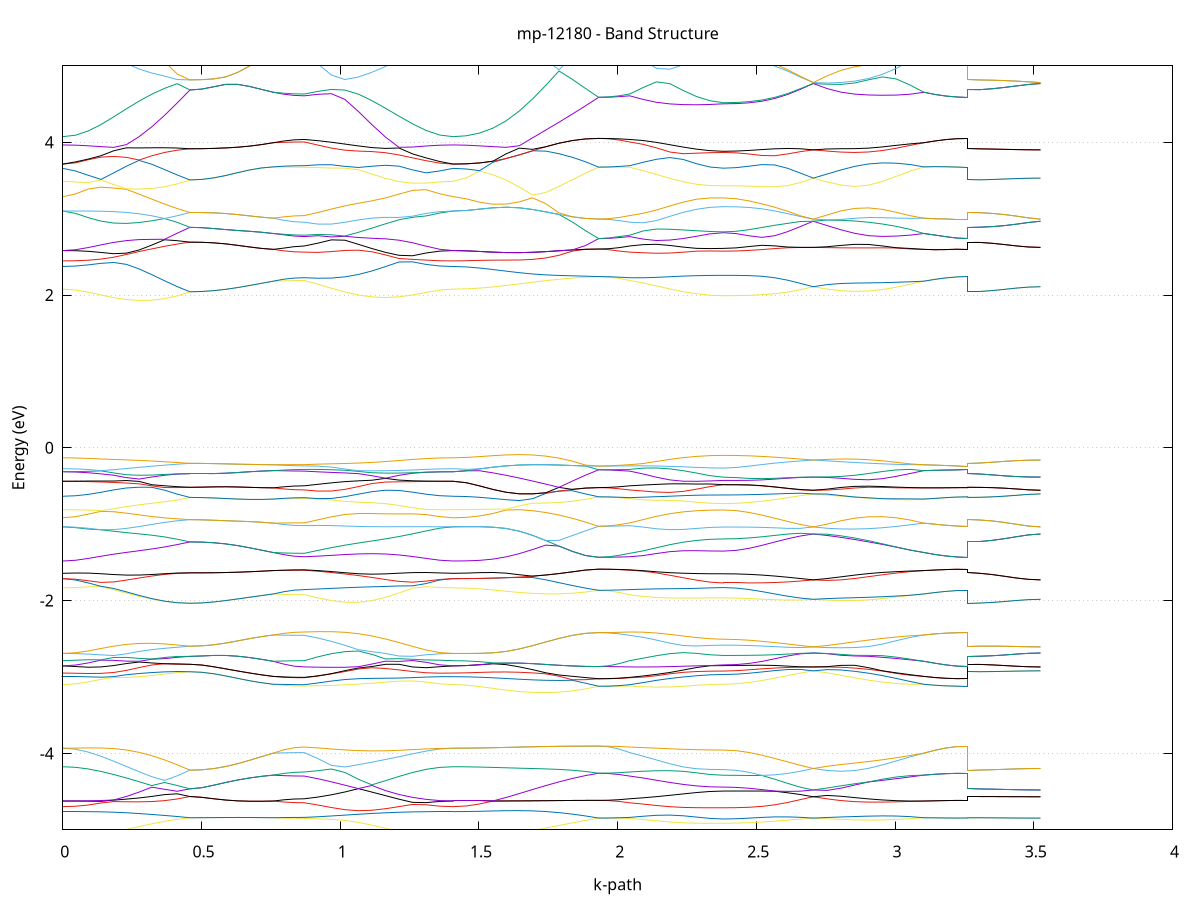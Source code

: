 set title 'mp-12180 - Band Structure'
set xlabel 'k-path'
set ylabel 'Energy (eV)'
set grid y
set yrange [-5:5]
set terminal png size 800,600
set output 'mp-12180_bands_gnuplot.png'
plot '-' using 1:2 with lines notitle, '-' using 1:2 with lines notitle, '-' using 1:2 with lines notitle, '-' using 1:2 with lines notitle, '-' using 1:2 with lines notitle, '-' using 1:2 with lines notitle, '-' using 1:2 with lines notitle, '-' using 1:2 with lines notitle, '-' using 1:2 with lines notitle, '-' using 1:2 with lines notitle, '-' using 1:2 with lines notitle, '-' using 1:2 with lines notitle, '-' using 1:2 with lines notitle, '-' using 1:2 with lines notitle, '-' using 1:2 with lines notitle, '-' using 1:2 with lines notitle, '-' using 1:2 with lines notitle, '-' using 1:2 with lines notitle, '-' using 1:2 with lines notitle, '-' using 1:2 with lines notitle, '-' using 1:2 with lines notitle, '-' using 1:2 with lines notitle, '-' using 1:2 with lines notitle, '-' using 1:2 with lines notitle, '-' using 1:2 with lines notitle, '-' using 1:2 with lines notitle, '-' using 1:2 with lines notitle, '-' using 1:2 with lines notitle, '-' using 1:2 with lines notitle, '-' using 1:2 with lines notitle, '-' using 1:2 with lines notitle, '-' using 1:2 with lines notitle, '-' using 1:2 with lines notitle, '-' using 1:2 with lines notitle, '-' using 1:2 with lines notitle, '-' using 1:2 with lines notitle, '-' using 1:2 with lines notitle, '-' using 1:2 with lines notitle, '-' using 1:2 with lines notitle, '-' using 1:2 with lines notitle, '-' using 1:2 with lines notitle, '-' using 1:2 with lines notitle, '-' using 1:2 with lines notitle, '-' using 1:2 with lines notitle, '-' using 1:2 with lines notitle, '-' using 1:2 with lines notitle, '-' using 1:2 with lines notitle, '-' using 1:2 with lines notitle, '-' using 1:2 with lines notitle, '-' using 1:2 with lines notitle, '-' using 1:2 with lines notitle, '-' using 1:2 with lines notitle, '-' using 1:2 with lines notitle, '-' using 1:2 with lines notitle, '-' using 1:2 with lines notitle, '-' using 1:2 with lines notitle, '-' using 1:2 with lines notitle, '-' using 1:2 with lines notitle, '-' using 1:2 with lines notitle, '-' using 1:2 with lines notitle, '-' using 1:2 with lines notitle, '-' using 1:2 with lines notitle, '-' using 1:2 with lines notitle, '-' using 1:2 with lines notitle, '-' using 1:2 with lines notitle, '-' using 1:2 with lines notitle, '-' using 1:2 with lines notitle, '-' using 1:2 with lines notitle, '-' using 1:2 with lines notitle, '-' using 1:2 with lines notitle, '-' using 1:2 with lines notitle, '-' using 1:2 with lines notitle, '-' using 1:2 with lines notitle, '-' using 1:2 with lines notitle, '-' using 1:2 with lines notitle, '-' using 1:2 with lines notitle, '-' using 1:2 with lines notitle, '-' using 1:2 with lines notitle, '-' using 1:2 with lines notitle, '-' using 1:2 with lines notitle, '-' using 1:2 with lines notitle, '-' using 1:2 with lines notitle, '-' using 1:2 with lines notitle, '-' using 1:2 with lines notitle, '-' using 1:2 with lines notitle, '-' using 1:2 with lines notitle, '-' using 1:2 with lines notitle, '-' using 1:2 with lines notitle, '-' using 1:2 with lines notitle, '-' using 1:2 with lines notitle, '-' using 1:2 with lines notitle, '-' using 1:2 with lines notitle, '-' using 1:2 with lines notitle, '-' using 1:2 with lines notitle, '-' using 1:2 with lines notitle, '-' using 1:2 with lines notitle, '-' using 1:2 with lines notitle, '-' using 1:2 with lines notitle, '-' using 1:2 with lines notitle, '-' using 1:2 with lines notitle, '-' using 1:2 with lines notitle, '-' using 1:2 with lines notitle, '-' using 1:2 with lines notitle, '-' using 1:2 with lines notitle, '-' using 1:2 with lines notitle, '-' using 1:2 with lines notitle, '-' using 1:2 with lines notitle, '-' using 1:2 with lines notitle, '-' using 1:2 with lines notitle, '-' using 1:2 with lines notitle, '-' using 1:2 with lines notitle, '-' using 1:2 with lines notitle, '-' using 1:2 with lines notitle, '-' using 1:2 with lines notitle, '-' using 1:2 with lines notitle, '-' using 1:2 with lines notitle, '-' using 1:2 with lines notitle, '-' using 1:2 with lines notitle, '-' using 1:2 with lines notitle, '-' using 1:2 with lines notitle, '-' using 1:2 with lines notitle, '-' using 1:2 with lines notitle, '-' using 1:2 with lines notitle, '-' using 1:2 with lines notitle, '-' using 1:2 with lines notitle, '-' using 1:2 with lines notitle, '-' using 1:2 with lines notitle, '-' using 1:2 with lines notitle, '-' using 1:2 with lines notitle, '-' using 1:2 with lines notitle, '-' using 1:2 with lines notitle, '-' using 1:2 with lines notitle, '-' using 1:2 with lines notitle, '-' using 1:2 with lines notitle, '-' using 1:2 with lines notitle, '-' using 1:2 with lines notitle, '-' using 1:2 with lines notitle, '-' using 1:2 with lines notitle, '-' using 1:2 with lines notitle, '-' using 1:2 with lines notitle, '-' using 1:2 with lines notitle, '-' using 1:2 with lines notitle, '-' using 1:2 with lines notitle, '-' using 1:2 with lines notitle, '-' using 1:2 with lines notitle, '-' using 1:2 with lines notitle, '-' using 1:2 with lines notitle, '-' using 1:2 with lines notitle, '-' using 1:2 with lines notitle, '-' using 1:2 with lines notitle, '-' using 1:2 with lines notitle, '-' using 1:2 with lines notitle, '-' using 1:2 with lines notitle, '-' using 1:2 with lines notitle, '-' using 1:2 with lines notitle, '-' using 1:2 with lines notitle, '-' using 1:2 with lines notitle, '-' using 1:2 with lines notitle, '-' using 1:2 with lines notitle, '-' using 1:2 with lines notitle
0.000000 -23.222080
0.045835 -23.222080
0.091671 -23.222080
0.137506 -23.222080
0.183341 -23.222080
0.229177 -23.222080
0.275012 -23.222080
0.320847 -23.221980
0.366682 -23.221980
0.412518 -23.221980
0.458353 -23.221980
0.458353 -23.221980
0.501262 -23.221980
0.544171 -23.221980
0.587079 -23.221980
0.629988 -23.221980
0.672897 -23.221980
0.715806 -23.222080
0.758714 -23.222080
0.758714 -23.222080
0.795953 -23.222080
0.833192 -23.222080
0.870431 -23.222080
0.870431 -23.222080
0.919203 -23.222080
0.967975 -23.222080
1.016747 -23.222080
1.065519 -23.222080
1.114291 -23.222080
1.163063 -23.222080
1.211835 -23.222080
1.260607 -23.222080
1.309379 -23.222080
1.358151 -23.222080
1.406923 -23.222080
1.406923 -23.222080
1.454626 -23.222080
1.502329 -23.222080
1.550032 -23.222080
1.597735 -23.222080
1.645438 -23.222080
1.693140 -23.222080
1.740843 -23.222080
1.788546 -23.222080
1.836249 -23.222080
1.883952 -23.222080
1.931655 -23.222080
1.931655 -23.222080
1.968894 -23.222080
2.006133 -23.222080
2.043372 -23.222080
2.043372 -23.222080
2.091594 -23.222080
2.139816 -23.222080
2.188039 -23.222080
2.236261 -23.222080
2.284483 -23.222080
2.332706 -23.222080
2.380928 -23.222080
2.380928 -23.222080
2.427229 -23.222080
2.473529 -23.222080
2.519830 -23.222080
2.566131 -23.222080
2.612431 -23.221980
2.658732 -23.221980
2.705032 -23.221980
2.705032 -23.221980
2.754884 -23.221980
2.804736 -23.221980
2.854588 -23.221980
2.904439 -23.221980
2.954291 -23.221980
3.004143 -23.222080
3.053995 -23.222080
3.103846 -23.222080
3.103846 -23.222080
3.143344 -23.222080
3.182842 -23.222080
3.222340 -23.222080
3.261838 -23.222080
3.261838 -23.221980
3.305566 -23.221980
3.349294 -23.221980
3.393021 -23.221980
3.436749 -23.221980
3.480476 -23.221980
3.524204 -23.221980
e
0.000000 -23.222080
0.045835 -23.222080
0.091671 -23.222080
0.137506 -23.222080
0.183341 -23.222080
0.229177 -23.222080
0.275012 -23.221980
0.320847 -23.221980
0.366682 -23.221980
0.412518 -23.221980
0.458353 -23.221980
0.458353 -23.221980
0.501262 -23.221980
0.544171 -23.221980
0.587079 -23.221980
0.629988 -23.221980
0.672897 -23.221980
0.715806 -23.222080
0.758714 -23.222080
0.758714 -23.222080
0.795953 -23.222080
0.833192 -23.222080
0.870431 -23.222080
0.870431 -23.222080
0.919203 -23.221980
0.967975 -23.221980
1.016747 -23.221980
1.065519 -23.221980
1.114291 -23.221980
1.163063 -23.221980
1.211835 -23.222080
1.260607 -23.222080
1.309379 -23.222080
1.358151 -23.222080
1.406923 -23.222080
1.406923 -23.222080
1.454626 -23.222080
1.502329 -23.222080
1.550032 -23.222080
1.597735 -23.222080
1.645438 -23.222080
1.693140 -23.222080
1.740843 -23.222080
1.788546 -23.222080
1.836249 -23.222080
1.883952 -23.222080
1.931655 -23.222080
1.931655 -23.222080
1.968894 -23.222080
2.006133 -23.222080
2.043372 -23.222080
2.043372 -23.222080
2.091594 -23.221980
2.139816 -23.221980
2.188039 -23.221980
2.236261 -23.221980
2.284483 -23.221980
2.332706 -23.221980
2.380928 -23.221980
2.380928 -23.221980
2.427229 -23.221980
2.473529 -23.221980
2.519830 -23.221980
2.566131 -23.221980
2.612431 -23.221980
2.658732 -23.221980
2.705032 -23.221980
2.705032 -23.221980
2.754884 -23.221980
2.804736 -23.221980
2.854588 -23.221980
2.904439 -23.221980
2.954291 -23.221980
3.004143 -23.221980
3.053995 -23.222080
3.103846 -23.222080
3.103846 -23.222080
3.143344 -23.222080
3.182842 -23.222080
3.222340 -23.222080
3.261838 -23.222080
3.261838 -23.221980
3.305566 -23.221980
3.349294 -23.221980
3.393021 -23.221980
3.436749 -23.221980
3.480476 -23.221980
3.524204 -23.221980
e
0.000000 -23.221780
0.045835 -23.221780
0.091671 -23.221780
0.137506 -23.221780
0.183341 -23.221780
0.229177 -23.221780
0.275012 -23.221780
0.320847 -23.221880
0.366682 -23.221880
0.412518 -23.221880
0.458353 -23.221880
0.458353 -23.221880
0.501262 -23.221880
0.544171 -23.221780
0.587079 -23.221780
0.629988 -23.221780
0.672897 -23.221780
0.715806 -23.221780
0.758714 -23.221780
0.758714 -23.221780
0.795953 -23.221780
0.833192 -23.221780
0.870431 -23.221780
0.870431 -23.221780
0.919203 -23.221780
0.967975 -23.221780
1.016747 -23.221880
1.065519 -23.221880
1.114291 -23.221880
1.163063 -23.221780
1.211835 -23.221780
1.260607 -23.221780
1.309379 -23.221780
1.358151 -23.221780
1.406923 -23.221780
1.406923 -23.221780
1.454626 -23.221780
1.502329 -23.221780
1.550032 -23.221780
1.597735 -23.221780
1.645438 -23.221780
1.693140 -23.221780
1.740843 -23.221780
1.788546 -23.221780
1.836249 -23.221780
1.883952 -23.221780
1.931655 -23.221780
1.931655 -23.221780
1.968894 -23.221780
2.006133 -23.221780
2.043372 -23.221780
2.043372 -23.221780
2.091594 -23.221780
2.139816 -23.221780
2.188039 -23.221780
2.236261 -23.221780
2.284483 -23.221880
2.332706 -23.221880
2.380928 -23.221880
2.380928 -23.221880
2.427229 -23.221880
2.473529 -23.221880
2.519830 -23.221880
2.566131 -23.221880
2.612431 -23.221880
2.658732 -23.221880
2.705032 -23.221880
2.705032 -23.221880
2.754884 -23.221880
2.804736 -23.221880
2.854588 -23.221780
2.904439 -23.221780
2.954291 -23.221780
3.004143 -23.221780
3.053995 -23.221780
3.103846 -23.221780
3.103846 -23.221780
3.143344 -23.221780
3.182842 -23.221780
3.222340 -23.221780
3.261838 -23.221780
3.261838 -23.221880
3.305566 -23.221880
3.349294 -23.221880
3.393021 -23.221880
3.436749 -23.221880
3.480476 -23.221880
3.524204 -23.221880
e
0.000000 -23.221680
0.045835 -23.221680
0.091671 -23.221680
0.137506 -23.221680
0.183341 -23.221680
0.229177 -23.221680
0.275012 -23.221780
0.320847 -23.221780
0.366682 -23.221780
0.412518 -23.221780
0.458353 -23.221880
0.458353 -23.221880
0.501262 -23.221880
0.544171 -23.221780
0.587079 -23.221780
0.629988 -23.221780
0.672897 -23.221780
0.715806 -23.221780
0.758714 -23.221780
0.758714 -23.221780
0.795953 -23.221780
0.833192 -23.221780
0.870431 -23.221780
0.870431 -23.221780
0.919203 -23.221780
0.967975 -23.221680
1.016747 -23.221680
1.065519 -23.221680
1.114291 -23.221680
1.163063 -23.221680
1.211835 -23.221680
1.260607 -23.221680
1.309379 -23.221680
1.358151 -23.221680
1.406923 -23.221680
1.406923 -23.221680
1.454626 -23.221680
1.502329 -23.221680
1.550032 -23.221680
1.597735 -23.221680
1.645438 -23.221680
1.693140 -23.221680
1.740843 -23.221680
1.788546 -23.221780
1.836249 -23.221780
1.883952 -23.221780
1.931655 -23.221780
1.931655 -23.221780
1.968894 -23.221780
2.006133 -23.221780
2.043372 -23.221780
2.043372 -23.221780
2.091594 -23.221780
2.139816 -23.221780
2.188039 -23.221680
2.236261 -23.221680
2.284483 -23.221680
2.332706 -23.221680
2.380928 -23.221680
2.380928 -23.221680
2.427229 -23.221680
2.473529 -23.221780
2.519830 -23.221780
2.566131 -23.221780
2.612431 -23.221780
2.658732 -23.221780
2.705032 -23.221780
2.705032 -23.221780
2.754884 -23.221780
2.804736 -23.221780
2.854588 -23.221780
2.904439 -23.221780
2.954291 -23.221780
3.004143 -23.221780
3.053995 -23.221780
3.103846 -23.221780
3.103846 -23.221780
3.143344 -23.221780
3.182842 -23.221780
3.222340 -23.221780
3.261838 -23.221780
3.261838 -23.221880
3.305566 -23.221880
3.349294 -23.221780
3.393021 -23.221780
3.436749 -23.221780
3.480476 -23.221780
3.524204 -23.221780
e
0.000000 -23.217380
0.045835 -23.217380
0.091671 -23.217380
0.137506 -23.217380
0.183341 -23.217380
0.229177 -23.217380
0.275012 -23.217380
0.320847 -23.217380
0.366682 -23.217380
0.412518 -23.217380
0.458353 -23.217380
0.458353 -23.217380
0.501262 -23.217380
0.544171 -23.217380
0.587079 -23.217380
0.629988 -23.217280
0.672897 -23.217280
0.715806 -23.217280
0.758714 -23.217280
0.758714 -23.217280
0.795953 -23.217280
0.833192 -23.217280
0.870431 -23.217280
0.870431 -23.217280
0.919203 -23.217280
0.967975 -23.217280
1.016747 -23.217380
1.065519 -23.217380
1.114291 -23.217380
1.163063 -23.217380
1.211835 -23.217380
1.260607 -23.217380
1.309379 -23.217380
1.358151 -23.217380
1.406923 -23.217380
1.406923 -23.217380
1.454626 -23.217380
1.502329 -23.217380
1.550032 -23.217280
1.597735 -23.217280
1.645438 -23.217280
1.693140 -23.217180
1.740843 -23.217180
1.788546 -23.217280
1.836249 -23.217280
1.883952 -23.217280
1.931655 -23.217280
1.931655 -23.217280
1.968894 -23.217280
2.006133 -23.217280
2.043372 -23.217280
2.043372 -23.217280
2.091594 -23.217280
2.139816 -23.217280
2.188039 -23.217280
2.236261 -23.217280
2.284483 -23.217280
2.332706 -23.217280
2.380928 -23.217280
2.380928 -23.217280
2.427229 -23.217280
2.473529 -23.217280
2.519830 -23.217280
2.566131 -23.217280
2.612431 -23.217280
2.658732 -23.217280
2.705032 -23.217280
2.705032 -23.217280
2.754884 -23.217280
2.804736 -23.217280
2.854588 -23.217280
2.904439 -23.217280
2.954291 -23.217280
3.004143 -23.217280
3.053995 -23.217280
3.103846 -23.217280
3.103846 -23.217280
3.143344 -23.217280
3.182842 -23.217280
3.222340 -23.217280
3.261838 -23.217280
3.261838 -23.217380
3.305566 -23.217380
3.349294 -23.217380
3.393021 -23.217280
3.436749 -23.217280
3.480476 -23.217280
3.524204 -23.217280
e
0.000000 -23.217380
0.045835 -23.217380
0.091671 -23.217380
0.137506 -23.217380
0.183341 -23.217380
0.229177 -23.217380
0.275012 -23.217380
0.320847 -23.217380
0.366682 -23.217380
0.412518 -23.217380
0.458353 -23.217380
0.458353 -23.217380
0.501262 -23.217380
0.544171 -23.217380
0.587079 -23.217380
0.629988 -23.217280
0.672897 -23.217280
0.715806 -23.217280
0.758714 -23.217280
0.758714 -23.217280
0.795953 -23.217280
0.833192 -23.217280
0.870431 -23.217280
0.870431 -23.217280
0.919203 -23.217280
0.967975 -23.217280
1.016747 -23.217280
1.065519 -23.217280
1.114291 -23.217280
1.163063 -23.217380
1.211835 -23.217380
1.260607 -23.217380
1.309379 -23.217380
1.358151 -23.217380
1.406923 -23.217380
1.406923 -23.217380
1.454626 -23.217380
1.502329 -23.217380
1.550032 -23.217280
1.597735 -23.217280
1.645438 -23.217180
1.693140 -23.217180
1.740843 -23.217180
1.788546 -23.217180
1.836249 -23.217180
1.883952 -23.217280
1.931655 -23.217280
1.931655 -23.217280
1.968894 -23.217280
2.006133 -23.217280
2.043372 -23.217280
2.043372 -23.217280
2.091594 -23.217280
2.139816 -23.217280
2.188039 -23.217280
2.236261 -23.217280
2.284483 -23.217180
2.332706 -23.217180
2.380928 -23.217180
2.380928 -23.217180
2.427229 -23.217180
2.473529 -23.217180
2.519830 -23.217180
2.566131 -23.217180
2.612431 -23.217180
2.658732 -23.217180
2.705032 -23.217180
2.705032 -23.217180
2.754884 -23.217180
2.804736 -23.217280
2.854588 -23.217280
2.904439 -23.217280
2.954291 -23.217280
3.004143 -23.217280
3.053995 -23.217280
3.103846 -23.217280
3.103846 -23.217280
3.143344 -23.217280
3.182842 -23.217280
3.222340 -23.217280
3.261838 -23.217280
3.261838 -23.217380
3.305566 -23.217380
3.349294 -23.217280
3.393021 -23.217280
3.436749 -23.217280
3.480476 -23.217180
3.524204 -23.217180
e
0.000000 -23.216980
0.045835 -23.216980
0.091671 -23.216980
0.137506 -23.216980
0.183341 -23.216980
0.229177 -23.216980
0.275012 -23.216880
0.320847 -23.216880
0.366682 -23.216880
0.412518 -23.216880
0.458353 -23.216880
0.458353 -23.216880
0.501262 -23.216880
0.544171 -23.216880
0.587079 -23.216880
0.629988 -23.216880
0.672897 -23.216880
0.715806 -23.216980
0.758714 -23.216980
0.758714 -23.216980
0.795953 -23.216980
0.833192 -23.216980
0.870431 -23.216980
0.870431 -23.216980
0.919203 -23.216980
0.967975 -23.216980
1.016747 -23.216980
1.065519 -23.216980
1.114291 -23.216980
1.163063 -23.216980
1.211835 -23.216980
1.260607 -23.216980
1.309379 -23.216980
1.358151 -23.216980
1.406923 -23.216980
1.406923 -23.216980
1.454626 -23.216980
1.502329 -23.216980
1.550032 -23.216980
1.597735 -23.217080
1.645438 -23.217080
1.693140 -23.217080
1.740843 -23.217080
1.788546 -23.216980
1.836249 -23.216980
1.883952 -23.216980
1.931655 -23.216980
1.931655 -23.216980
1.968894 -23.216980
2.006133 -23.216980
2.043372 -23.216980
2.043372 -23.216980
2.091594 -23.216980
2.139816 -23.216980
2.188039 -23.216980
2.236261 -23.216980
2.284483 -23.216980
2.332706 -23.217080
2.380928 -23.217080
2.380928 -23.217080
2.427229 -23.217080
2.473529 -23.217080
2.519830 -23.217080
2.566131 -23.217080
2.612431 -23.217080
2.658732 -23.217080
2.705032 -23.217080
2.705032 -23.217080
2.754884 -23.217080
2.804736 -23.216980
2.854588 -23.216980
2.904439 -23.216980
2.954291 -23.216980
3.004143 -23.216980
3.053995 -23.216980
3.103846 -23.216980
3.103846 -23.216980
3.143344 -23.216980
3.182842 -23.216980
3.222340 -23.216980
3.261838 -23.216980
3.261838 -23.216880
3.305566 -23.216880
3.349294 -23.216880
3.393021 -23.216980
3.436749 -23.216980
3.480476 -23.216980
3.524204 -23.217080
e
0.000000 -23.216780
0.045835 -23.216780
0.091671 -23.216780
0.137506 -23.216780
0.183341 -23.216780
0.229177 -23.216780
0.275012 -23.216780
0.320847 -23.216880
0.366682 -23.216880
0.412518 -23.216880
0.458353 -23.216880
0.458353 -23.216880
0.501262 -23.216880
0.544171 -23.216880
0.587079 -23.216880
0.629988 -23.216880
0.672897 -23.216880
0.715806 -23.216980
0.758714 -23.216980
0.758714 -23.216980
0.795953 -23.216980
0.833192 -23.216980
0.870431 -23.216980
0.870431 -23.216980
0.919203 -23.216980
0.967975 -23.216880
1.016747 -23.216880
1.065519 -23.216880
1.114291 -23.216880
1.163063 -23.216780
1.211835 -23.216780
1.260607 -23.216780
1.309379 -23.216780
1.358151 -23.216780
1.406923 -23.216780
1.406923 -23.216780
1.454626 -23.216780
1.502329 -23.216780
1.550032 -23.216780
1.597735 -23.216880
1.645438 -23.216980
1.693140 -23.216980
1.740843 -23.216980
1.788546 -23.216980
1.836249 -23.216980
1.883952 -23.216980
1.931655 -23.216980
1.931655 -23.216980
1.968894 -23.216980
2.006133 -23.216980
2.043372 -23.216980
2.043372 -23.216980
2.091594 -23.216980
2.139816 -23.216980
2.188039 -23.216980
2.236261 -23.216980
2.284483 -23.216980
2.332706 -23.216980
2.380928 -23.216980
2.380928 -23.216980
2.427229 -23.216980
2.473529 -23.216980
2.519830 -23.216980
2.566131 -23.216980
2.612431 -23.216980
2.658732 -23.216980
2.705032 -23.216980
2.705032 -23.216980
2.754884 -23.216980
2.804736 -23.216980
2.854588 -23.216880
2.904439 -23.216880
2.954291 -23.216880
3.004143 -23.216880
3.053995 -23.216880
3.103846 -23.216880
3.103846 -23.216880
3.143344 -23.216980
3.182842 -23.216980
3.222340 -23.216980
3.261838 -23.216980
3.261838 -23.216880
3.305566 -23.216880
3.349294 -23.216880
3.393021 -23.216880
3.436749 -23.216980
3.480476 -23.216980
3.524204 -23.216980
e
0.000000 -23.189180
0.045835 -23.189180
0.091671 -23.189180
0.137506 -23.189180
0.183341 -23.189180
0.229177 -23.189180
0.275012 -23.189180
0.320847 -23.189180
0.366682 -23.189180
0.412518 -23.189180
0.458353 -23.189180
0.458353 -23.189180
0.501262 -23.189180
0.544171 -23.189180
0.587079 -23.189180
0.629988 -23.189180
0.672897 -23.189180
0.715806 -23.189180
0.758714 -23.189180
0.758714 -23.189180
0.795953 -23.189180
0.833192 -23.189180
0.870431 -23.189180
0.870431 -23.189180
0.919203 -23.189180
0.967975 -23.189180
1.016747 -23.189180
1.065519 -23.189180
1.114291 -23.189180
1.163063 -23.189180
1.211835 -23.189180
1.260607 -23.189180
1.309379 -23.189180
1.358151 -23.189180
1.406923 -23.189180
1.406923 -23.189180
1.454626 -23.189180
1.502329 -23.189180
1.550032 -23.189180
1.597735 -23.189180
1.645438 -23.189180
1.693140 -23.189180
1.740843 -23.189180
1.788546 -23.189180
1.836249 -23.189180
1.883952 -23.189180
1.931655 -23.189180
1.931655 -23.189180
1.968894 -23.189180
2.006133 -23.189180
2.043372 -23.189180
2.043372 -23.189180
2.091594 -23.189180
2.139816 -23.189180
2.188039 -23.189180
2.236261 -23.189180
2.284483 -23.189180
2.332706 -23.189180
2.380928 -23.189180
2.380928 -23.189180
2.427229 -23.189180
2.473529 -23.189180
2.519830 -23.189180
2.566131 -23.189180
2.612431 -23.189180
2.658732 -23.189180
2.705032 -23.189180
2.705032 -23.189180
2.754884 -23.189180
2.804736 -23.189180
2.854588 -23.189180
2.904439 -23.189180
2.954291 -23.189180
3.004143 -23.189180
3.053995 -23.189180
3.103846 -23.189180
3.103846 -23.189180
3.143344 -23.189180
3.182842 -23.189180
3.222340 -23.189180
3.261838 -23.189180
3.261838 -23.189180
3.305566 -23.189180
3.349294 -23.189180
3.393021 -23.189180
3.436749 -23.189180
3.480476 -23.189180
3.524204 -23.189180
e
0.000000 -23.189180
0.045835 -23.189180
0.091671 -23.189180
0.137506 -23.189180
0.183341 -23.189180
0.229177 -23.189180
0.275012 -23.189180
0.320847 -23.189180
0.366682 -23.189180
0.412518 -23.189180
0.458353 -23.189180
0.458353 -23.189180
0.501262 -23.189180
0.544171 -23.189180
0.587079 -23.189180
0.629988 -23.189180
0.672897 -23.189180
0.715806 -23.189180
0.758714 -23.189180
0.758714 -23.189180
0.795953 -23.189180
0.833192 -23.189080
0.870431 -23.189080
0.870431 -23.189080
0.919203 -23.189080
0.967975 -23.189080
1.016747 -23.189080
1.065519 -23.189080
1.114291 -23.189080
1.163063 -23.189080
1.211835 -23.189180
1.260607 -23.189180
1.309379 -23.189180
1.358151 -23.189180
1.406923 -23.189180
1.406923 -23.189180
1.454626 -23.189180
1.502329 -23.189180
1.550032 -23.189180
1.597735 -23.189180
1.645438 -23.189180
1.693140 -23.189180
1.740843 -23.189180
1.788546 -23.189180
1.836249 -23.189080
1.883952 -23.189180
1.931655 -23.189180
1.931655 -23.189180
1.968894 -23.189080
2.006133 -23.189080
2.043372 -23.189080
2.043372 -23.189080
2.091594 -23.189080
2.139816 -23.189080
2.188039 -23.189080
2.236261 -23.189080
2.284483 -23.189080
2.332706 -23.189180
2.380928 -23.189180
2.380928 -23.189180
2.427229 -23.189080
2.473529 -23.189080
2.519830 -23.189080
2.566131 -23.189080
2.612431 -23.189080
2.658732 -23.189080
2.705032 -23.189080
2.705032 -23.189080
2.754884 -23.189080
2.804736 -23.189080
2.854588 -23.189080
2.904439 -23.189080
2.954291 -23.189080
3.004143 -23.189080
3.053995 -23.189080
3.103846 -23.189080
3.103846 -23.189080
3.143344 -23.189080
3.182842 -23.189080
3.222340 -23.189080
3.261838 -23.189180
3.261838 -23.189180
3.305566 -23.189180
3.349294 -23.189180
3.393021 -23.189080
3.436749 -23.189080
3.480476 -23.189080
3.524204 -23.189080
e
0.000000 -23.189080
0.045835 -23.189080
0.091671 -23.189080
0.137506 -23.189080
0.183341 -23.189080
0.229177 -23.188980
0.275012 -23.188980
0.320847 -23.188980
0.366682 -23.188980
0.412518 -23.188980
0.458353 -23.188880
0.458353 -23.188880
0.501262 -23.188880
0.544171 -23.188880
0.587079 -23.188880
0.629988 -23.188880
0.672897 -23.188880
0.715806 -23.188880
0.758714 -23.188880
0.758714 -23.188880
0.795953 -23.188880
0.833192 -23.188980
0.870431 -23.188980
0.870431 -23.188980
0.919203 -23.188980
0.967975 -23.188980
1.016747 -23.188980
1.065519 -23.188980
1.114291 -23.188980
1.163063 -23.189080
1.211835 -23.189080
1.260607 -23.189080
1.309379 -23.189080
1.358151 -23.189080
1.406923 -23.189080
1.406923 -23.189080
1.454626 -23.189080
1.502329 -23.189080
1.550032 -23.189080
1.597735 -23.188980
1.645438 -23.188980
1.693140 -23.188980
1.740843 -23.188980
1.788546 -23.188980
1.836249 -23.188980
1.883952 -23.188980
1.931655 -23.188880
1.931655 -23.188880
1.968894 -23.188880
2.006133 -23.188980
2.043372 -23.188980
2.043372 -23.188980
2.091594 -23.188980
2.139816 -23.188980
2.188039 -23.188980
2.236261 -23.188980
2.284483 -23.188980
2.332706 -23.188980
2.380928 -23.188980
2.380928 -23.188980
2.427229 -23.188980
2.473529 -23.188980
2.519830 -23.188980
2.566131 -23.188980
2.612431 -23.188980
2.658732 -23.188980
2.705032 -23.188980
2.705032 -23.188980
2.754884 -23.188980
2.804736 -23.188980
2.854588 -23.188980
2.904439 -23.188980
2.954291 -23.188980
3.004143 -23.188980
3.053995 -23.188980
3.103846 -23.188980
3.103846 -23.188980
3.143344 -23.188980
3.182842 -23.188980
3.222340 -23.188880
3.261838 -23.188880
3.261838 -23.188880
3.305566 -23.188880
3.349294 -23.188980
3.393021 -23.188980
3.436749 -23.188980
3.480476 -23.188980
3.524204 -23.188980
e
0.000000 -23.188780
0.045835 -23.188780
0.091671 -23.188780
0.137506 -23.188780
0.183341 -23.188780
0.229177 -23.188780
0.275012 -23.188780
0.320847 -23.188880
0.366682 -23.188880
0.412518 -23.188880
0.458353 -23.188880
0.458353 -23.188880
0.501262 -23.188880
0.544171 -23.188880
0.587079 -23.188880
0.629988 -23.188880
0.672897 -23.188880
0.715806 -23.188880
0.758714 -23.188880
0.758714 -23.188880
0.795953 -23.188880
0.833192 -23.188880
0.870431 -23.188880
0.870431 -23.188880
0.919203 -23.188880
0.967975 -23.188880
1.016747 -23.188880
1.065519 -23.188880
1.114291 -23.188780
1.163063 -23.188780
1.211835 -23.188780
1.260607 -23.188780
1.309379 -23.188780
1.358151 -23.188780
1.406923 -23.188780
1.406923 -23.188780
1.454626 -23.188780
1.502329 -23.188780
1.550032 -23.188780
1.597735 -23.188780
1.645438 -23.188780
1.693140 -23.188780
1.740843 -23.188880
1.788546 -23.188880
1.836249 -23.188880
1.883952 -23.188880
1.931655 -23.188880
1.931655 -23.188880
1.968894 -23.188880
2.006133 -23.188880
2.043372 -23.188880
2.043372 -23.188880
2.091594 -23.188880
2.139816 -23.188880
2.188039 -23.188880
2.236261 -23.188880
2.284483 -23.188880
2.332706 -23.188880
2.380928 -23.188880
2.380928 -23.188880
2.427229 -23.188880
2.473529 -23.188880
2.519830 -23.188880
2.566131 -23.188880
2.612431 -23.188880
2.658732 -23.188880
2.705032 -23.188880
2.705032 -23.188880
2.754884 -23.188880
2.804736 -23.188880
2.854588 -23.188880
2.904439 -23.188880
2.954291 -23.188880
3.004143 -23.188880
3.053995 -23.188880
3.103846 -23.188880
3.103846 -23.188880
3.143344 -23.188880
3.182842 -23.188880
3.222340 -23.188880
3.261838 -23.188880
3.261838 -23.188880
3.305566 -23.188880
3.349294 -23.188880
3.393021 -23.188880
3.436749 -23.188880
3.480476 -23.188880
3.524204 -23.188880
e
0.000000 -22.962180
0.045835 -22.962180
0.091671 -22.962180
0.137506 -22.962180
0.183341 -22.962080
0.229177 -22.962080
0.275012 -22.962080
0.320847 -22.961980
0.366682 -22.961980
0.412518 -22.961880
0.458353 -22.961880
0.458353 -22.961880
0.501262 -22.961880
0.544171 -22.961880
0.587079 -22.961880
0.629988 -22.961880
0.672897 -22.961880
0.715806 -22.961880
0.758714 -22.961880
0.758714 -22.961880
0.795953 -22.961880
0.833192 -22.961880
0.870431 -22.961880
0.870431 -22.961880
0.919203 -22.961980
0.967975 -22.961980
1.016747 -22.961980
1.065519 -22.962080
1.114291 -22.962080
1.163063 -22.962080
1.211835 -22.962080
1.260607 -22.962180
1.309379 -22.962180
1.358151 -22.962180
1.406923 -22.962180
1.406923 -22.962180
1.454626 -22.962180
1.502329 -22.962180
1.550032 -22.962180
1.597735 -22.962180
1.645438 -22.962180
1.693140 -22.962180
1.740843 -22.962080
1.788546 -22.962080
1.836249 -22.961980
1.883952 -22.961980
1.931655 -22.961880
1.931655 -22.961880
1.968894 -22.961880
2.006133 -22.961880
2.043372 -22.961880
2.043372 -22.961880
2.091594 -22.961980
2.139816 -22.961980
2.188039 -22.961980
2.236261 -22.962080
2.284483 -22.962080
2.332706 -22.962080
2.380928 -22.962080
2.380928 -22.962080
2.427229 -22.962080
2.473529 -22.962080
2.519830 -22.961980
2.566131 -22.961980
2.612431 -22.961980
2.658732 -22.961880
2.705032 -22.961880
2.705032 -22.961880
2.754884 -22.961880
2.804736 -22.961880
2.854588 -22.961980
2.904439 -22.961980
2.954291 -22.961980
3.004143 -22.961980
3.053995 -22.961880
3.103846 -22.961880
3.103846 -22.961880
3.143344 -22.961880
3.182842 -22.961880
3.222340 -22.961880
3.261838 -22.961880
3.261838 -22.961880
3.305566 -22.961880
3.349294 -22.961880
3.393021 -22.961880
3.436749 -22.961880
3.480476 -22.961880
3.524204 -22.961880
e
0.000000 -22.961480
0.045835 -22.961480
0.091671 -22.961480
0.137506 -22.961480
0.183341 -22.961480
0.229177 -22.961580
0.275012 -22.961580
0.320847 -22.961680
0.366682 -22.961780
0.412518 -22.961780
0.458353 -22.961880
0.458353 -22.961880
0.501262 -22.961880
0.544171 -22.961880
0.587079 -22.961880
0.629988 -22.961880
0.672897 -22.961880
0.715806 -22.961880
0.758714 -22.961880
0.758714 -22.961880
0.795953 -22.961880
0.833192 -22.961880
0.870431 -22.961880
0.870431 -22.961880
0.919203 -22.961880
0.967975 -22.961780
1.016747 -22.961780
1.065519 -22.961680
1.114291 -22.961680
1.163063 -22.961580
1.211835 -22.961580
1.260607 -22.961480
1.309379 -22.961480
1.358151 -22.961480
1.406923 -22.961480
1.406923 -22.961480
1.454626 -22.961480
1.502329 -22.961480
1.550032 -22.961480
1.597735 -22.961480
1.645438 -22.961480
1.693140 -22.961580
1.740843 -22.961580
1.788546 -22.961680
1.836249 -22.961780
1.883952 -22.961780
1.931655 -22.961880
1.931655 -22.961880
1.968894 -22.961880
2.006133 -22.961880
2.043372 -22.961880
2.043372 -22.961880
2.091594 -22.961780
2.139816 -22.961780
2.188039 -22.961680
2.236261 -22.961680
2.284483 -22.961680
2.332706 -22.961680
2.380928 -22.961680
2.380928 -22.961680
2.427229 -22.961680
2.473529 -22.961680
2.519830 -22.961680
2.566131 -22.961680
2.612431 -22.961780
2.658732 -22.961780
2.705032 -22.961880
2.705032 -22.961880
2.754884 -22.961780
2.804736 -22.961780
2.854588 -22.961780
2.904439 -22.961780
2.954291 -22.961780
3.004143 -22.961780
3.053995 -22.961880
3.103846 -22.961880
3.103846 -22.961880
3.143344 -22.961880
3.182842 -22.961880
3.222340 -22.961880
3.261838 -22.961880
3.261838 -22.961880
3.305566 -22.961880
3.349294 -22.961880
3.393021 -22.961880
3.436749 -22.961880
3.480476 -22.961880
3.524204 -22.961880
e
0.000000 -22.958080
0.045835 -22.958080
0.091671 -22.958080
0.137506 -22.957980
0.183341 -22.957980
0.229177 -22.957980
0.275012 -22.957980
0.320847 -22.957880
0.366682 -22.957880
0.412518 -22.957780
0.458353 -22.957780
0.458353 -22.957780
0.501262 -22.957780
0.544171 -22.957780
0.587079 -22.957780
0.629988 -22.957780
0.672897 -22.957780
0.715806 -22.957780
0.758714 -22.957780
0.758714 -22.957780
0.795953 -22.957780
0.833192 -22.957780
0.870431 -22.957780
0.870431 -22.957780
0.919203 -22.957780
0.967975 -22.957780
1.016747 -22.957880
1.065519 -22.957880
1.114291 -22.957980
1.163063 -22.957980
1.211835 -22.957980
1.260607 -22.957980
1.309379 -22.958080
1.358151 -22.958080
1.406923 -22.958080
1.406923 -22.958080
1.454626 -22.958080
1.502329 -22.958080
1.550032 -22.957980
1.597735 -22.957980
1.645438 -22.957980
1.693140 -22.957880
1.740843 -22.957880
1.788546 -22.957780
1.836249 -22.957780
1.883952 -22.957780
1.931655 -22.957780
1.931655 -22.957780
1.968894 -22.957780
2.006133 -22.957780
2.043372 -22.957780
2.043372 -22.957780
2.091594 -22.957780
2.139816 -22.957780
2.188039 -22.957780
2.236261 -22.957880
2.284483 -22.957880
2.332706 -22.957880
2.380928 -22.957880
2.380928 -22.957880
2.427229 -22.957880
2.473529 -22.957880
2.519830 -22.957880
2.566131 -22.957880
2.612431 -22.957880
2.658732 -22.957780
2.705032 -22.957780
2.705032 -22.957780
2.754884 -22.957780
2.804736 -22.957780
2.854588 -22.957780
2.904439 -22.957780
2.954291 -22.957780
3.004143 -22.957780
3.053995 -22.957780
3.103846 -22.957780
3.103846 -22.957780
3.143344 -22.957780
3.182842 -22.957780
3.222340 -22.957780
3.261838 -22.957780
3.261838 -22.957780
3.305566 -22.957780
3.349294 -22.957780
3.393021 -22.957780
3.436749 -22.957780
3.480476 -22.957780
3.524204 -22.957780
e
0.000000 -22.957580
0.045835 -22.957580
0.091671 -22.957580
0.137506 -22.957580
0.183341 -22.957580
0.229177 -22.957580
0.275012 -22.957680
0.320847 -22.957680
0.366682 -22.957680
0.412518 -22.957780
0.458353 -22.957780
0.458353 -22.957780
0.501262 -22.957780
0.544171 -22.957780
0.587079 -22.957780
0.629988 -22.957780
0.672897 -22.957780
0.715806 -22.957780
0.758714 -22.957780
0.758714 -22.957780
0.795953 -22.957780
0.833192 -22.957680
0.870431 -22.957680
0.870431 -22.957680
0.919203 -22.957680
0.967975 -22.957680
1.016747 -22.957680
1.065519 -22.957680
1.114291 -22.957680
1.163063 -22.957580
1.211835 -22.957580
1.260607 -22.957580
1.309379 -22.957580
1.358151 -22.957580
1.406923 -22.957580
1.406923 -22.957580
1.454626 -22.957580
1.502329 -22.957580
1.550032 -22.957580
1.597735 -22.957580
1.645438 -22.957580
1.693140 -22.957680
1.740843 -22.957680
1.788546 -22.957680
1.836249 -22.957680
1.883952 -22.957680
1.931655 -22.957780
1.931655 -22.957780
1.968894 -22.957780
2.006133 -22.957780
2.043372 -22.957680
2.043372 -22.957680
2.091594 -22.957680
2.139816 -22.957680
2.188039 -22.957680
2.236261 -22.957680
2.284483 -22.957680
2.332706 -22.957680
2.380928 -22.957680
2.380928 -22.957680
2.427229 -22.957680
2.473529 -22.957680
2.519830 -22.957680
2.566131 -22.957780
2.612431 -22.957780
2.658732 -22.957780
2.705032 -22.957780
2.705032 -22.957780
2.754884 -22.957780
2.804736 -22.957780
2.854588 -22.957780
2.904439 -22.957780
2.954291 -22.957780
3.004143 -22.957780
3.053995 -22.957780
3.103846 -22.957780
3.103846 -22.957780
3.143344 -22.957780
3.182842 -22.957780
3.222340 -22.957780
3.261838 -22.957780
3.261838 -22.957780
3.305566 -22.957780
3.349294 -22.957780
3.393021 -22.957780
3.436749 -22.957780
3.480476 -22.957780
3.524204 -22.957780
e
0.000000 -22.954680
0.045835 -22.954680
0.091671 -22.954680
0.137506 -22.954680
0.183341 -22.954580
0.229177 -22.954580
0.275012 -22.954480
0.320847 -22.954380
0.366682 -22.954380
0.412518 -22.954280
0.458353 -22.954280
0.458353 -22.954280
0.501262 -22.954280
0.544171 -22.954280
0.587079 -22.954280
0.629988 -22.954380
0.672897 -22.954380
0.715806 -22.954380
0.758714 -22.954480
0.758714 -22.954480
0.795953 -22.954480
0.833192 -22.954480
0.870431 -22.954480
0.870431 -22.954480
0.919203 -22.954480
0.967975 -22.954480
1.016747 -22.954480
1.065519 -22.954580
1.114291 -22.954580
1.163063 -22.954580
1.211835 -22.954580
1.260607 -22.954680
1.309379 -22.954680
1.358151 -22.954680
1.406923 -22.954680
1.406923 -22.954680
1.454626 -22.954680
1.502329 -22.954680
1.550032 -22.954680
1.597735 -22.954680
1.645438 -22.954580
1.693140 -22.954580
1.740843 -22.954580
1.788546 -22.954580
1.836249 -22.954480
1.883952 -22.954480
1.931655 -22.954480
1.931655 -22.954480
1.968894 -22.954480
2.006133 -22.954480
2.043372 -22.954480
2.043372 -22.954480
2.091594 -22.954480
2.139816 -22.954480
2.188039 -22.954480
2.236261 -22.954480
2.284483 -22.954580
2.332706 -22.954580
2.380928 -22.954580
2.380928 -22.954580
2.427229 -22.954580
2.473529 -22.954480
2.519830 -22.954480
2.566131 -22.954380
2.612431 -22.954380
2.658732 -22.954280
2.705032 -22.954180
2.705032 -22.954180
2.754884 -22.954280
2.804736 -22.954280
2.854588 -22.954280
2.904439 -22.954380
2.954291 -22.954380
3.004143 -22.954380
3.053995 -22.954380
3.103846 -22.954480
3.103846 -22.954480
3.143344 -22.954480
3.182842 -22.954480
3.222340 -22.954480
3.261838 -22.954480
3.261838 -22.954280
3.305566 -22.954280
3.349294 -22.954280
3.393021 -22.954280
3.436749 -22.954180
3.480476 -22.954180
3.524204 -22.954180
e
0.000000 -22.954580
0.045835 -22.954580
0.091671 -22.954580
0.137506 -22.954580
0.183341 -22.954480
0.229177 -22.954480
0.275012 -22.954380
0.320847 -22.954380
0.366682 -22.954280
0.412518 -22.954280
0.458353 -22.954280
0.458353 -22.954280
0.501262 -22.954280
0.544171 -22.954280
0.587079 -22.954280
0.629988 -22.954380
0.672897 -22.954380
0.715806 -22.954380
0.758714 -22.954480
0.758714 -22.954480
0.795953 -22.954380
0.833192 -22.954380
0.870431 -22.954380
0.870431 -22.954380
0.919203 -22.954380
0.967975 -22.954280
1.016747 -22.954180
1.065519 -22.954280
1.114291 -22.954380
1.163063 -22.954380
1.211835 -22.954480
1.260607 -22.954580
1.309379 -22.954580
1.358151 -22.954580
1.406923 -22.954580
1.406923 -22.954580
1.454626 -22.954580
1.502329 -22.954580
1.550032 -22.954580
1.597735 -22.954580
1.645438 -22.954580
1.693140 -22.954580
1.740843 -22.954480
1.788546 -22.954480
1.836249 -22.954480
1.883952 -22.954480
1.931655 -22.954480
1.931655 -22.954480
1.968894 -22.954480
2.006133 -22.954480
2.043372 -22.954380
2.043372 -22.954380
2.091594 -22.954380
2.139816 -22.954380
2.188039 -22.954380
2.236261 -22.954280
2.284483 -22.954280
2.332706 -22.954280
2.380928 -22.954280
2.380928 -22.954280
2.427229 -22.954280
2.473529 -22.954280
2.519830 -22.954280
2.566131 -22.954280
2.612431 -22.954180
2.658732 -22.954180
2.705032 -22.954180
2.705032 -22.954180
2.754884 -22.954180
2.804736 -22.954280
2.854588 -22.954280
2.904439 -22.954280
2.954291 -22.954380
3.004143 -22.954380
3.053995 -22.954380
3.103846 -22.954480
3.103846 -22.954480
3.143344 -22.954480
3.182842 -22.954480
3.222340 -22.954480
3.261838 -22.954480
3.261838 -22.954280
3.305566 -22.954280
3.349294 -22.954280
3.393021 -22.954280
3.436749 -22.954180
3.480476 -22.954180
3.524204 -22.954180
e
0.000000 -22.953780
0.045835 -22.953780
0.091671 -22.953780
0.137506 -22.953780
0.183341 -22.953880
0.229177 -22.953880
0.275012 -22.953980
0.320847 -22.953980
0.366682 -22.954080
0.412518 -22.954080
0.458353 -22.954080
0.458353 -22.954080
0.501262 -22.954080
0.544171 -22.954080
0.587079 -22.954080
0.629988 -22.954080
0.672897 -22.953980
0.715806 -22.953980
0.758714 -22.953980
0.758714 -22.953980
0.795953 -22.953980
0.833192 -22.953980
0.870431 -22.953980
0.870431 -22.953980
0.919203 -22.954080
0.967975 -22.954080
1.016747 -22.954180
1.065519 -22.954080
1.114291 -22.954080
1.163063 -22.953980
1.211835 -22.953880
1.260607 -22.953780
1.309379 -22.953780
1.358151 -22.953780
1.406923 -22.953780
1.406923 -22.953780
1.454626 -22.953780
1.502329 -22.953780
1.550032 -22.953780
1.597735 -22.953780
1.645438 -22.953880
1.693140 -22.953880
1.740843 -22.953880
1.788546 -22.953880
1.836249 -22.953880
1.883952 -22.953980
1.931655 -22.953980
1.931655 -22.953980
1.968894 -22.953980
2.006133 -22.953980
2.043372 -22.953980
2.043372 -22.953980
2.091594 -22.953980
2.139816 -22.954080
2.188039 -22.954080
2.236261 -22.954080
2.284483 -22.954080
2.332706 -22.954080
2.380928 -22.954080
2.380928 -22.954080
2.427229 -22.954080
2.473529 -22.954080
2.519830 -22.954080
2.566131 -22.954080
2.612431 -22.954080
2.658732 -22.954180
2.705032 -22.954180
2.705032 -22.954180
2.754884 -22.954180
2.804736 -22.954080
2.854588 -22.954080
2.904439 -22.954080
2.954291 -22.953980
3.004143 -22.953980
3.053995 -22.953980
3.103846 -22.953980
3.103846 -22.953980
3.143344 -22.953980
3.182842 -22.953980
3.222340 -22.953980
3.261838 -22.953980
3.261838 -22.954080
3.305566 -22.954080
3.349294 -22.954080
3.393021 -22.954080
3.436749 -22.954080
3.480476 -22.954180
3.524204 -22.954180
e
0.000000 -22.953680
0.045835 -22.953680
0.091671 -22.953680
0.137506 -22.953780
0.183341 -22.953780
0.229177 -22.953780
0.275012 -22.953880
0.320847 -22.953880
0.366682 -22.953980
0.412518 -22.954080
0.458353 -22.954080
0.458353 -22.954080
0.501262 -22.954080
0.544171 -22.954080
0.587079 -22.954080
0.629988 -22.954080
0.672897 -22.953980
0.715806 -22.953980
0.758714 -22.953980
0.758714 -22.953980
0.795953 -22.953980
0.833192 -22.953880
0.870431 -22.953880
0.870431 -22.953880
0.919203 -22.953880
0.967975 -22.953880
1.016747 -22.953880
1.065519 -22.953880
1.114291 -22.953780
1.163063 -22.953780
1.211835 -22.953780
1.260607 -22.953780
1.309379 -22.953680
1.358151 -22.953680
1.406923 -22.953680
1.406923 -22.953680
1.454626 -22.953680
1.502329 -22.953680
1.550032 -22.953680
1.597735 -22.953780
1.645438 -22.953780
1.693140 -22.953780
1.740843 -22.953880
1.788546 -22.953880
1.836249 -22.953880
1.883952 -22.953880
1.931655 -22.953980
1.931655 -22.953980
1.968894 -22.953980
2.006133 -22.953880
2.043372 -22.953880
2.043372 -22.953880
2.091594 -22.953880
2.139816 -22.953880
2.188039 -22.953880
2.236261 -22.953880
2.284483 -22.953880
2.332706 -22.953880
2.380928 -22.953780
2.380928 -22.953780
2.427229 -22.953880
2.473529 -22.953880
2.519830 -22.953880
2.566131 -22.953980
2.612431 -22.953980
2.658732 -22.954080
2.705032 -22.954180
2.705032 -22.954180
2.754884 -22.954080
2.804736 -22.954080
2.854588 -22.954080
2.904439 -22.953980
2.954291 -22.953980
3.004143 -22.953980
3.053995 -22.953980
3.103846 -22.953980
3.103846 -22.953980
3.143344 -22.953980
3.182842 -22.953980
3.222340 -22.953980
3.261838 -22.953980
3.261838 -22.954080
3.305566 -22.954080
3.349294 -22.954080
3.393021 -22.954080
3.436749 -22.954080
3.480476 -22.954180
3.524204 -22.954180
e
0.000000 -22.930780
0.045835 -22.930780
0.091671 -22.930780
0.137506 -22.930780
0.183341 -22.930780
0.229177 -22.930680
0.275012 -22.930580
0.320847 -22.930580
0.366682 -22.930480
0.412518 -22.930380
0.458353 -22.930380
0.458353 -22.930380
0.501262 -22.930380
0.544171 -22.930380
0.587079 -22.930480
0.629988 -22.930480
0.672897 -22.930580
0.715806 -22.930580
0.758714 -22.930580
0.758714 -22.930580
0.795953 -22.930580
0.833192 -22.930680
0.870431 -22.930680
0.870431 -22.930680
0.919203 -22.930680
0.967975 -22.930680
1.016747 -22.930680
1.065519 -22.930680
1.114291 -22.930780
1.163063 -22.930780
1.211835 -22.930780
1.260607 -22.930780
1.309379 -22.930780
1.358151 -22.930780
1.406923 -22.930780
1.406923 -22.930780
1.454626 -22.930780
1.502329 -22.930780
1.550032 -22.930780
1.597735 -22.930780
1.645438 -22.930780
1.693140 -22.930780
1.740843 -22.930680
1.788546 -22.930680
1.836249 -22.930680
1.883952 -22.930680
1.931655 -22.930680
1.931655 -22.930680
1.968894 -22.930680
2.006133 -22.930680
2.043372 -22.930680
2.043372 -22.930680
2.091594 -22.930680
2.139816 -22.930680
2.188039 -22.930680
2.236261 -22.930680
2.284483 -22.930680
2.332706 -22.930680
2.380928 -22.930680
2.380928 -22.930680
2.427229 -22.930680
2.473529 -22.930680
2.519830 -22.930680
2.566131 -22.930580
2.612431 -22.930480
2.658732 -22.930380
2.705032 -22.930380
2.705032 -22.930380
2.754884 -22.930380
2.804736 -22.930480
2.854588 -22.930480
2.904439 -22.930480
2.954291 -22.930580
3.004143 -22.930580
3.053995 -22.930580
3.103846 -22.930580
3.103846 -22.930580
3.143344 -22.930580
3.182842 -22.930580
3.222340 -22.930680
3.261838 -22.930680
3.261838 -22.930380
3.305566 -22.930380
3.349294 -22.930380
3.393021 -22.930380
3.436749 -22.930380
3.480476 -22.930380
3.524204 -22.930380
e
0.000000 -22.930780
0.045835 -22.930780
0.091671 -22.930780
0.137506 -22.930680
0.183341 -22.930680
0.229177 -22.930680
0.275012 -22.930580
0.320847 -22.930480
0.366682 -22.930480
0.412518 -22.930380
0.458353 -22.930380
0.458353 -22.930380
0.501262 -22.930380
0.544171 -22.930380
0.587079 -22.930480
0.629988 -22.930480
0.672897 -22.930580
0.715806 -22.930580
0.758714 -22.930580
0.758714 -22.930580
0.795953 -22.930580
0.833192 -22.930580
0.870431 -22.930580
0.870431 -22.930580
0.919203 -22.930480
0.967975 -22.930480
1.016747 -22.930380
1.065519 -22.930380
1.114291 -22.930480
1.163063 -22.930580
1.211835 -22.930580
1.260607 -22.930680
1.309379 -22.930780
1.358151 -22.930780
1.406923 -22.930780
1.406923 -22.930780
1.454626 -22.930780
1.502329 -22.930780
1.550032 -22.930780
1.597735 -22.930780
1.645438 -22.930680
1.693140 -22.930680
1.740843 -22.930680
1.788546 -22.930680
1.836249 -22.930680
1.883952 -22.930680
1.931655 -22.930680
1.931655 -22.930680
1.968894 -22.930680
2.006133 -22.930580
2.043372 -22.930580
2.043372 -22.930580
2.091594 -22.930580
2.139816 -22.930480
2.188039 -22.930480
2.236261 -22.930480
2.284483 -22.930480
2.332706 -22.930380
2.380928 -22.930380
2.380928 -22.930380
2.427229 -22.930380
2.473529 -22.930380
2.519830 -22.930380
2.566131 -22.930380
2.612431 -22.930380
2.658732 -22.930380
2.705032 -22.930380
2.705032 -22.930380
2.754884 -22.930380
2.804736 -22.930380
2.854588 -22.930480
2.904439 -22.930480
2.954291 -22.930480
3.004143 -22.930580
3.053995 -22.930580
3.103846 -22.930580
3.103846 -22.930580
3.143344 -22.930580
3.182842 -22.930580
3.222340 -22.930680
3.261838 -22.930680
3.261838 -22.930380
3.305566 -22.930380
3.349294 -22.930380
3.393021 -22.930380
3.436749 -22.930380
3.480476 -22.930380
3.524204 -22.930380
e
0.000000 -22.929880
0.045835 -22.929880
0.091671 -22.929880
0.137506 -22.929880
0.183341 -22.929980
0.229177 -22.929980
0.275012 -22.930080
0.320847 -22.930080
0.366682 -22.930180
0.412518 -22.930280
0.458353 -22.930280
0.458353 -22.930280
0.501262 -22.930280
0.544171 -22.930180
0.587079 -22.930180
0.629988 -22.930080
0.672897 -22.930080
0.715806 -22.930080
0.758714 -22.929980
0.758714 -22.929980
0.795953 -22.930080
0.833192 -22.930080
0.870431 -22.930080
0.870431 -22.930080
0.919203 -22.930080
0.967975 -22.930180
1.016747 -22.930280
1.065519 -22.930280
1.114291 -22.930180
1.163063 -22.930080
1.211835 -22.929980
1.260607 -22.929980
1.309379 -22.929880
1.358151 -22.929880
1.406923 -22.929880
1.406923 -22.929880
1.454626 -22.929880
1.502329 -22.929880
1.550032 -22.929880
1.597735 -22.929880
1.645438 -22.929880
1.693140 -22.929880
1.740843 -22.929980
1.788546 -22.929980
1.836249 -22.929980
1.883952 -22.929980
1.931655 -22.929980
1.931655 -22.929980
1.968894 -22.929980
2.006133 -22.929980
2.043372 -22.930080
2.043372 -22.930080
2.091594 -22.930080
2.139816 -22.930080
2.188039 -22.930180
2.236261 -22.930180
2.284483 -22.930180
2.332706 -22.930180
2.380928 -22.930180
2.380928 -22.930180
2.427229 -22.930180
2.473529 -22.930180
2.519830 -22.930280
2.566131 -22.930280
2.612431 -22.930280
2.658732 -22.930280
2.705032 -22.930280
2.705032 -22.930280
2.754884 -22.930280
2.804736 -22.930180
2.854588 -22.930180
2.904439 -22.930180
2.954291 -22.930080
3.004143 -22.930080
3.053995 -22.930080
3.103846 -22.929980
3.103846 -22.929980
3.143344 -22.929980
3.182842 -22.929980
3.222340 -22.929980
3.261838 -22.929980
3.261838 -22.930280
3.305566 -22.930280
3.349294 -22.930280
3.393021 -22.930280
3.436749 -22.930280
3.480476 -22.930280
3.524204 -22.930280
e
0.000000 -22.929780
0.045835 -22.929780
0.091671 -22.929780
0.137506 -22.929880
0.183341 -22.929880
0.229177 -22.929980
0.275012 -22.929980
0.320847 -22.930080
0.366682 -22.930180
0.412518 -22.930180
0.458353 -22.930280
0.458353 -22.930280
0.501262 -22.930280
0.544171 -22.930180
0.587079 -22.930180
0.629988 -22.930080
0.672897 -22.930080
0.715806 -22.930080
0.758714 -22.929980
0.758714 -22.929980
0.795953 -22.929980
0.833192 -22.929980
0.870431 -22.929980
0.870431 -22.929980
0.919203 -22.929980
0.967975 -22.929980
1.016747 -22.929880
1.065519 -22.929880
1.114291 -22.929880
1.163063 -22.929880
1.211835 -22.929880
1.260607 -22.929880
1.309379 -22.929780
1.358151 -22.929780
1.406923 -22.929780
1.406923 -22.929780
1.454626 -22.929780
1.502329 -22.929780
1.550032 -22.929780
1.597735 -22.929880
1.645438 -22.929880
1.693140 -22.929880
1.740843 -22.929880
1.788546 -22.929980
1.836249 -22.929980
1.883952 -22.929980
1.931655 -22.929980
1.931655 -22.929980
1.968894 -22.929980
2.006133 -22.929980
2.043372 -22.929980
2.043372 -22.929980
2.091594 -22.929980
2.139816 -22.929980
2.188039 -22.929980
2.236261 -22.929880
2.284483 -22.929880
2.332706 -22.929880
2.380928 -22.929880
2.380928 -22.929880
2.427229 -22.929880
2.473529 -22.929980
2.519830 -22.929980
2.566131 -22.930080
2.612431 -22.930080
2.658732 -22.930180
2.705032 -22.930280
2.705032 -22.930280
2.754884 -22.930280
2.804736 -22.930180
2.854588 -22.930180
2.904439 -22.930080
2.954291 -22.930080
3.004143 -22.930080
3.053995 -22.930080
3.103846 -22.929980
3.103846 -22.929980
3.143344 -22.929980
3.182842 -22.929980
3.222340 -22.929980
3.261838 -22.929980
3.261838 -22.930280
3.305566 -22.930280
3.349294 -22.930280
3.393021 -22.930280
3.436749 -22.930280
3.480476 -22.930280
3.524204 -22.930280
e
0.000000 -15.792780
0.045835 -15.791480
0.091671 -15.787780
0.137506 -15.781680
0.183341 -15.773380
0.229177 -15.763180
0.275012 -15.751480
0.320847 -15.738580
0.366682 -15.725080
0.412518 -15.711180
0.458353 -15.697580
0.458353 -15.697580
0.501262 -15.697480
0.544171 -15.697180
0.587079 -15.696680
0.629988 -15.696080
0.672897 -15.695580
0.715806 -15.694980
0.758714 -15.694580
0.758714 -15.694580
0.795953 -15.697380
0.833192 -15.699080
0.870431 -15.699680
0.870431 -15.699680
0.919203 -15.705980
0.967975 -15.714580
1.016747 -15.725080
1.065519 -15.736780
1.114291 -15.748880
1.163063 -15.760680
1.211835 -15.771380
1.260607 -15.780380
1.309379 -15.787080
1.358151 -15.791380
1.406923 -15.792780
1.406923 -15.792780
1.454626 -15.791680
1.502329 -15.788580
1.550032 -15.783380
1.597735 -15.776380
1.645438 -15.767680
1.693140 -15.757480
1.740843 -15.746080
1.788546 -15.733780
1.836249 -15.720780
1.883952 -15.707380
1.931655 -15.693880
1.931655 -15.693880
1.968894 -15.694480
2.006133 -15.696380
2.043372 -15.699680
2.043372 -15.699680
2.091594 -15.707080
2.139816 -15.715780
2.188039 -15.723580
2.236261 -15.729980
2.284483 -15.734680
2.332706 -15.737580
2.380928 -15.738580
2.380928 -15.738580
2.427229 -15.737480
2.473529 -15.734380
2.519830 -15.729380
2.566131 -15.722780
2.612431 -15.714880
2.658732 -15.706180
2.705032 -15.697180
2.705032 -15.697180
2.754884 -15.703680
2.804736 -15.708380
2.854588 -15.711180
2.904439 -15.711980
2.954291 -15.710480
3.004143 -15.707080
3.053995 -15.701680
3.103846 -15.694580
3.103846 -15.694580
3.143344 -15.694280
3.182842 -15.694080
3.222340 -15.693880
3.261838 -15.693880
3.261838 -15.697580
3.305566 -15.697580
3.349294 -15.697480
3.393021 -15.697380
3.436749 -15.697280
3.480476 -15.697280
3.524204 -15.697180
e
0.000000 -15.624880
0.045835 -15.625780
0.091671 -15.628280
0.137506 -15.632280
0.183341 -15.637680
0.229177 -15.644380
0.275012 -15.652380
0.320847 -15.661780
0.366682 -15.672480
0.412518 -15.684580
0.458353 -15.697580
0.458353 -15.697580
0.501262 -15.697480
0.544171 -15.697180
0.587079 -15.696680
0.629988 -15.696080
0.672897 -15.695580
0.715806 -15.694980
0.758714 -15.694580
0.758714 -15.694580
0.795953 -15.691380
0.833192 -15.689580
0.870431 -15.688980
0.870431 -15.688980
0.919203 -15.684080
0.967975 -15.677680
1.016747 -15.670380
1.065519 -15.662480
1.114291 -15.654280
1.163063 -15.646480
1.211835 -15.639280
1.260607 -15.633280
1.309379 -15.628680
1.358151 -15.625880
1.406923 -15.624880
1.406923 -15.624880
1.454626 -15.625080
1.502329 -15.625480
1.550032 -15.626080
1.597735 -15.626980
1.645438 -15.627980
1.693140 -15.634380
1.740843 -15.644480
1.788546 -15.655680
1.836249 -15.667780
1.883952 -15.680580
1.931655 -15.693880
1.931655 -15.693880
1.968894 -15.693280
2.006133 -15.691680
2.043372 -15.688980
2.043372 -15.688980
2.091594 -15.682580
2.139816 -15.675980
2.188039 -15.671380
2.236261 -15.668880
2.284483 -15.667680
2.332706 -15.667380
2.380928 -15.667280
2.380928 -15.667280
2.427229 -15.667580
2.473529 -15.668680
2.519830 -15.671080
2.566131 -15.675080
2.612431 -15.681080
2.658732 -15.688580
2.705032 -15.697180
2.705032 -15.697180
2.754884 -15.690880
2.804736 -15.686480
2.854588 -15.683680
2.904439 -15.682280
2.954291 -15.682480
3.004143 -15.684480
3.053995 -15.688380
3.103846 -15.694480
3.103846 -15.694480
3.143344 -15.694180
3.182842 -15.693980
3.222340 -15.693880
3.261838 -15.693880
3.261838 -15.697580
3.305566 -15.697480
3.349294 -15.697480
3.393021 -15.697380
3.436749 -15.697280
3.480476 -15.697180
3.524204 -15.697180
e
0.000000 -15.624880
0.045835 -15.625080
0.091671 -15.625680
0.137506 -15.626480
0.183341 -15.627480
0.229177 -15.628580
0.275012 -15.629580
0.320847 -15.630180
0.366682 -15.630380
0.412518 -15.629980
0.458353 -15.628780
0.458353 -15.628780
0.501262 -15.628880
0.544171 -15.629180
0.587079 -15.629680
0.629988 -15.630180
0.672897 -15.630680
0.715806 -15.631180
0.758714 -15.631580
0.758714 -15.631580
0.795953 -15.632480
0.833192 -15.633080
0.870431 -15.633280
0.870431 -15.633280
0.919203 -15.633980
0.967975 -15.634280
1.016747 -15.633880
1.065519 -15.632880
1.114291 -15.631580
1.163063 -15.629980
1.211835 -15.628380
1.260607 -15.626980
1.309379 -15.625880
1.358151 -15.625080
1.406923 -15.624880
1.406923 -15.624880
1.454626 -15.624980
1.502329 -15.625480
1.550032 -15.626080
1.597735 -15.626980
1.645438 -15.627980
1.693140 -15.628980
1.740843 -15.629980
1.788546 -15.630780
1.836249 -15.631480
1.883952 -15.631880
1.931655 -15.632080
1.931655 -15.632080
1.968894 -15.632280
2.006133 -15.632680
2.043372 -15.633280
2.043372 -15.633280
2.091594 -15.633580
2.139816 -15.632980
2.188039 -15.631580
2.236261 -15.629780
2.284483 -15.628080
2.332706 -15.626980
2.380928 -15.626680
2.380928 -15.626680
2.427229 -15.627180
2.473529 -15.628480
2.519830 -15.630080
2.566131 -15.631180
2.612431 -15.631480
2.658732 -15.630680
2.705032 -15.629280
2.705032 -15.629280
2.754884 -15.630480
2.804736 -15.631380
2.854588 -15.631880
2.904439 -15.632180
2.954291 -15.632180
3.004143 -15.631980
3.053995 -15.631780
3.103846 -15.631580
3.103846 -15.631580
3.143344 -15.631780
3.182842 -15.631980
3.222340 -15.632080
3.261838 -15.632080
3.261838 -15.628780
3.305566 -15.628880
3.349294 -15.628980
3.393021 -15.629080
3.436749 -15.629180
3.480476 -15.629280
3.524204 -15.629280
e
0.000000 -15.604680
0.045835 -15.604980
0.091671 -15.606080
0.137506 -15.607880
0.183341 -15.610580
0.229177 -15.613880
0.275012 -15.617480
0.320847 -15.621080
0.366682 -15.624280
0.412518 -15.626980
0.458353 -15.628780
0.458353 -15.628780
0.501262 -15.628880
0.544171 -15.629180
0.587079 -15.629680
0.629988 -15.630180
0.672897 -15.630680
0.715806 -15.631180
0.758714 -15.631580
0.758714 -15.631580
0.795953 -15.630780
0.833192 -15.630280
0.870431 -15.630080
0.870431 -15.630080
0.919203 -15.628080
0.967975 -15.625480
1.016747 -15.622480
1.065519 -15.619380
1.114291 -15.616080
1.163063 -15.613080
1.211835 -15.610280
1.260607 -15.607880
1.309379 -15.606180
1.358151 -15.605080
1.406923 -15.604680
1.406923 -15.604680
1.454626 -15.605580
1.502329 -15.608080
1.550032 -15.612380
1.597735 -15.618180
1.645438 -15.625580
1.693140 -15.628980
1.740843 -15.629980
1.788546 -15.630780
1.836249 -15.631480
1.883952 -15.631880
1.931655 -15.632080
1.931655 -15.632080
1.968894 -15.631880
2.006133 -15.631180
2.043372 -15.630080
2.043372 -15.630080
2.091594 -15.628780
2.139816 -15.627180
2.188039 -15.625280
2.236261 -15.623080
2.284483 -15.620980
2.332706 -15.619380
2.380928 -15.618880
2.380928 -15.618880
2.427229 -15.619180
2.473529 -15.619980
2.519830 -15.621380
2.566131 -15.623180
2.612431 -15.625180
2.658732 -15.627280
2.705032 -15.629180
2.705032 -15.629180
2.754884 -15.627780
2.804736 -15.626480
2.854588 -15.625780
2.904439 -15.626080
2.954291 -15.627180
3.004143 -15.628880
3.053995 -15.630480
3.103846 -15.631480
3.103846 -15.631480
3.143344 -15.631780
3.182842 -15.631980
3.222340 -15.631980
3.261838 -15.632080
3.261838 -15.628780
3.305566 -15.628880
3.349294 -15.628880
3.393021 -15.628980
3.436749 -15.629080
3.480476 -15.629180
3.524204 -15.629180
e
0.000000 -13.734280
0.045835 -13.732680
0.091671 -13.727980
0.137506 -13.720280
0.183341 -13.709980
0.229177 -13.697580
0.275012 -13.683480
0.320847 -13.668480
0.366682 -13.653380
0.412518 -13.639280
0.458353 -13.631980
0.458353 -13.631980
0.501262 -13.635580
0.544171 -13.642080
0.587079 -13.649280
0.629988 -13.656580
0.672897 -13.663580
0.715806 -13.670180
0.758714 -13.675880
0.758714 -13.675880
0.795953 -13.680180
0.833192 -13.682780
0.870431 -13.683580
0.870431 -13.683580
0.919203 -13.681180
0.967975 -13.678580
1.016747 -13.677180
1.065519 -13.678980
1.114291 -13.685680
1.163063 -13.696280
1.211835 -13.708080
1.260607 -13.718780
1.309379 -13.727180
1.358151 -13.732480
1.406923 -13.734280
1.406923 -13.734280
1.454626 -13.733980
1.502329 -13.732880
1.550032 -13.731180
1.597735 -13.728580
1.645438 -13.725280
1.693140 -13.721180
1.740843 -13.716080
1.788546 -13.710080
1.836249 -13.703080
1.883952 -13.695180
1.931655 -13.686280
1.931655 -13.686280
1.968894 -13.685980
2.006133 -13.685080
2.043372 -13.683580
2.043372 -13.683580
2.091594 -13.685280
2.139816 -13.686780
2.188039 -13.686880
2.236261 -13.685780
2.284483 -13.684080
2.332706 -13.682480
2.380928 -13.681880
2.380928 -13.681880
2.427229 -13.680480
2.473529 -13.676380
2.519830 -13.669780
2.566131 -13.660980
2.612431 -13.650480
2.658732 -13.638780
2.705032 -13.626880
2.705032 -13.626880
2.754884 -13.636680
2.804736 -13.646280
2.854588 -13.655180
2.904439 -13.662780
2.954291 -13.668880
3.004143 -13.673180
3.053995 -13.675580
3.103846 -13.675880
3.103846 -13.675880
3.143344 -13.680280
3.182842 -13.683580
3.222340 -13.685680
3.261838 -13.686280
3.261838 -13.631980
3.305566 -13.631780
3.349294 -13.631180
3.393021 -13.630280
3.436749 -13.628980
3.480476 -13.627680
3.524204 -13.626880
e
0.000000 -13.596380
0.045835 -13.598680
0.091671 -13.603680
0.137506 -13.609680
0.183341 -13.615680
0.229177 -13.621180
0.275012 -13.625680
0.320847 -13.629080
0.366682 -13.631080
0.412518 -13.631680
0.458353 -13.631980
0.458353 -13.631980
0.501262 -13.635580
0.544171 -13.642080
0.587079 -13.649280
0.629988 -13.656580
0.672897 -13.663580
0.715806 -13.670180
0.758714 -13.675880
0.758714 -13.675880
0.795953 -13.677180
0.833192 -13.677980
0.870431 -13.678280
0.870431 -13.678280
0.919203 -13.670280
0.967975 -13.660180
1.016747 -13.648580
1.065519 -13.636180
1.114291 -13.623780
1.163063 -13.621880
1.211835 -13.617080
1.260607 -13.610880
1.309379 -13.604380
1.358151 -13.598880
1.406923 -13.596380
1.406923 -13.596380
1.454626 -13.597580
1.502329 -13.601180
1.550032 -13.606980
1.597735 -13.614580
1.645438 -13.623680
1.693140 -13.633780
1.740843 -13.644580
1.788546 -13.655480
1.836249 -13.666280
1.883952 -13.676680
1.931655 -13.686280
1.931655 -13.686280
1.968894 -13.685380
2.006133 -13.682680
2.043372 -13.678280
2.043372 -13.678280
2.091594 -13.669980
2.139816 -13.660280
2.188039 -13.650880
2.236261 -13.642780
2.284483 -13.636780
2.332706 -13.633580
2.380928 -13.632880
2.380928 -13.632880
2.427229 -13.632680
2.473529 -13.632180
2.519830 -13.631280
2.566131 -13.630080
2.612431 -13.628580
2.658732 -13.626880
2.705032 -13.626780
2.705032 -13.626780
2.754884 -13.627580
2.804736 -13.630880
2.854588 -13.635180
2.904439 -13.640780
2.954291 -13.647980
3.004143 -13.656480
3.053995 -13.665980
3.103846 -13.675880
3.103846 -13.675880
3.143344 -13.680280
3.182842 -13.683580
3.222340 -13.685680
3.261838 -13.686280
3.261838 -13.631980
3.305566 -13.631780
3.349294 -13.631180
3.393021 -13.630180
3.436749 -13.628980
3.480476 -13.627680
3.524204 -13.626780
e
0.000000 -13.580280
0.045835 -13.581280
0.091671 -13.584180
0.137506 -13.588780
0.183341 -13.594580
0.229177 -13.601180
0.275012 -13.607980
0.320847 -13.614380
0.366682 -13.619880
0.412518 -13.623180
0.458353 -13.619180
0.458353 -13.619180
0.501262 -13.615580
0.544171 -13.609080
0.587079 -13.601980
0.629988 -13.594780
0.672897 -13.587780
0.715806 -13.581180
0.758714 -13.575480
0.758714 -13.575480
0.795953 -13.575680
0.833192 -13.575780
0.870431 -13.575880
0.870431 -13.575880
0.919203 -13.586280
0.967975 -13.598580
1.016747 -13.610780
1.065519 -13.619980
1.114291 -13.623580
1.163063 -13.611880
1.211835 -13.601280
1.260607 -13.592480
1.309379 -13.585780
1.358151 -13.581680
1.406923 -13.580280
1.406923 -13.580280
1.454626 -13.579980
1.502329 -13.579080
1.550032 -13.577680
1.597735 -13.575880
1.645438 -13.573780
1.693140 -13.571680
1.740843 -13.569580
1.788546 -13.567680
1.836249 -13.566280
1.883952 -13.565380
1.931655 -13.565080
1.931655 -13.565080
1.968894 -13.566280
2.006133 -13.569980
2.043372 -13.575880
2.043372 -13.575880
2.091594 -13.582180
2.139816 -13.589480
2.188039 -13.597280
2.236261 -13.604680
2.284483 -13.610580
2.332706 -13.613880
2.380928 -13.614780
2.380928 -13.614780
2.427229 -13.615080
2.473529 -13.615880
2.519830 -13.617180
2.566131 -13.618880
2.612431 -13.620780
2.658732 -13.622780
2.705032 -13.624380
2.705032 -13.624380
2.754884 -13.620380
2.804736 -13.614880
2.854588 -13.608480
2.904439 -13.601480
2.954291 -13.594280
3.004143 -13.587280
3.053995 -13.580880
3.103846 -13.575480
3.103846 -13.575480
3.143344 -13.571080
3.182842 -13.567780
3.222340 -13.565780
3.261838 -13.565080
3.261838 -13.619180
3.305566 -13.619380
3.349294 -13.619980
3.393021 -13.620980
3.436749 -13.622180
3.480476 -13.623580
3.524204 -13.624380
e
0.000000 -13.580280
0.045835 -13.578980
0.091671 -13.576580
0.137506 -13.574880
0.183341 -13.574880
0.229177 -13.576980
0.275012 -13.581380
0.320847 -13.588080
0.366682 -13.597080
0.412518 -13.607880
0.458353 -13.619180
0.458353 -13.619180
0.501262 -13.615580
0.544171 -13.609080
0.587079 -13.601980
0.629988 -13.594780
0.672897 -13.587780
0.715806 -13.581180
0.758714 -13.575480
0.758714 -13.575480
0.795953 -13.569680
0.833192 -13.566180
0.870431 -13.564980
0.870431 -13.564980
0.919203 -13.564880
0.967975 -13.564780
1.016747 -13.564880
1.065519 -13.565180
1.114291 -13.565980
1.163063 -13.567180
1.211835 -13.569180
1.260607 -13.571780
1.309379 -13.575080
1.358151 -13.578580
1.406923 -13.580280
1.406923 -13.580280
1.454626 -13.579980
1.502329 -13.579080
1.550032 -13.577680
1.597735 -13.575880
1.645438 -13.573780
1.693140 -13.571680
1.740843 -13.569580
1.788546 -13.567680
1.836249 -13.566280
1.883952 -13.565380
1.931655 -13.565080
1.931655 -13.565080
1.968894 -13.565080
2.006133 -13.564980
2.043372 -13.564980
2.043372 -13.564980
2.091594 -13.565080
2.139816 -13.565580
2.188039 -13.566580
2.236261 -13.567780
2.284483 -13.569080
2.332706 -13.570180
2.380928 -13.570580
2.380928 -13.570580
2.427229 -13.571980
2.473529 -13.576080
2.519830 -13.582780
2.566131 -13.591580
2.612431 -13.602080
2.658732 -13.613880
2.705032 -13.624280
2.705032 -13.624280
2.754884 -13.617780
2.804736 -13.610180
2.854588 -13.603480
2.904439 -13.597180
2.954291 -13.591180
3.004143 -13.585480
3.053995 -13.580180
3.103846 -13.575480
3.103846 -13.575480
3.143344 -13.571080
3.182842 -13.567780
3.222340 -13.565780
3.261838 -13.565080
3.261838 -13.619180
3.305566 -13.619380
3.349294 -13.619980
3.393021 -13.620980
3.436749 -13.622180
3.480476 -13.623480
3.524204 -13.624280
e
0.000000 -11.474880
0.045835 -11.474480
0.091671 -11.473180
0.137506 -11.470380
0.183341 -11.465780
0.229177 -11.458780
0.275012 -11.449280
0.320847 -11.437180
0.366682 -11.422680
0.412518 -11.406080
0.458353 -11.388180
0.458353 -11.388180
0.501262 -11.387580
0.544171 -11.385680
0.587079 -11.382580
0.629988 -11.378280
0.672897 -11.372980
0.715806 -11.366680
0.758714 -11.359880
0.758714 -11.359880
0.795953 -11.363880
0.833192 -11.366280
0.870431 -11.367180
0.870431 -11.367180
0.919203 -11.385080
0.967975 -11.403180
1.016747 -11.420080
1.065519 -11.435080
1.114291 -11.447680
1.163063 -11.457680
1.211835 -11.464980
1.260607 -11.469980
1.309379 -11.472980
1.358151 -11.474480
1.406923 -11.474880
1.406923 -11.474880
1.454626 -11.472380
1.502329 -11.464780
1.550032 -11.452580
1.597735 -11.436280
1.645438 -11.416680
1.693140 -11.394580
1.740843 -11.370880
1.788546 -11.346580
1.836249 -11.338580
1.883952 -11.341080
1.931655 -11.341880
1.931655 -11.341880
1.968894 -11.345580
2.006133 -11.354780
2.043372 -11.367180
2.043372 -11.367180
2.091594 -11.378480
2.139816 -11.390480
2.188039 -11.402180
2.236261 -11.412580
2.284483 -11.420780
2.332706 -11.425980
2.380928 -11.427780
2.380928 -11.427780
2.427229 -11.426780
2.473529 -11.423780
2.519830 -11.418880
2.566131 -11.412380
2.612431 -11.404280
2.658732 -11.394880
2.705032 -11.384580
2.705032 -11.384580
2.754884 -11.391780
2.804736 -11.395880
2.854588 -11.396380
2.904439 -11.393480
2.954291 -11.387480
3.004143 -11.379180
3.053995 -11.369580
3.103846 -11.359880
3.103846 -11.359880
3.143344 -11.353580
3.182842 -11.347780
3.222340 -11.343480
3.261838 -11.341880
3.261838 -11.388180
3.305566 -11.387980
3.349294 -11.387280
3.393021 -11.386380
3.436749 -11.385480
3.480476 -11.384780
3.524204 -11.384580
e
0.000000 -11.299780
0.045835 -11.299880
0.091671 -11.300480
0.137506 -11.301980
0.183341 -11.305380
0.229177 -11.311780
0.275012 -11.321780
0.320847 -11.335280
0.366682 -11.351680
0.412518 -11.369680
0.458353 -11.388180
0.458353 -11.388180
0.501262 -11.387580
0.544171 -11.385680
0.587079 -11.382580
0.629988 -11.378280
0.672897 -11.372980
0.715806 -11.366680
0.758714 -11.359880
0.758714 -11.359880
0.795953 -11.347480
0.833192 -11.337980
0.870431 -11.334180
0.870431 -11.334180
0.919203 -11.326580
0.967975 -11.317180
1.016747 -11.307280
1.065519 -11.298180
1.114291 -11.291480
1.163063 -11.288580
1.211835 -11.289480
1.260607 -11.293380
1.309379 -11.296780
1.358151 -11.298980
1.406923 -11.299780
1.406923 -11.299780
1.454626 -11.300580
1.502329 -11.303180
1.550032 -11.307080
1.597735 -11.312180
1.645438 -11.317980
1.693140 -11.323980
1.740843 -11.329680
1.788546 -11.334680
1.836249 -11.338580
1.883952 -11.341080
1.931655 -11.341880
1.931655 -11.341880
1.968894 -11.340980
2.006133 -11.338380
2.043372 -11.334180
2.043372 -11.334180
2.091594 -11.329280
2.139816 -11.322880
2.188039 -11.315880
2.236261 -11.309380
2.284483 -11.305280
2.332706 -11.304280
2.380928 -11.304280
2.380928 -11.304280
2.427229 -11.311880
2.473529 -11.323880
2.519830 -11.336480
2.566131 -11.349080
2.612431 -11.361380
2.658732 -11.373280
2.705032 -11.384480
2.705032 -11.384480
2.754884 -11.376880
2.804736 -11.371580
2.854588 -11.368080
2.904439 -11.366080
2.954291 -11.364880
3.004143 -11.363780
3.053995 -11.362180
3.103846 -11.359880
3.103846 -11.359880
3.143344 -11.353480
3.182842 -11.347680
3.222340 -11.343480
3.261838 -11.341880
3.261838 -11.388180
3.305566 -11.387980
3.349294 -11.387280
3.393021 -11.386380
3.436749 -11.385480
3.480476 -11.384780
3.524204 -11.384480
e
0.000000 -11.299780
0.045835 -11.297980
0.091671 -11.293080
0.137506 -11.285580
0.183341 -11.276380
0.229177 -11.266480
0.275012 -11.256680
0.320847 -11.247680
0.366682 -11.240080
0.412518 -11.233980
0.458353 -11.229480
0.458353 -11.229480
0.501262 -11.230080
0.544171 -11.232080
0.587079 -11.235280
0.629988 -11.239780
0.672897 -11.245380
0.715806 -11.251980
0.758714 -11.259080
0.758714 -11.259080
0.795953 -11.267180
0.833192 -11.273980
0.870431 -11.276880
0.870431 -11.276880
0.919203 -11.276380
0.967975 -11.276280
1.016747 -11.277080
1.065519 -11.278880
1.114291 -11.281680
1.163063 -11.285380
1.211835 -11.289280
1.260607 -11.292280
1.309379 -11.295880
1.358151 -11.298680
1.406923 -11.299780
1.406923 -11.299780
1.454626 -11.300580
1.502329 -11.303180
1.550032 -11.307080
1.597735 -11.312180
1.645438 -11.317980
1.693140 -11.323880
1.740843 -11.329680
1.788546 -11.334680
1.836249 -11.322480
1.883952 -11.299280
1.931655 -11.277880
1.931655 -11.277880
1.968894 -11.277680
2.006133 -11.277380
2.043372 -11.276880
2.043372 -11.276880
2.091594 -11.281580
2.139816 -11.287780
2.188039 -11.292380
2.236261 -11.295080
2.284483 -11.294880
2.332706 -11.292680
2.380928 -11.291480
2.380928 -11.291480
2.427229 -11.284280
2.473529 -11.273780
2.519830 -11.263580
2.566131 -11.254380
2.612431 -11.246180
2.658732 -11.239280
2.705032 -11.233580
2.705032 -11.233580
2.754884 -11.237880
2.804736 -11.242580
2.854588 -11.247380
2.904439 -11.252080
2.954291 -11.256080
3.004143 -11.258980
3.053995 -11.260180
3.103846 -11.259180
3.103846 -11.259180
3.143344 -11.265780
3.182842 -11.271780
3.222340 -11.276180
3.261838 -11.277880
3.261838 -11.229480
3.305566 -11.229680
3.349294 -11.230480
3.393021 -11.231480
3.436749 -11.232480
3.480476 -11.233280
3.524204 -11.233580
e
0.000000 -11.189580
0.045835 -11.190880
0.091671 -11.194580
0.137506 -11.200180
0.183341 -11.206580
0.229177 -11.212580
0.275012 -11.217480
0.320847 -11.220980
0.366682 -11.223580
0.412518 -11.226180
0.458353 -11.229480
0.458353 -11.229480
0.501262 -11.230080
0.544171 -11.232080
0.587079 -11.235280
0.629988 -11.239780
0.672897 -11.245380
0.715806 -11.251980
0.758714 -11.259080
0.758714 -11.259080
0.795953 -11.259880
0.833192 -11.260380
0.870431 -11.260580
0.870431 -11.260580
0.919203 -11.250480
0.967975 -11.242080
1.016747 -11.235480
1.065519 -11.229880
1.114291 -11.224180
1.163063 -11.217380
1.211835 -11.209580
1.260607 -11.201780
1.309379 -11.195280
1.358151 -11.191080
1.406923 -11.189580
1.406923 -11.189580
1.454626 -11.189880
1.502329 -11.190980
1.550032 -11.192880
1.597735 -11.196080
1.645438 -11.200780
1.693140 -11.207380
1.740843 -11.216280
1.788546 -11.227680
1.836249 -11.241780
1.883952 -11.258580
1.931655 -11.277880
1.931655 -11.277880
1.968894 -11.275080
2.006133 -11.268580
2.043372 -11.260580
2.043372 -11.260580
2.091594 -11.249480
2.139816 -11.238280
2.188039 -11.229780
2.236261 -11.224380
2.284483 -11.221380
2.332706 -11.220080
2.380928 -11.219780
2.380928 -11.219780
2.427229 -11.219980
2.473529 -11.220580
2.519830 -11.221580
2.566131 -11.223180
2.612431 -11.225680
2.658732 -11.228980
2.705032 -11.233480
2.705032 -11.233480
2.754884 -11.229680
2.804736 -11.226680
2.854588 -11.225080
2.904439 -11.225580
2.954291 -11.228880
3.004143 -11.235480
3.053995 -11.245580
3.103846 -11.259080
3.103846 -11.259080
3.143344 -11.265780
3.182842 -11.271780
3.222340 -11.276180
3.261838 -11.277880
3.261838 -11.229480
3.305566 -11.229680
3.349294 -11.230480
3.393021 -11.231480
3.436749 -11.232480
3.480476 -11.233180
3.524204 -11.233480
e
0.000000 -9.657580
0.045835 -9.653080
0.091671 -9.639780
0.137506 -9.618080
0.183341 -9.588680
0.229177 -9.552680
0.275012 -9.511080
0.320847 -9.465380
0.366682 -9.417180
0.412518 -9.380880
0.458353 -9.380180
0.458353 -9.380180
0.501262 -9.382280
0.544171 -9.387780
0.587079 -9.395280
0.629988 -9.403680
0.672897 -9.412080
0.715806 -9.419980
0.758714 -9.426980
0.758714 -9.426980
0.795953 -9.431380
0.833192 -9.434080
0.870431 -9.434980
0.870431 -9.434980
0.919203 -9.430180
0.967975 -9.424580
1.016747 -9.425580
1.065519 -9.454480
1.114291 -9.497980
1.163063 -9.541380
1.211835 -9.580580
1.260607 -9.613180
1.309379 -9.637480
1.358151 -9.652480
1.406923 -9.657580
1.406923 -9.657580
1.454626 -9.656280
1.502329 -9.652280
1.550032 -9.645380
1.597735 -9.635080
1.645438 -9.620880
1.693140 -9.602480
1.740843 -9.579480
1.788546 -9.551480
1.836249 -9.518680
1.883952 -9.481080
1.931655 -9.439380
1.931655 -9.439380
1.968894 -9.438880
2.006133 -9.437480
2.043372 -9.434980
2.043372 -9.434980
2.091594 -9.457980
2.139816 -9.476380
2.188039 -9.487480
2.236261 -9.490980
2.284483 -9.487380
2.332706 -9.477680
2.380928 -9.468980
2.380928 -9.468980
2.427229 -9.466180
2.473529 -9.458080
2.519830 -9.444580
2.566131 -9.426280
2.612431 -9.403780
2.658732 -9.377680
2.705032 -9.349480
2.705032 -9.349480
2.754884 -9.381780
2.804736 -9.409880
2.854588 -9.431680
2.904439 -9.446380
2.954291 -9.453280
3.004143 -9.452280
3.053995 -9.443280
3.103846 -9.426980
3.103846 -9.426980
3.143344 -9.432280
3.182842 -9.436180
3.222340 -9.438580
3.261838 -9.439380
3.261838 -9.380180
3.305566 -9.379080
3.349294 -9.375880
3.393021 -9.370780
3.436749 -9.364180
3.480476 -9.356580
3.524204 -9.349480
e
0.000000 -9.316880
0.045835 -9.318980
0.091671 -9.324980
0.137506 -9.333880
0.183341 -9.344480
0.229177 -9.355380
0.275012 -9.365280
0.320847 -9.373280
0.366682 -9.378580
0.412518 -9.378380
0.458353 -9.380180
0.458353 -9.380180
0.501262 -9.382280
0.544171 -9.387780
0.587079 -9.395280
0.629988 -9.403680
0.672897 -9.412080
0.715806 -9.419980
0.758714 -9.426980
0.758714 -9.426980
0.795953 -9.429080
0.833192 -9.430380
0.870431 -9.430780
0.870431 -9.430780
0.919203 -9.421980
0.967975 -9.410880
1.016747 -9.397880
1.065519 -9.383880
1.114291 -9.373480
1.163063 -9.359980
1.211835 -9.346480
1.260607 -9.334380
1.309379 -9.324980
1.358151 -9.318980
1.406923 -9.316880
1.406923 -9.316880
1.454626 -9.315380
1.502329 -9.311080
1.550032 -9.304180
1.597735 -9.295280
1.645438 -9.285180
1.693140 -9.274580
1.740843 -9.264380
1.788546 -9.298280
1.836249 -9.346780
1.883952 -9.394280
1.931655 -9.439380
1.931655 -9.439380
1.968894 -9.438380
2.006133 -9.435480
2.043372 -9.430780
2.043372 -9.430780
2.091594 -9.398080
2.139816 -9.367280
2.188039 -9.359080
2.236261 -9.381280
2.284483 -9.407680
2.332706 -9.431880
2.380928 -9.445580
2.380928 -9.445580
2.427229 -9.442980
2.473529 -9.435580
2.519830 -9.423780
2.566131 -9.408080
2.612431 -9.389480
2.658732 -9.368880
2.705032 -9.349480
2.705032 -9.349480
2.754884 -9.343780
2.804736 -9.339280
2.854588 -9.336980
2.904439 -9.340580
2.954291 -9.352280
3.004143 -9.371780
3.053995 -9.397380
3.103846 -9.426980
3.103846 -9.426980
3.143344 -9.432280
3.182842 -9.436180
3.222340 -9.438580
3.261838 -9.439380
3.261838 -9.380180
3.305566 -9.379080
3.349294 -9.375880
3.393021 -9.370780
3.436749 -9.364180
3.480476 -9.356580
3.524204 -9.349480
e
0.000000 -9.316880
0.045835 -9.318180
0.091671 -9.321780
0.137506 -9.327580
0.183341 -9.335080
0.229177 -9.343780
0.275012 -9.352880
0.320847 -9.361680
0.366682 -9.369280
0.412518 -9.364280
0.458353 -9.316580
0.458353 -9.316580
0.501262 -9.314180
0.544171 -9.307880
0.587079 -9.298980
0.629988 -9.288980
0.672897 -9.278480
0.715806 -9.268380
0.758714 -9.259280
0.758714 -9.259280
0.795953 -9.267680
0.833192 -9.272880
0.870431 -9.274680
0.870431 -9.274680
0.919203 -9.306080
0.967975 -9.343680
1.016747 -9.377380
1.065519 -9.383680
1.114291 -9.369480
1.163063 -9.355480
1.211835 -9.342780
1.260607 -9.331980
1.309379 -9.323780
1.358151 -9.318680
1.406923 -9.316880
1.406923 -9.316880
1.454626 -9.315380
1.502329 -9.311080
1.550032 -9.304180
1.597735 -9.295280
1.645438 -9.285180
1.693140 -9.274580
1.740843 -9.264380
1.788546 -9.255480
1.836249 -9.248480
1.883952 -9.244080
1.931655 -9.242580
1.931655 -9.242580
1.968894 -9.246280
2.006133 -9.257180
2.043372 -9.274680
2.043372 -9.274680
2.091594 -9.293680
2.139816 -9.314380
2.188039 -9.317880
2.236261 -9.295980
2.284483 -9.274580
2.332706 -9.259480
2.380928 -9.253780
2.380928 -9.253780
2.427229 -9.256080
2.473529 -9.262880
2.519830 -9.273880
2.566131 -9.288580
2.612431 -9.306280
2.658732 -9.326180
2.705032 -9.346980
2.705032 -9.346980
2.754884 -9.338980
2.804736 -9.328180
2.854588 -9.316280
2.904439 -9.303680
2.954291 -9.290980
3.004143 -9.278880
3.053995 -9.268180
3.103846 -9.259280
3.103846 -9.259280
3.143344 -9.252280
3.182842 -9.246980
3.222340 -9.243680
3.261838 -9.242580
3.261838 -9.316580
3.305566 -9.317580
3.349294 -9.320780
3.393021 -9.325780
3.436749 -9.332380
3.480476 -9.339980
3.524204 -9.346980
e
0.000000 -9.050280
0.045835 -9.052680
0.091671 -9.060080
0.137506 -9.072780
0.183341 -9.091180
0.229177 -9.115680
0.275012 -9.146180
0.320847 -9.182280
0.366682 -9.223480
0.412518 -9.268580
0.458353 -9.316580
0.458353 -9.316580
0.501262 -9.314180
0.544171 -9.307880
0.587079 -9.298980
0.629988 -9.288980
0.672897 -9.278480
0.715806 -9.268380
0.758714 -9.259280
0.758714 -9.259280
0.795953 -9.242080
0.833192 -9.231380
0.870431 -9.227780
0.870431 -9.227780
0.919203 -9.213280
0.967975 -9.195280
1.016747 -9.174780
1.065519 -9.152880
1.114291 -9.130780
1.163063 -9.109380
1.211835 -9.089980
1.260607 -9.073480
1.309379 -9.060880
1.358151 -9.052980
1.406923 -9.050280
1.406923 -9.050280
1.454626 -9.055080
1.502329 -9.069380
1.550032 -9.092580
1.597735 -9.123580
1.645438 -9.161180
1.693140 -9.203880
1.740843 -9.250180
1.788546 -9.255480
1.836249 -9.248480
1.883952 -9.244080
1.931655 -9.242580
1.931655 -9.242580
1.968894 -9.240880
2.006133 -9.235880
2.043372 -9.227780
2.043372 -9.227780
2.091594 -9.220280
2.139816 -9.213680
2.188039 -9.208480
2.236261 -9.205280
2.284483 -9.204480
2.332706 -9.205280
2.380928 -9.206080
2.380928 -9.206080
2.427229 -9.209980
2.473529 -9.221380
2.519830 -9.239480
2.566131 -9.262880
2.612431 -9.290080
2.658732 -9.319380
2.705032 -9.346980
2.705032 -9.346980
2.754884 -9.328080
2.804736 -9.313680
2.854588 -9.303880
2.904439 -9.295580
2.954291 -9.286480
3.004143 -9.276780
3.053995 -9.267380
3.103846 -9.259280
3.103846 -9.259280
3.143344 -9.252280
3.182842 -9.246980
3.222340 -9.243680
3.261838 -9.242580
3.261838 -9.316580
3.305566 -9.317580
3.349294 -9.320780
3.393021 -9.325780
3.436749 -9.332380
3.480476 -9.339980
3.524204 -9.346980
e
0.000000 -5.874780
0.045835 -5.869180
0.091671 -5.852780
0.137506 -5.826380
0.183341 -5.791780
0.229177 -5.750980
0.275012 -5.707080
0.320847 -5.663680
0.366682 -5.624480
0.412518 -5.591980
0.458353 -5.565780
0.458353 -5.565780
0.501262 -5.565480
0.544171 -5.564780
0.587079 -5.565180
0.629988 -5.568680
0.672897 -5.578380
0.715806 -5.594880
0.758714 -5.615380
0.758714 -5.615380
0.795953 -5.634680
0.833192 -5.647180
0.870431 -5.651480
0.870431 -5.651480
0.919203 -5.639280
0.967975 -5.621280
1.016747 -5.598880
1.065519 -5.638680
1.114291 -5.688180
1.163063 -5.736880
1.211835 -5.781980
1.260607 -5.820480
1.309379 -5.849980
1.358151 -5.868480
1.406923 -5.874780
1.406923 -5.874780
1.454626 -5.872980
1.502329 -5.867580
1.550032 -5.858680
1.597735 -5.846080
1.645438 -5.829780
1.693140 -5.809880
1.740843 -5.786380
1.788546 -5.759580
1.836249 -5.729580
1.883952 -5.696880
1.931655 -5.661780
1.931655 -5.661780
1.968894 -5.660680
2.006133 -5.657380
2.043372 -5.651480
2.043372 -5.651480
2.091594 -5.654480
2.139816 -5.657780
2.188039 -5.656080
2.236261 -5.649280
2.284483 -5.638080
2.332706 -5.623580
2.380928 -5.609680
2.380928 -5.609680
2.427229 -5.608180
2.473529 -5.603880
2.519830 -5.596780
2.566131 -5.587080
2.612431 -5.575380
2.658732 -5.562380
2.705032 -5.549480
2.705032 -5.549480
2.754884 -5.558980
2.804736 -5.568280
2.854588 -5.578280
2.904439 -5.588980
2.954291 -5.599580
3.004143 -5.608680
3.053995 -5.614380
3.103846 -5.615380
3.103846 -5.615380
3.143344 -5.633780
3.182842 -5.648780
3.222340 -5.658380
3.261838 -5.661780
3.261838 -5.565780
3.305566 -5.564780
3.349294 -5.561980
3.393021 -5.557980
3.436749 -5.553780
3.480476 -5.550680
3.524204 -5.549480
e
0.000000 -5.324080
0.045835 -5.339780
0.091671 -5.363680
0.137506 -5.389980
0.183341 -5.417580
0.229177 -5.445280
0.275012 -5.472080
0.320847 -5.497280
0.366682 -5.520780
0.412518 -5.542980
0.458353 -5.565780
0.458353 -5.565780
0.501262 -5.565480
0.544171 -5.564780
0.587079 -5.565180
0.629988 -5.568680
0.672897 -5.578380
0.715806 -5.594880
0.758714 -5.615380
0.758714 -5.615380
0.795953 -5.618080
0.833192 -5.619180
0.870431 -5.619480
0.870431 -5.619480
0.919203 -5.578380
0.967975 -5.547280
1.016747 -5.588780
1.065519 -5.566380
1.114291 -5.531080
1.163063 -5.491880
1.211835 -5.450980
1.260607 -5.410680
1.309379 -5.373680
1.358151 -5.342680
1.406923 -5.324080
1.406923 -5.324080
1.454626 -5.328980
1.502329 -5.343380
1.550032 -5.366480
1.597735 -5.396580
1.645438 -5.431380
1.693140 -5.468980
1.740843 -5.507980
1.788546 -5.547380
1.836249 -5.586480
1.883952 -5.624780
1.931655 -5.661780
1.931655 -5.661780
1.968894 -5.656880
2.006133 -5.642480
2.043372 -5.619480
2.043372 -5.619480
2.091594 -5.584880
2.139816 -5.546480
2.188039 -5.537080
2.236261 -5.551980
2.284483 -5.569680
2.332706 -5.587880
2.380928 -5.603080
2.380928 -5.603080
2.427229 -5.598080
2.473529 -5.584280
2.519830 -5.564580
2.566131 -5.545580
2.612431 -5.536080
2.658732 -5.539080
2.705032 -5.549380
2.705032 -5.549380
2.754884 -5.542480
2.804736 -5.539480
2.854588 -5.538980
2.904439 -5.540380
2.954291 -5.545280
3.004143 -5.556980
3.053995 -5.580580
3.103846 -5.615380
3.103846 -5.615380
3.143344 -5.633780
3.182842 -5.648780
3.222340 -5.658380
3.261838 -5.661780
3.261838 -5.565780
3.305566 -5.564780
3.349294 -5.561980
3.393021 -5.557980
3.436749 -5.553780
3.480476 -5.550580
3.524204 -5.549380
e
0.000000 -5.310780
0.045835 -5.314780
0.091671 -5.326180
0.137506 -5.342880
0.183341 -5.361880
0.229177 -5.379980
0.275012 -5.394080
0.320847 -5.400980
0.366682 -5.398180
0.412518 -5.385180
0.458353 -5.364480
0.458353 -5.364480
0.501262 -5.369780
0.544171 -5.384480
0.587079 -5.405380
0.629988 -5.427480
0.672897 -5.445180
0.715806 -5.455080
0.758714 -5.458180
0.758714 -5.458180
0.795953 -5.470980
0.833192 -5.479180
0.870431 -5.481980
0.870431 -5.481980
0.919203 -5.510580
0.967975 -5.528980
1.016747 -5.476380
1.065519 -5.426480
1.114291 -5.384280
1.163063 -5.352880
1.211835 -5.332380
1.260607 -5.320480
1.309379 -5.314280
1.358151 -5.311580
1.406923 -5.310780
1.406923 -5.310780
1.454626 -5.313780
1.502329 -5.322680
1.550032 -5.336480
1.597735 -5.354080
1.645438 -5.373880
1.693140 -5.394280
1.740843 -5.413480
1.788546 -5.430180
1.836249 -5.443080
1.883952 -5.451180
1.931655 -5.453980
1.931655 -5.453980
1.968894 -5.457180
2.006133 -5.466580
2.043372 -5.481980
2.043372 -5.481980
2.091594 -5.496880
2.139816 -5.509680
2.188039 -5.496280
2.236261 -5.465080
2.284483 -5.440180
2.332706 -5.424680
2.380928 -5.419480
2.380928 -5.419480
2.427229 -5.421480
2.473529 -5.426680
2.519830 -5.432680
2.566131 -5.434580
2.612431 -5.425380
2.658732 -5.404680
2.705032 -5.379980
2.705032 -5.379980
2.754884 -5.399380
2.804736 -5.417280
2.854588 -5.432580
2.904439 -5.444380
2.954291 -5.452480
3.004143 -5.457180
3.053995 -5.458980
3.103846 -5.458180
3.103846 -5.458180
3.143344 -5.457680
3.182842 -5.455980
3.222340 -5.454580
3.261838 -5.453980
3.261838 -5.364480
3.305566 -5.365380
3.349294 -5.368080
3.393021 -5.371880
3.436749 -5.375780
3.480476 -5.378880
3.524204 -5.379980
e
0.000000 -5.310780
0.045835 -5.299180
0.091671 -5.287380
0.137506 -5.280280
0.183341 -5.277880
0.229177 -5.280380
0.275012 -5.287880
0.320847 -5.300580
0.366682 -5.318580
0.412518 -5.340780
0.458353 -5.364480
0.458353 -5.364480
0.501262 -5.369780
0.544171 -5.384480
0.587079 -5.405380
0.629988 -5.427480
0.672897 -5.445180
0.715806 -5.455080
0.758714 -5.458180
0.758714 -5.458180
0.795953 -5.446080
0.833192 -5.438380
0.870431 -5.435680
0.870431 -5.435680
0.919203 -5.418480
0.967975 -5.397980
1.016747 -5.376080
1.065519 -5.354280
1.114291 -5.334080
1.163063 -5.316680
1.211835 -5.303380
1.260607 -5.295580
1.309379 -5.294380
1.358151 -5.300780
1.406923 -5.310780
1.406923 -5.310780
1.454626 -5.313780
1.502329 -5.322680
1.550032 -5.336480
1.597735 -5.354080
1.645438 -5.373880
1.693140 -5.394180
1.740843 -5.413480
1.788546 -5.430180
1.836249 -5.443080
1.883952 -5.451180
1.931655 -5.453980
1.931655 -5.453980
1.968894 -5.451880
2.006133 -5.445580
2.043372 -5.435680
2.043372 -5.435680
2.091594 -5.423780
2.139816 -5.407180
2.188039 -5.386780
2.236261 -5.364080
2.284483 -5.342480
2.332706 -5.326580
2.380928 -5.320780
2.380928 -5.320780
2.427229 -5.320980
2.473529 -5.321780
2.519830 -5.324480
2.566131 -5.330380
2.612431 -5.341080
2.658732 -5.357780
2.705032 -5.379980
2.705032 -5.379980
2.754884 -5.362280
2.804736 -5.352980
2.854588 -5.356580
2.904439 -5.373880
2.954291 -5.400880
3.004143 -5.429380
3.053995 -5.449780
3.103846 -5.458180
3.103846 -5.458180
3.143344 -5.457680
3.182842 -5.455980
3.222340 -5.454580
3.261838 -5.453980
3.261838 -5.364480
3.305566 -5.365380
3.349294 -5.368080
3.393021 -5.371880
3.436749 -5.375780
3.480476 -5.378780
3.524204 -5.379980
e
0.000000 -5.107480
0.045835 -5.102180
0.091671 -5.086680
0.137506 -5.062380
0.183341 -5.031180
0.229177 -4.995580
0.275012 -4.958180
0.320847 -4.921880
0.366682 -4.889580
0.412518 -4.863180
0.458353 -4.842680
0.458353 -4.842680
0.501262 -4.842080
0.544171 -4.840780
0.587079 -4.839480
0.629988 -4.838780
0.672897 -4.839280
0.715806 -4.840680
0.758714 -4.842480
0.758714 -4.842480
0.795953 -4.847080
0.833192 -4.849980
0.870431 -4.850980
0.870431 -4.850980
0.919203 -4.855680
0.967975 -4.863280
1.016747 -4.877180
1.065519 -4.902680
1.114291 -4.939380
1.163063 -4.980880
1.211835 -5.021380
1.260607 -5.056680
1.309379 -5.084080
1.358151 -5.101480
1.406923 -5.107480
1.406923 -5.107480
1.454626 -5.105680
1.502329 -5.099380
1.550032 -5.086680
1.597735 -5.066880
1.645438 -5.040980
1.693140 -5.010680
1.740843 -4.977780
1.788546 -4.943680
1.836249 -4.909880
1.883952 -4.877280
1.931655 -4.846680
1.931655 -4.846680
1.968894 -4.847080
2.006133 -4.848580
2.043372 -4.850980
2.043372 -4.850980
2.091594 -4.865880
2.139816 -4.882980
2.188039 -4.897680
2.236261 -4.908580
2.284483 -4.914480
2.332706 -4.915380
2.380928 -4.914580
2.380928 -4.914580
2.427229 -4.912680
2.473529 -4.907280
2.519830 -4.898580
2.566131 -4.887180
2.612431 -4.873980
2.658732 -4.860180
2.705032 -4.847280
2.705032 -4.847280
2.754884 -4.856380
2.804736 -4.864380
2.854588 -4.870180
2.904439 -4.872680
2.954291 -4.870980
3.004143 -4.865080
3.053995 -4.855380
3.103846 -4.842480
3.103846 -4.842480
3.143344 -4.844180
3.182842 -4.845480
3.222340 -4.846380
3.261838 -4.846680
3.261838 -4.842680
3.305566 -4.842980
3.349294 -4.843780
3.393021 -4.844980
3.436749 -4.846080
3.480476 -4.846980
3.524204 -4.847280
e
0.000000 -4.762380
0.045835 -4.762380
0.091671 -4.762880
0.137506 -4.764980
0.183341 -4.769680
0.229177 -4.777280
0.275012 -4.787480
0.320847 -4.799280
0.366682 -4.812180
0.412518 -4.826280
0.458353 -4.842680
0.458353 -4.842680
0.501262 -4.842080
0.544171 -4.840780
0.587079 -4.839480
0.629988 -4.838780
0.672897 -4.839280
0.715806 -4.840680
0.758714 -4.842480
0.758714 -4.842480
0.795953 -4.839980
0.833192 -4.838380
0.870431 -4.837880
0.870431 -4.837880
0.919203 -4.829480
0.967975 -4.819280
1.016747 -4.808080
1.065519 -4.796980
1.114291 -4.786580
1.163063 -4.777680
1.211835 -4.770580
1.260607 -4.765780
1.309379 -4.763180
1.358151 -4.762380
1.406923 -4.762380
1.406923 -4.762380
1.454626 -4.761180
1.502329 -4.757980
1.550032 -4.753780
1.597735 -4.750280
1.645438 -4.749380
1.693140 -4.752680
1.740843 -4.761180
1.788546 -4.775380
1.836249 -4.794880
1.883952 -4.818880
1.931655 -4.846580
1.931655 -4.846580
1.968894 -4.845580
2.006133 -4.842680
2.043372 -4.837880
2.043372 -4.837880
2.091594 -4.822880
2.139816 -4.810580
2.188039 -4.807880
2.236261 -4.816780
2.284483 -4.833780
2.332706 -4.851080
2.380928 -4.858780
2.380928 -4.858780
2.427229 -4.855680
2.473529 -4.847580
2.519830 -4.837980
2.566131 -4.831580
2.612431 -4.831180
2.658732 -4.836980
2.705032 -4.847180
2.705032 -4.847180
2.754884 -4.839080
2.804736 -4.832580
2.854588 -4.826580
2.904439 -4.821380
2.954291 -4.818380
3.004143 -4.819980
3.053995 -4.827880
3.103846 -4.842480
3.103846 -4.842480
3.143344 -4.844080
3.182842 -4.845480
3.222340 -4.846380
3.261838 -4.846580
3.261838 -4.842680
3.305566 -4.842980
3.349294 -4.843780
3.393021 -4.844880
3.436749 -4.846080
3.480476 -4.846880
3.524204 -4.847180
e
0.000000 -4.697080
0.045835 -4.691780
0.091671 -4.675980
0.137506 -4.649280
0.183341 -4.630680
0.229177 -4.633480
0.275012 -4.634280
0.320847 -4.630380
0.366682 -4.618680
0.412518 -4.596780
0.458353 -4.564680
0.458353 -4.564680
0.501262 -4.575080
0.544171 -4.594280
0.587079 -4.610780
0.629988 -4.621480
0.672897 -4.626280
0.715806 -4.626480
0.758714 -4.623980
0.758714 -4.623980
0.795953 -4.636380
0.833192 -4.643780
0.870431 -4.646280
0.870431 -4.646280
0.919203 -4.675680
0.967975 -4.708580
1.016747 -4.736780
1.065519 -4.749980
1.114291 -4.744280
1.163063 -4.724380
1.211835 -4.696880
1.260607 -4.668580
1.309379 -4.672480
1.358151 -4.691080
1.406923 -4.697080
1.406923 -4.697080
1.454626 -4.687980
1.502329 -4.662280
1.550032 -4.623880
1.597735 -4.622680
1.645438 -4.621880
1.693140 -4.620680
1.740843 -4.619280
1.788546 -4.617780
1.836249 -4.616380
1.883952 -4.615480
1.931655 -4.615080
1.931655 -4.615080
1.968894 -4.618680
2.006133 -4.629380
2.043372 -4.646280
2.043372 -4.646280
2.091594 -4.663680
2.139816 -4.682080
2.188039 -4.697780
2.236261 -4.707280
2.284483 -4.711080
2.332706 -4.711980
2.380928 -4.712080
2.380928 -4.712080
2.427229 -4.710580
2.473529 -4.705380
2.519830 -4.693980
2.566131 -4.673480
2.612431 -4.642880
2.658732 -4.605180
2.705032 -4.567780
2.705032 -4.567780
2.754884 -4.595180
2.804736 -4.617680
2.854588 -4.631880
2.904439 -4.637880
2.954291 -4.637780
3.004143 -4.634080
3.053995 -4.628980
3.103846 -4.623980
3.103846 -4.623980
3.143344 -4.620880
3.182842 -4.617880
3.222340 -4.615780
3.261838 -4.615080
3.261838 -4.564680
3.305566 -4.564880
3.349294 -4.565480
3.393021 -4.566280
3.436749 -4.567080
3.480476 -4.567580
3.524204 -4.567780
e
0.000000 -4.623280
0.045835 -4.623780
0.091671 -4.625180
0.137506 -4.627580
0.183341 -4.611880
0.229177 -4.598780
0.275012 -4.583480
0.320847 -4.563480
0.366682 -4.539480
0.412518 -4.529380
0.458353 -4.564680
0.458353 -4.564680
0.501262 -4.575080
0.544171 -4.594280
0.587079 -4.610780
0.629988 -4.621480
0.672897 -4.626280
0.715806 -4.626480
0.758714 -4.623980
0.758714 -4.623980
0.795953 -4.607880
0.833192 -4.597680
0.870431 -4.594180
0.870431 -4.594180
0.919203 -4.572080
0.967975 -4.542480
1.016747 -4.505380
1.065519 -4.461480
1.114291 -4.506580
1.163063 -4.552980
1.211835 -4.599480
1.260607 -4.641080
1.309379 -4.644580
1.358151 -4.628780
1.406923 -4.623280
1.406923 -4.623280
1.454626 -4.623280
1.502329 -4.623280
1.550032 -4.623080
1.597735 -4.622680
1.645438 -4.621880
1.693140 -4.620680
1.740843 -4.619280
1.788546 -4.617680
1.836249 -4.616380
1.883952 -4.615480
1.931655 -4.615080
1.931655 -4.615080
1.968894 -4.612780
2.006133 -4.605780
2.043372 -4.594180
2.043372 -4.594180
2.091594 -4.581580
2.139816 -4.566380
2.188039 -4.549080
2.236261 -4.530480
2.284483 -4.512580
2.332706 -4.498680
2.380928 -4.493280
2.380928 -4.493280
2.427229 -4.492980
2.473529 -4.492480
2.519830 -4.492980
2.566131 -4.495180
2.612431 -4.515580
2.658732 -4.538680
2.705032 -4.567780
2.705032 -4.567780
2.754884 -4.550580
2.804736 -4.560880
2.854588 -4.578980
2.904439 -4.595880
2.954291 -4.609580
3.004143 -4.618980
3.053995 -4.623580
3.103846 -4.623980
3.103846 -4.623980
3.143344 -4.620880
3.182842 -4.617880
3.222340 -4.615780
3.261838 -4.615080
3.261838 -4.564680
3.305566 -4.564880
3.349294 -4.565480
3.393021 -4.566280
3.436749 -4.567080
3.480476 -4.567580
3.524204 -4.567780
e
0.000000 -4.623280
0.045835 -4.622780
0.091671 -4.620980
0.137506 -4.617080
0.183341 -4.609880
0.229177 -4.563980
0.275012 -4.506680
0.320847 -4.441780
0.366682 -4.470080
0.412518 -4.495980
0.458353 -4.464180
0.458353 -4.464180
0.501262 -4.448980
0.544171 -4.416480
0.587079 -4.380880
0.629988 -4.348580
0.672897 -4.321880
0.715806 -4.300680
0.758714 -4.284480
0.758714 -4.284480
0.795953 -4.291280
0.833192 -4.295580
0.870431 -4.296980
0.870431 -4.296980
0.919203 -4.331480
0.967975 -4.372180
1.016747 -4.415980
1.065519 -4.461080
1.114291 -4.419680
1.163063 -4.486980
1.211835 -4.538180
1.260607 -4.575380
1.309379 -4.601680
1.358151 -4.617780
1.406923 -4.623280
1.406923 -4.623280
1.454626 -4.623280
1.502329 -4.623280
1.550032 -4.623080
1.597735 -4.577180
1.645438 -4.526080
1.693140 -4.473380
1.740843 -4.421680
1.788546 -4.372880
1.836249 -4.328680
1.883952 -4.290680
1.931655 -4.259780
1.931655 -4.259780
1.968894 -4.264180
2.006133 -4.276980
2.043372 -4.296980
2.043372 -4.296980
2.091594 -4.321780
2.139816 -4.351380
2.188039 -4.380480
2.236261 -4.406080
2.284483 -4.425680
2.332706 -4.437480
2.380928 -4.441180
2.380928 -4.441180
2.427229 -4.445180
2.473529 -4.456480
2.519830 -4.473480
2.566131 -4.493880
2.612431 -4.497480
2.658732 -4.494780
2.705032 -4.478780
2.705032 -4.478780
2.754884 -4.484580
2.804736 -4.455280
2.854588 -4.414180
2.904439 -4.374080
2.954291 -4.352980
3.004143 -4.331380
3.053995 -4.308380
3.103846 -4.284480
3.103846 -4.284480
3.143344 -4.273380
3.182842 -4.265780
3.222340 -4.261280
3.261838 -4.259780
3.261838 -4.464180
3.305566 -4.465280
3.349294 -4.468180
3.393021 -4.471880
3.436749 -4.475380
3.480476 -4.477880
3.524204 -4.478780
e
0.000000 -4.174680
0.045835 -4.182280
0.091671 -4.203680
0.137506 -4.235980
0.183341 -4.276280
0.229177 -4.321880
0.275012 -4.370980
0.320847 -4.421380
0.366682 -4.380980
0.412518 -4.420180
0.458353 -4.464180
0.458353 -4.464180
0.501262 -4.448980
0.544171 -4.416480
0.587079 -4.380880
0.629988 -4.348580
0.672897 -4.321880
0.715806 -4.300680
0.758714 -4.284480
0.758714 -4.284480
0.795953 -4.262580
0.833192 -4.248380
0.870431 -4.243480
0.870431 -4.243480
0.919203 -4.226580
0.967975 -4.204480
1.016747 -4.249280
1.065519 -4.338780
1.114291 -4.411480
1.163063 -4.357080
1.211835 -4.301580
1.260607 -4.250180
1.309379 -4.209280
1.358151 -4.183380
1.406923 -4.174680
1.406923 -4.174680
1.454626 -4.175780
1.502329 -4.178980
1.550032 -4.183480
1.597735 -4.188580
1.645438 -4.193580
1.693140 -4.198280
1.740843 -4.203180
1.788546 -4.209880
1.836249 -4.220380
1.883952 -4.236580
1.931655 -4.259780
1.931655 -4.259780
1.968894 -4.257980
2.006133 -4.252480
2.043372 -4.243480
2.043372 -4.243480
2.091594 -4.233580
2.139816 -4.227280
2.188039 -4.226780
2.236261 -4.234380
2.284483 -4.254080
2.332706 -4.276480
2.380928 -4.285880
2.380928 -4.285880
2.427229 -4.287180
2.473529 -4.289480
2.519830 -4.288880
2.566131 -4.337880
2.612431 -4.392080
2.658732 -4.442680
2.705032 -4.478780
2.705032 -4.478780
2.754884 -4.453680
2.804736 -4.424880
2.854588 -4.397480
2.904439 -4.373480
2.954291 -4.337580
3.004143 -4.309380
3.053995 -4.291080
3.103846 -4.284480
3.103846 -4.284480
3.143344 -4.273380
3.182842 -4.265780
3.222340 -4.261280
3.261838 -4.259780
3.261838 -4.464180
3.305566 -4.465280
3.349294 -4.468080
3.393021 -4.471880
3.436749 -4.475380
3.480476 -4.477880
3.524204 -4.478780
e
0.000000 -3.932180
0.045835 -3.945480
0.091671 -3.982680
0.137506 -4.037180
0.183341 -4.102080
0.229177 -4.171180
0.275012 -4.240080
0.320847 -4.304980
0.366682 -4.354080
0.412518 -4.293180
0.458353 -4.219580
0.458353 -4.219580
0.501262 -4.214480
0.544171 -4.198780
0.587079 -4.172080
0.629988 -4.135180
0.672897 -4.090680
0.715806 -4.042980
0.758714 -3.996780
0.758714 -3.996780
0.795953 -3.993080
0.833192 -3.990680
0.870431 -3.989880
0.870431 -3.989880
0.919203 -4.067480
0.967975 -4.156680
1.016747 -4.177980
1.065519 -4.147780
1.114291 -4.114880
1.163063 -4.079880
1.211835 -4.043380
1.260607 -4.005880
1.309379 -3.970180
1.358151 -3.942780
1.406923 -3.932180
1.406923 -3.932180
1.454626 -3.931380
1.502329 -3.929180
1.550032 -3.925780
1.597735 -3.921680
1.645438 -3.917480
1.693140 -3.913480
1.740843 -3.910180
1.788546 -3.907580
1.836249 -3.905880
1.883952 -3.904880
1.931655 -3.904580
1.931655 -3.904580
1.968894 -3.914780
2.006133 -3.944180
2.043372 -3.989880
2.043372 -3.989880
2.091594 -4.035980
2.139816 -4.086080
2.188039 -4.135380
2.236261 -4.177080
2.284483 -4.200980
2.332706 -4.209680
2.380928 -4.211980
2.380928 -4.211980
2.427229 -4.221080
2.473529 -4.247280
2.519830 -4.287780
2.566131 -4.280780
2.612431 -4.262480
2.658732 -4.234180
2.705032 -4.197880
2.705032 -4.197880
2.754884 -4.223580
2.804736 -4.233780
2.854588 -4.224680
2.904439 -4.195480
2.954291 -4.151080
3.004143 -4.098880
3.053995 -4.045680
3.103846 -3.996780
3.103846 -3.996780
3.143344 -3.959380
3.182842 -3.929980
3.222340 -3.911080
3.261838 -3.904580
3.261838 -4.219580
3.305566 -4.218080
3.349294 -4.213880
3.393021 -4.208380
3.436749 -4.203080
3.480476 -4.199180
3.524204 -4.197880
e
0.000000 -3.932180
0.045835 -3.930780
0.091671 -3.928480
0.137506 -3.929080
0.183341 -3.936980
0.229177 -3.955480
0.275012 -3.986280
0.320847 -4.029780
0.366682 -4.084680
0.412518 -4.148880
0.458353 -4.219580
0.458353 -4.219580
0.501262 -4.214480
0.544171 -4.198780
0.587079 -4.172080
0.629988 -4.135180
0.672897 -4.090680
0.715806 -4.042980
0.758714 -3.996780
0.758714 -3.996780
0.795953 -3.953780
0.833192 -3.926280
0.870431 -3.916780
0.870431 -3.916780
0.919203 -3.928680
0.967975 -3.942080
1.016747 -3.954480
1.065519 -3.963480
1.114291 -3.967380
1.163063 -3.965880
1.211835 -3.959780
1.260607 -3.950780
1.309379 -3.941580
1.358151 -3.934780
1.406923 -3.932180
1.406923 -3.932180
1.454626 -3.931380
1.502329 -3.929180
1.550032 -3.925780
1.597735 -3.921680
1.645438 -3.917480
1.693140 -3.913480
1.740843 -3.910180
1.788546 -3.907580
1.836249 -3.905880
1.883952 -3.904880
1.931655 -3.904580
1.931655 -3.904580
1.968894 -3.905980
2.006133 -3.910080
2.043372 -3.916780
2.043372 -3.916780
2.091594 -3.923880
2.139816 -3.931680
2.188039 -3.939380
2.236261 -3.946080
2.284483 -3.951480
2.332706 -3.954780
2.380928 -3.955980
2.380928 -3.955980
2.427229 -3.964380
2.473529 -3.988080
2.519830 -4.023280
2.566131 -4.065680
2.612431 -4.110980
2.658732 -4.155880
2.705032 -4.197780
2.705032 -4.197780
2.754884 -4.169180
2.804736 -4.146280
2.854588 -4.126280
2.904439 -4.106080
2.954291 -4.083480
3.004143 -4.057380
3.053995 -4.028180
3.103846 -3.996780
3.103846 -3.996780
3.143344 -3.959380
3.182842 -3.929880
3.222340 -3.911080
3.261838 -3.904580
3.261838 -4.219580
3.305566 -4.218080
3.349294 -4.213880
3.393021 -4.208380
3.436749 -4.202980
3.480476 -4.199180
3.524204 -4.197780
e
0.000000 -3.099180
0.045835 -3.089980
0.091671 -3.064780
0.137506 -3.030180
0.183341 -3.007080
0.229177 -3.005980
0.275012 -2.997080
0.320847 -2.981280
0.366682 -2.961880
0.412518 -2.943380
0.458353 -2.931280
0.458353 -2.931280
0.501262 -2.938280
0.544171 -2.957680
0.587079 -2.985880
0.629988 -3.017680
0.672897 -3.048480
0.715806 -3.074880
0.758714 -3.095080
0.758714 -3.095080
0.795953 -3.109480
0.833192 -3.116480
0.870431 -3.118180
0.870431 -3.118180
0.919203 -3.114780
0.967975 -3.109880
1.016747 -3.102880
1.065519 -3.093180
1.114291 -3.080780
1.163063 -3.066680
1.211835 -3.054180
1.260607 -3.051580
1.309379 -3.066780
1.358151 -3.089080
1.406923 -3.099180
1.406923 -3.099180
1.454626 -3.106380
1.502329 -3.124780
1.550032 -3.148180
1.597735 -3.171380
1.645438 -3.190180
1.693140 -3.201980
1.740843 -3.204980
1.788546 -3.198280
1.836249 -3.181680
1.883952 -3.155680
1.931655 -3.121480
1.931655 -3.121480
1.968894 -3.121080
2.006133 -3.119980
2.043372 -3.118180
2.043372 -3.118180
2.091594 -3.127280
2.139816 -3.132580
2.188039 -3.130180
2.236261 -3.121380
2.284483 -3.109280
2.332706 -3.098480
2.380928 -3.094080
2.380928 -3.094080
2.427229 -3.088380
2.473529 -3.071780
2.519830 -3.046380
2.566131 -3.015080
2.612431 -2.981380
2.658732 -2.948380
2.705032 -2.919380
2.705032 -2.919380
2.754884 -2.945480
2.804736 -2.977480
2.854588 -3.010380
2.904439 -3.040980
2.954291 -3.066480
3.004143 -3.085080
3.053995 -3.094980
3.103846 -3.095080
3.103846 -3.095080
3.143344 -3.107880
3.182842 -3.115880
3.222340 -3.120080
3.261838 -3.121480
3.261838 -2.931280
3.305566 -2.930680
3.349294 -2.928880
3.393021 -2.926180
3.436749 -2.923080
3.480476 -2.920480
3.524204 -2.919380
e
0.000000 -2.996080
0.045835 -2.996080
0.091671 -2.997680
0.137506 -3.002580
0.183341 -2.995180
0.229177 -2.970180
0.275012 -2.954380
0.320847 -2.942180
0.366682 -2.932880
0.412518 -2.928280
0.458353 -2.931280
0.458353 -2.931280
0.501262 -2.938280
0.544171 -2.957680
0.587079 -2.985880
0.629988 -3.017680
0.672897 -3.048480
0.715806 -3.074880
0.758714 -3.095080
0.758714 -3.095080
0.795953 -3.097280
0.833192 -3.099680
0.870431 -3.100880
0.870431 -3.100880
0.919203 -3.078180
0.967975 -3.053280
1.016747 -3.033380
1.065519 -3.022180
1.114291 -3.017780
1.163063 -3.016280
1.211835 -3.013780
1.260607 -3.008480
1.309379 -3.000980
1.358151 -2.996380
1.406923 -2.996080
1.406923 -2.996080
1.454626 -2.997780
1.502329 -3.002680
1.550032 -3.010280
1.597735 -3.019480
1.645438 -3.028980
1.693140 -3.037380
1.740843 -3.043180
1.788546 -3.045180
1.836249 -3.042580
1.883952 -3.080880
1.931655 -3.121480
1.931655 -3.121480
1.968894 -3.119480
2.006133 -3.112780
2.043372 -3.100880
2.043372 -3.100880
2.091594 -3.073380
2.139816 -3.043780
2.188039 -3.019580
2.236261 -2.999780
2.284483 -2.983280
2.332706 -2.971580
2.380928 -2.967280
2.380928 -2.967280
2.427229 -2.962980
2.473529 -2.950980
2.519830 -2.934080
2.566131 -2.916280
2.612431 -2.902380
2.658732 -2.900980
2.705032 -2.919380
2.705032 -2.919380
2.754884 -2.903180
2.804736 -2.907780
2.854588 -2.925680
2.904439 -2.950380
2.954291 -2.981480
3.004143 -3.018780
3.053995 -3.058380
3.103846 -3.095080
3.103846 -3.095080
3.143344 -3.107880
3.182842 -3.115880
3.222340 -3.120080
3.261838 -3.121480
3.261838 -2.931280
3.305566 -2.930680
3.349294 -2.928880
3.393021 -2.926180
3.436749 -2.923080
3.480476 -2.920480
3.524204 -2.919380
e
0.000000 -2.948380
0.045835 -2.950980
0.091671 -2.954280
0.137506 -2.952580
0.183341 -2.940980
0.229177 -2.913680
0.275012 -2.876680
0.320847 -2.842880
0.366682 -2.826480
0.412518 -2.833080
0.458353 -2.833580
0.458353 -2.833580
0.501262 -2.843480
0.544171 -2.866280
0.587079 -2.893280
0.629988 -2.920880
0.672897 -2.947380
0.715806 -2.971680
0.758714 -2.992280
0.758714 -2.992280
0.795953 -3.003580
0.833192 -3.008580
0.870431 -3.009580
0.870431 -3.009580
0.919203 -2.987680
0.967975 -2.959480
1.016747 -2.928780
1.065519 -2.895580
1.114291 -2.878780
1.163063 -2.889080
1.211835 -2.906980
1.260607 -2.927880
1.309379 -2.944680
1.358151 -2.950180
1.406923 -2.948380
1.406923 -2.948380
1.454626 -2.945680
1.502329 -2.939880
1.550032 -2.935180
1.597735 -2.934280
1.645438 -2.937980
1.693140 -2.946280
1.740843 -2.958580
1.788546 -2.989880
1.836249 -3.035980
1.883952 -3.034880
1.931655 -3.022880
1.931655 -3.022880
1.968894 -3.022380
2.006133 -3.018880
2.043372 -3.009580
2.043372 -3.009580
2.091594 -3.001180
2.139816 -2.983380
2.188039 -2.957980
2.236261 -2.938980
2.284483 -2.928480
2.332706 -2.923680
2.380928 -2.922380
2.380928 -2.922380
2.427229 -2.917380
2.473529 -2.905680
2.519830 -2.893180
2.566131 -2.882980
2.612431 -2.875380
2.658732 -2.870480
2.705032 -2.868680
2.705032 -2.868680
2.754884 -2.868380
2.804736 -2.872580
2.854588 -2.883180
2.904439 -2.900080
2.954291 -2.921480
3.004143 -2.953180
3.053995 -2.977380
3.103846 -2.992280
3.103846 -2.992280
3.143344 -3.006980
3.182842 -3.016680
3.222340 -3.021580
3.261838 -3.022880
3.261838 -2.833580
3.305566 -2.835580
3.349294 -2.841480
3.393021 -2.849980
3.436749 -2.858980
3.480476 -2.865980
3.524204 -2.868680
e
0.000000 -2.854580
0.045835 -2.862780
0.091671 -2.872180
0.137506 -2.868080
0.183341 -2.850280
0.229177 -2.824080
0.275012 -2.804180
0.320847 -2.816080
0.366682 -2.826380
0.412518 -2.828480
0.458353 -2.833580
0.458353 -2.833580
0.501262 -2.843480
0.544171 -2.866280
0.587079 -2.893280
0.629988 -2.920880
0.672897 -2.947380
0.715806 -2.971680
0.758714 -2.992280
0.758714 -2.992280
0.795953 -2.999180
0.833192 -3.003280
0.870431 -3.004780
0.870431 -3.004780
0.919203 -2.985280
0.967975 -2.956080
1.016747 -2.917680
1.065519 -2.882380
1.114291 -2.862680
1.163063 -2.834180
1.211835 -2.833580
1.260607 -2.868480
1.309379 -2.878480
1.358151 -2.865680
1.406923 -2.854580
1.406923 -2.854580
1.454626 -2.850480
1.502329 -2.839380
1.550032 -2.826080
1.597735 -2.837880
1.645438 -2.867480
1.693140 -2.903580
1.740843 -2.944880
1.788546 -2.973780
1.836249 -2.990680
1.883952 -3.007580
1.931655 -3.022880
1.931655 -3.022880
1.968894 -3.020880
2.006133 -3.014980
2.043372 -3.004780
2.043372 -3.004780
2.091594 -2.986880
2.139816 -2.965280
2.188039 -2.940880
2.236261 -2.908980
2.284483 -2.876180
2.332706 -2.852380
2.380928 -2.850880
2.380928 -2.850880
2.427229 -2.849780
2.473529 -2.847180
2.519830 -2.845780
2.566131 -2.848780
2.612431 -2.857580
2.658732 -2.866680
2.705032 -2.868680
2.705032 -2.868680
2.754884 -2.864880
2.804736 -2.847680
2.854588 -2.846880
2.904439 -2.877980
2.954291 -2.918780
3.004143 -2.945280
3.053995 -2.969480
3.103846 -2.992280
3.103846 -2.992280
3.143344 -3.006980
3.182842 -3.016680
3.222340 -3.021580
3.261838 -3.022880
3.261838 -2.833580
3.305566 -2.835580
3.349294 -2.841480
3.393021 -2.849980
3.436749 -2.858980
3.480476 -2.865980
3.524204 -2.868680
e
0.000000 -2.854580
0.045835 -2.843680
0.091671 -2.815880
0.137506 -2.779480
0.183341 -2.782180
0.229177 -2.792280
0.275012 -2.794780
0.320847 -2.767080
0.366682 -2.759680
0.412518 -2.742080
0.458353 -2.729980
0.458353 -2.729980
0.501262 -2.724880
0.544171 -2.717780
0.587079 -2.718180
0.629988 -2.727880
0.672897 -2.745280
0.715806 -2.768280
0.758714 -2.794580
0.758714 -2.794580
0.795953 -2.830580
0.833192 -2.857680
0.870431 -2.868080
0.870431 -2.868080
0.919203 -2.871380
0.967975 -2.873380
1.016747 -2.872680
1.065519 -2.865080
1.114291 -2.830580
1.163063 -2.793180
1.211835 -2.796580
1.260607 -2.784380
1.309379 -2.807480
1.358151 -2.840380
1.406923 -2.854580
1.406923 -2.854580
1.454626 -2.850380
1.502329 -2.839280
1.550032 -2.826080
1.597735 -2.817680
1.645438 -2.817980
1.693140 -2.825280
1.740843 -2.835880
1.788546 -2.846580
1.836249 -2.855480
1.883952 -2.861280
1.931655 -2.863280
1.931655 -2.863280
1.968894 -2.863880
2.006133 -2.865580
2.043372 -2.868080
2.043372 -2.868080
2.091594 -2.869080
2.139816 -2.867680
2.188039 -2.864080
2.236261 -2.858880
2.284483 -2.853980
2.332706 -2.850380
2.380928 -2.841580
2.380928 -2.841580
2.427229 -2.837180
2.473529 -2.822480
2.519830 -2.796280
2.566131 -2.761480
2.612431 -2.725280
2.658732 -2.696780
2.705032 -2.685980
2.705032 -2.685980
2.754884 -2.694280
2.804736 -2.715380
2.854588 -2.724680
2.904439 -2.728880
2.954291 -2.742380
3.004143 -2.757680
3.053995 -2.775180
3.103846 -2.794580
3.103846 -2.794580
3.143344 -2.819280
3.182842 -2.841480
3.222340 -2.857380
3.261838 -2.863280
3.261838 -2.729980
3.305566 -2.727980
3.349294 -2.721980
3.393021 -2.712180
3.436749 -2.700380
3.480476 -2.690180
3.524204 -2.685980
e
0.000000 -2.786480
0.045835 -2.780180
0.091671 -2.773980
0.137506 -2.775380
0.183341 -2.744380
0.229177 -2.743380
0.275012 -2.756080
0.320847 -2.764980
0.366682 -2.744580
0.412518 -2.730980
0.458353 -2.729980
0.458353 -2.729980
0.501262 -2.724880
0.544171 -2.717780
0.587079 -2.718180
0.629988 -2.727880
0.672897 -2.745280
0.715806 -2.768280
0.758714 -2.794580
0.758714 -2.794580
0.795953 -2.790380
0.833192 -2.787680
0.870431 -2.786780
0.870431 -2.786780
0.919203 -2.736480
0.967975 -2.694780
1.016747 -2.668380
1.065519 -2.659880
1.114291 -2.703280
1.163063 -2.763780
1.211835 -2.760480
1.260607 -2.768180
1.309379 -2.776780
1.358151 -2.780080
1.406923 -2.786480
1.406923 -2.786480
1.454626 -2.789680
1.502329 -2.799080
1.550032 -2.815080
1.597735 -2.817580
1.645438 -2.817880
1.693140 -2.825280
1.740843 -2.835780
1.788546 -2.846480
1.836249 -2.855380
1.883952 -2.861280
1.931655 -2.863280
1.931655 -2.863280
1.968894 -2.852380
2.006133 -2.824080
2.043372 -2.786780
2.043372 -2.786780
2.091594 -2.753780
2.139816 -2.721480
2.188039 -2.694280
2.236261 -2.680780
2.284483 -2.690580
2.332706 -2.709280
2.380928 -2.717680
2.380928 -2.717680
2.427229 -2.717380
2.473529 -2.716280
2.519830 -2.713680
2.566131 -2.708380
2.612431 -2.699980
2.658732 -2.690580
2.705032 -2.685980
2.705032 -2.685980
2.754884 -2.692280
2.804736 -2.703780
2.854588 -2.716280
2.904439 -2.717180
2.954291 -2.720780
3.004143 -2.739680
3.053995 -2.766280
3.103846 -2.794480
3.103846 -2.794480
3.143344 -2.819280
3.182842 -2.841480
3.222340 -2.857380
3.261838 -2.863280
3.261838 -2.729980
3.305566 -2.727980
3.349294 -2.721880
3.393021 -2.712180
3.436749 -2.700380
3.480476 -2.690180
3.524204 -2.685980
e
0.000000 -2.691680
0.045835 -2.693880
0.091671 -2.700480
0.137506 -2.710380
0.183341 -2.718780
0.229177 -2.696480
0.275012 -2.665780
0.320847 -2.641680
0.366682 -2.624380
0.412518 -2.610780
0.458353 -2.596780
0.458353 -2.596780
0.501262 -2.592380
0.544171 -2.578680
0.587079 -2.555780
0.629988 -2.527380
0.672897 -2.497980
0.715806 -2.471480
0.758714 -2.450080
0.758714 -2.450080
0.795953 -2.452180
0.833192 -2.453880
0.870431 -2.454580
0.870431 -2.454580
0.919203 -2.489480
0.967975 -2.533580
1.016747 -2.585080
1.065519 -2.642280
1.114291 -2.668780
1.163063 -2.692180
1.211835 -2.725280
1.260607 -2.729380
1.309379 -2.709080
1.358151 -2.696080
1.406923 -2.691680
1.406923 -2.691680
1.454626 -2.691680
1.502329 -2.690380
1.550032 -2.683780
1.597735 -2.665580
1.645438 -2.633080
1.693140 -2.589780
1.740843 -2.541680
1.788546 -2.494880
1.836249 -2.455380
1.883952 -2.428680
1.931655 -2.419180
1.931655 -2.419180
1.968894 -2.423280
2.006133 -2.435280
2.043372 -2.454580
2.043372 -2.454580
2.091594 -2.480080
2.139816 -2.516680
2.188039 -2.556780
2.236261 -2.587480
2.284483 -2.594180
2.332706 -2.586980
2.380928 -2.582680
2.380928 -2.582680
2.427229 -2.583980
2.473529 -2.587880
2.519830 -2.594280
2.566131 -2.602480
2.612431 -2.610780
2.658732 -2.614580
2.705032 -2.606180
2.705032 -2.606180
2.754884 -2.615480
2.804736 -2.617380
2.854588 -2.614780
2.904439 -2.601580
2.954291 -2.569180
3.004143 -2.525080
3.053995 -2.482180
3.103846 -2.450080
3.103846 -2.450080
3.143344 -2.435680
3.182842 -2.426180
3.222340 -2.420880
3.261838 -2.419180
3.261838 -2.596780
3.305566 -2.596480
3.349294 -2.596280
3.393021 -2.597480
3.436749 -2.600480
3.480476 -2.604280
3.524204 -2.606180
e
0.000000 -2.691580
0.045835 -2.683080
0.091671 -2.658880
0.137506 -2.626880
0.183341 -2.596280
0.229177 -2.573180
0.275012 -2.560580
0.320847 -2.558980
0.366682 -2.566880
0.412518 -2.580980
0.458353 -2.596780
0.458353 -2.596780
0.501262 -2.592380
0.544171 -2.578680
0.587079 -2.555780
0.629988 -2.527380
0.672897 -2.497980
0.715806 -2.471480
0.758714 -2.450080
0.758714 -2.450080
0.795953 -2.428980
0.833192 -2.415580
0.870431 -2.410980
0.870431 -2.410980
0.919203 -2.406580
0.967975 -2.406680
1.016747 -2.414780
1.065519 -2.433080
1.114291 -2.462580
1.163063 -2.502180
1.211835 -2.549180
1.260607 -2.599380
1.309379 -2.646180
1.358151 -2.679980
1.406923 -2.691580
1.406923 -2.691580
1.454626 -2.691680
1.502329 -2.690380
1.550032 -2.683680
1.597735 -2.665580
1.645438 -2.633080
1.693140 -2.589780
1.740843 -2.541680
1.788546 -2.494880
1.836249 -2.455380
1.883952 -2.428680
1.931655 -2.419180
1.931655 -2.419180
1.968894 -2.418080
2.006133 -2.414980
2.043372 -2.410980
2.043372 -2.410980
2.091594 -2.413080
2.139816 -2.424580
2.188039 -2.442580
2.236261 -2.463380
2.284483 -2.483680
2.332706 -2.499380
2.380928 -2.505680
2.380928 -2.505680
2.427229 -2.509080
2.473529 -2.518480
2.519830 -2.532480
2.566131 -2.549280
2.612431 -2.567880
2.658732 -2.587780
2.705032 -2.606180
2.705032 -2.606180
2.754884 -2.587980
2.804736 -2.564080
2.854588 -2.539580
2.904439 -2.516480
2.954291 -2.495280
3.004143 -2.476480
3.053995 -2.461080
3.103846 -2.450080
3.103846 -2.450080
3.143344 -2.435680
3.182842 -2.426180
3.222340 -2.420880
3.261838 -2.419180
3.261838 -2.596780
3.305566 -2.596480
3.349294 -2.596280
3.393021 -2.597380
3.436749 -2.600380
3.480476 -2.604280
3.524204 -2.606180
e
0.000000 -1.832680
0.045835 -1.829080
0.091671 -1.819780
0.137506 -1.814780
0.183341 -1.857380
0.229177 -1.901280
0.275012 -1.942880
0.320847 -1.979880
0.366682 -2.009280
0.412518 -2.028280
0.458353 -2.034780
0.458353 -2.034780
0.501262 -2.030280
0.544171 -2.017680
0.587079 -1.999380
0.629988 -1.978280
0.672897 -1.956180
0.715806 -1.934280
0.758714 -1.912880
0.758714 -1.912880
0.795953 -1.917980
0.833192 -1.921580
0.870431 -1.922880
0.870431 -1.922880
0.919203 -1.963980
0.967975 -1.999280
1.016747 -2.020680
1.065519 -2.021880
1.114291 -2.000180
1.163063 -1.957380
1.211835 -1.899980
1.260607 -1.836680
1.309379 -1.817680
1.358151 -1.828580
1.406923 -1.832680
1.406923 -1.832680
1.454626 -1.836180
1.502329 -1.846080
1.550032 -1.860580
1.597735 -1.877280
1.645438 -1.893080
1.693140 -1.905580
1.740843 -1.912380
1.788546 -1.912080
1.836249 -1.903980
1.883952 -1.888180
1.931655 -1.865180
1.931655 -1.865180
1.968894 -1.872880
2.006133 -1.893880
2.043372 -1.922880
2.043372 -1.922880
2.091594 -1.945680
2.139816 -1.959780
2.188039 -1.965580
2.236261 -1.966380
2.284483 -1.965380
2.332706 -1.964480
2.380928 -1.964280
2.380928 -1.964280
2.427229 -1.966680
2.473529 -1.972980
2.519830 -1.981180
2.566131 -1.988480
2.612431 -1.992780
2.658732 -1.991580
2.705032 -1.983180
2.705032 -1.983180
2.754884 -1.992880
2.804736 -1.999280
2.854588 -1.999080
2.904439 -1.990480
2.954291 -1.974180
3.004143 -1.952980
3.053995 -1.930980
3.103846 -1.912980
3.103846 -1.912980
3.143344 -1.894680
3.182842 -1.879380
3.222340 -1.868880
3.261838 -1.865180
3.261838 -2.034780
3.305566 -2.032080
3.349294 -2.024080
3.393021 -2.012180
3.436749 -1.998780
3.480476 -1.987580
3.524204 -1.983180
e
0.000000 -1.712280
0.045835 -1.730280
0.091671 -1.768680
0.137506 -1.812680
0.183341 -1.840880
0.229177 -1.885480
0.275012 -1.932080
0.320847 -1.973880
0.366682 -2.006780
0.412518 -2.027580
0.458353 -2.034780
0.458353 -2.034780
0.501262 -2.030280
0.544171 -2.017680
0.587079 -1.999380
0.629988 -1.978280
0.672897 -1.956180
0.715806 -1.934280
0.758714 -1.912880
0.758714 -1.912880
0.795953 -1.884180
0.833192 -1.863480
0.870431 -1.855880
0.870431 -1.855880
0.919203 -1.848180
0.967975 -1.839980
1.016747 -1.831980
1.065519 -1.824880
1.114291 -1.819380
1.163063 -1.814280
1.211835 -1.808080
1.260607 -1.806780
1.309379 -1.776580
1.358151 -1.730480
1.406923 -1.712280
1.406923 -1.712280
1.454626 -1.711680
1.502329 -1.709680
1.550032 -1.705980
1.597735 -1.700180
1.645438 -1.691680
1.693140 -1.691680
1.740843 -1.727480
1.788546 -1.765180
1.836249 -1.802080
1.883952 -1.836080
1.931655 -1.865180
1.931655 -1.865180
1.968894 -1.863980
2.006133 -1.860680
2.043372 -1.855880
2.043372 -1.855880
2.091594 -1.850480
2.139816 -1.846380
2.188039 -1.844380
2.236261 -1.842880
2.284483 -1.839480
2.332706 -1.833380
2.380928 -1.829280
2.380928 -1.829280
2.427229 -1.835980
2.473529 -1.854680
2.519830 -1.881780
2.566131 -1.912480
2.612431 -1.941980
2.658732 -1.966380
2.705032 -1.983080
2.705032 -1.983080
2.754884 -1.973480
2.804736 -1.966880
2.854588 -1.962180
2.904439 -1.956580
2.954291 -1.949180
3.004143 -1.940680
3.053995 -1.929880
3.103846 -1.912880
3.103846 -1.912880
3.143344 -1.894680
3.182842 -1.879380
3.222340 -1.868880
3.261838 -1.865180
3.261838 -2.034780
3.305566 -2.032080
3.349294 -2.024080
3.393021 -2.012180
3.436749 -1.998680
3.480476 -1.987580
3.524204 -1.983080
e
0.000000 -1.712280
0.045835 -1.719780
0.091671 -1.740180
0.137506 -1.761780
0.183341 -1.755480
0.229177 -1.731580
0.275012 -1.704280
0.320847 -1.678580
0.366682 -1.657280
0.412518 -1.642880
0.458353 -1.636880
0.458353 -1.636880
0.501262 -1.636480
0.544171 -1.635080
0.587079 -1.632380
0.629988 -1.628180
0.672897 -1.622280
0.715806 -1.614980
0.758714 -1.606980
0.758714 -1.606980
0.795953 -1.604080
0.833192 -1.602380
0.870431 -1.601880
0.870431 -1.601880
0.919203 -1.615380
0.967975 -1.632280
1.016747 -1.651080
1.065519 -1.671980
1.114291 -1.696680
1.163063 -1.723880
1.211835 -1.748480
1.260607 -1.758580
1.309379 -1.744980
1.358151 -1.723480
1.406923 -1.712280
1.406923 -1.712280
1.454626 -1.711580
1.502329 -1.709680
1.550032 -1.705980
1.597735 -1.700080
1.645438 -1.691580
1.693140 -1.680080
1.740843 -1.665080
1.788546 -1.646180
1.836249 -1.623480
1.883952 -1.600180
1.931655 -1.588280
1.931655 -1.588280
1.968894 -1.589780
2.006133 -1.594380
2.043372 -1.601880
2.043372 -1.601880
2.091594 -1.614580
2.139816 -1.637880
2.188039 -1.667980
2.236261 -1.700580
2.284483 -1.732180
2.332706 -1.757980
2.380928 -1.769080
2.380928 -1.769080
2.427229 -1.769080
2.473529 -1.768780
2.519830 -1.767280
2.566131 -1.763280
2.612431 -1.755580
2.658732 -1.743780
2.705032 -1.728480
2.705032 -1.728480
2.754884 -1.735780
2.804736 -1.728980
2.854588 -1.710480
2.904439 -1.686580
2.954291 -1.662180
3.004143 -1.639680
3.053995 -1.620480
3.103846 -1.606980
3.103846 -1.606980
3.143344 -1.599780
3.182842 -1.593780
3.222340 -1.589680
3.261838 -1.588280
3.261838 -1.636880
3.305566 -1.642680
3.349294 -1.658680
3.393021 -1.680780
3.436749 -1.703880
3.480476 -1.721680
3.524204 -1.728480
e
0.000000 -1.642480
0.045835 -1.639080
0.091671 -1.639780
0.137506 -1.648180
0.183341 -1.658880
0.229177 -1.665880
0.275012 -1.665580
0.320847 -1.658480
0.366682 -1.648080
0.412518 -1.639380
0.458353 -1.636880
0.458353 -1.636880
0.501262 -1.636480
0.544171 -1.635080
0.587079 -1.632380
0.629988 -1.628180
0.672897 -1.622280
0.715806 -1.614980
0.758714 -1.606980
0.758714 -1.606980
0.795953 -1.601680
0.833192 -1.598380
0.870431 -1.597280
0.870431 -1.597280
0.919203 -1.606880
0.967975 -1.619780
1.016747 -1.634980
1.065519 -1.648380
1.114291 -1.653880
1.163063 -1.650080
1.211835 -1.641280
1.260607 -1.633580
1.309379 -1.632080
1.358151 -1.637580
1.406923 -1.642480
1.406923 -1.642480
1.454626 -1.639780
1.502329 -1.633980
1.550032 -1.631880
1.597735 -1.640480
1.645438 -1.661280
1.693140 -1.680080
1.740843 -1.665080
1.788546 -1.646180
1.836249 -1.623480
1.883952 -1.600180
1.931655 -1.588280
1.931655 -1.588280
1.968894 -1.589280
2.006133 -1.592280
2.043372 -1.597280
2.043372 -1.597280
2.091594 -1.608280
2.139816 -1.622780
2.188039 -1.634180
2.236261 -1.641680
2.284483 -1.646080
2.332706 -1.648380
2.380928 -1.649080
2.380928 -1.649080
2.427229 -1.650880
2.473529 -1.656380
2.519830 -1.665580
2.566131 -1.678380
2.612431 -1.693880
2.658732 -1.711180
2.705032 -1.728380
2.705032 -1.728380
2.754884 -1.711180
2.804736 -1.689080
2.854588 -1.666080
2.904439 -1.646180
2.954291 -1.631280
3.004143 -1.620980
3.053995 -1.613080
3.103846 -1.606980
3.103846 -1.606980
3.143344 -1.599780
3.182842 -1.593780
3.222340 -1.589680
3.261838 -1.588280
3.261838 -1.636880
3.305566 -1.642680
3.349294 -1.658580
3.393021 -1.680780
3.436749 -1.703780
3.480476 -1.721580
3.524204 -1.728380
e
0.000000 -1.481580
0.045835 -1.471980
0.091671 -1.447880
0.137506 -1.419180
0.183341 -1.392280
0.229177 -1.368880
0.275012 -1.347080
0.320847 -1.324080
0.366682 -1.297680
0.412518 -1.266480
0.458353 -1.231680
0.458353 -1.231680
0.501262 -1.234280
0.544171 -1.242580
0.587079 -1.257680
0.629988 -1.279880
0.672897 -1.308080
0.715806 -1.339380
0.758714 -1.370380
0.758714 -1.370380
0.795953 -1.398080
0.833192 -1.418280
0.870431 -1.425780
0.870431 -1.425780
0.919203 -1.417980
0.967975 -1.407880
1.016747 -1.397380
1.065519 -1.388980
1.114291 -1.385680
1.163063 -1.389780
1.211835 -1.402280
1.260607 -1.422580
1.309379 -1.447580
1.358151 -1.471080
1.406923 -1.481580
1.406923 -1.481580
1.454626 -1.479780
1.502329 -1.473080
1.550032 -1.457180
1.597735 -1.427780
1.645438 -1.384980
1.693140 -1.332180
1.740843 -1.273380
1.788546 -1.286280
1.836249 -1.355180
1.883952 -1.409880
1.931655 -1.432880
1.931655 -1.432880
1.968894 -1.432080
2.006133 -1.429780
2.043372 -1.425780
2.043372 -1.425780
2.091594 -1.410680
2.139816 -1.383580
2.188039 -1.359480
2.236261 -1.347380
2.284483 -1.346680
2.332706 -1.350180
2.380928 -1.351980
2.380928 -1.351980
2.427229 -1.342480
2.473529 -1.315780
2.519830 -1.277180
2.566131 -1.233180
2.612431 -1.190580
2.658732 -1.154280
2.705032 -1.128380
2.705032 -1.128380
2.754884 -1.147180
2.804736 -1.171880
2.854588 -1.200480
2.904439 -1.231280
2.954291 -1.264280
3.004143 -1.300080
3.053995 -1.338780
3.103846 -1.370380
3.103846 -1.370380
3.143344 -1.395680
3.182842 -1.415680
3.222340 -1.428480
3.261838 -1.432880
3.261838 -1.231680
3.305566 -1.226380
3.349294 -1.211580
3.393021 -1.189780
3.436749 -1.164180
3.480476 -1.139980
3.524204 -1.128380
e
0.000000 -1.033980
0.045835 -1.044880
0.091671 -1.063180
0.137506 -1.073480
0.183341 -1.091980
0.229177 -1.110180
0.275012 -1.126380
0.320847 -1.143580
0.366682 -1.166280
0.412518 -1.196580
0.458353 -1.231680
0.458353 -1.231680
0.501262 -1.234280
0.544171 -1.242580
0.587079 -1.257680
0.629988 -1.279880
0.672897 -1.308080
0.715806 -1.339380
0.758714 -1.370380
0.758714 -1.370380
0.795953 -1.376080
0.833192 -1.379780
0.870431 -1.380980
0.870431 -1.380980
0.919203 -1.343180
0.967975 -1.306780
1.016747 -1.274480
1.065519 -1.246080
1.114291 -1.219480
1.163063 -1.191980
1.211835 -1.161180
1.260607 -1.126180
1.309379 -1.088180
1.358151 -1.051980
1.406923 -1.033980
1.406923 -1.033980
1.454626 -1.033480
1.502329 -1.033580
1.550032 -1.038580
1.597735 -1.055580
1.645438 -1.090980
1.693140 -1.145580
1.740843 -1.213480
1.788546 -1.286280
1.836249 -1.355180
1.883952 -1.409880
1.931655 -1.432880
1.931655 -1.432880
1.968894 -1.425880
2.006133 -1.407080
2.043372 -1.380980
2.043372 -1.380980
2.091594 -1.349080
2.139816 -1.307880
2.188039 -1.267880
2.236261 -1.235380
2.284483 -1.211980
2.332706 -1.197680
2.380928 -1.192780
2.380928 -1.192780
2.427229 -1.189380
2.473529 -1.179680
2.519830 -1.164880
2.566131 -1.146880
2.612431 -1.128580
2.658732 -1.118480
2.705032 -1.128280
2.705032 -1.128280
2.754884 -1.130580
2.804736 -1.151680
2.854588 -1.180680
2.904439 -1.215780
2.954291 -1.255980
3.004143 -1.298480
3.053995 -1.337480
3.103846 -1.370280
3.103846 -1.370280
3.143344 -1.395680
3.182842 -1.415580
3.222340 -1.428480
3.261838 -1.432880
3.261838 -1.231680
3.305566 -1.226380
3.349294 -1.211580
3.393021 -1.189780
3.436749 -1.164180
3.480476 -1.139980
3.524204 -1.128280
e
0.000000 -1.033980
0.045835 -1.039080
0.091671 -1.052980
0.137506 -1.071980
0.183341 -1.070280
0.229177 -1.054680
0.275012 -1.030480
0.320847 -1.002780
0.366682 -0.976380
0.412518 -0.955080
0.458353 -0.940280
0.458353 -0.940280
0.501262 -0.942480
0.544171 -0.947880
0.587079 -0.954180
0.629988 -0.959880
0.672897 -0.965580
0.715806 -0.973680
0.758714 -0.985880
0.758714 -0.985880
0.795953 -1.003480
0.833192 -1.014980
0.870431 -1.018980
0.870431 -1.018980
0.919203 -1.016080
0.967975 -1.017980
1.016747 -1.023580
1.065519 -1.029280
1.114291 -1.032480
1.163063 -1.033180
1.211835 -1.032580
1.260607 -1.032280
1.309379 -1.032780
1.358151 -1.033680
1.406923 -1.033980
1.406923 -1.033980
1.454626 -1.033480
1.502329 -1.033480
1.550032 -1.038580
1.597735 -1.055580
1.645438 -1.090980
1.693140 -1.145480
1.740843 -1.213380
1.788546 -1.211480
1.836249 -1.148780
1.883952 -1.086880
1.931655 -1.027180
1.931655 -1.027180
1.968894 -1.025980
2.006133 -1.022780
2.043372 -1.018980
2.043372 -1.018980
2.091594 -1.037280
2.139816 -1.059480
2.188039 -1.071480
2.236261 -1.068280
2.284483 -1.055080
2.332706 -1.042180
2.380928 -1.037080
2.380928 -1.037080
2.427229 -1.037180
2.473529 -1.038180
2.519830 -1.041280
2.566131 -1.047180
2.612431 -1.054180
2.658732 -1.053980
2.705032 -1.035280
2.705032 -1.035280
2.754884 -1.052980
2.804736 -1.061880
2.854588 -1.063280
2.904439 -1.057980
2.954291 -1.046380
3.004143 -1.028780
3.053995 -1.007680
3.103846 -0.985880
3.103846 -0.985880
3.143344 -0.999780
3.182842 -1.013480
3.222340 -1.023480
3.261838 -1.027180
3.261838 -0.940280
3.305566 -0.944580
3.349294 -0.956880
3.393021 -0.976380
3.436749 -1.000280
3.480476 -1.023780
3.524204 -1.035280
e
0.000000 -0.916380
0.045835 -0.900780
0.091671 -0.867680
0.137506 -0.831480
0.183341 -0.836580
0.229177 -0.855180
0.275012 -0.877280
0.320847 -0.899280
0.366682 -0.916980
0.412518 -0.929380
0.458353 -0.940280
0.458353 -0.940280
0.501262 -0.942480
0.544171 -0.947880
0.587079 -0.954180
0.629988 -0.959880
0.672897 -0.965580
0.715806 -0.973680
0.758714 -0.985880
0.758714 -0.985880
0.795953 -0.983780
0.833192 -0.982580
0.870431 -0.982280
0.870431 -0.982280
0.919203 -0.943180
0.967975 -0.903580
1.016747 -0.873280
1.065519 -0.859880
1.114291 -0.860180
1.163063 -0.863980
1.211835 -0.864880
1.260607 -0.864180
1.309379 -0.873680
1.358151 -0.899880
1.406923 -0.916380
1.406923 -0.916380
1.454626 -0.910380
1.502329 -0.891880
1.550032 -0.859980
1.597735 -0.814780
1.645438 -0.809280
1.693140 -0.823180
1.740843 -0.846480
1.788546 -0.879580
1.836249 -0.921780
1.883952 -0.971580
1.931655 -1.027180
1.931655 -1.027180
1.968894 -1.021780
2.006133 -1.006180
2.043372 -0.982280
2.043372 -0.982280
2.091594 -0.940180
2.139816 -0.896580
2.188039 -0.862280
2.236261 -0.838380
2.284483 -0.823680
2.332706 -0.815980
2.380928 -0.813580
2.380928 -0.813580
2.427229 -0.822180
2.473529 -0.845880
2.519830 -0.880380
2.566131 -0.920980
2.612431 -0.963180
2.658732 -1.002680
2.705032 -1.035280
2.705032 -1.035280
2.754884 -0.998780
2.804736 -0.954880
2.854588 -0.920880
2.904439 -0.902780
2.954291 -0.901480
3.004143 -0.915880
3.053995 -0.944580
3.103846 -0.985880
3.103846 -0.985880
3.143344 -0.999780
3.182842 -1.013480
3.222340 -1.023480
3.261838 -1.027180
3.261838 -0.940280
3.305566 -0.944480
3.349294 -0.956880
3.393021 -0.976280
3.436749 -1.000280
3.480476 -1.023780
3.524204 -1.035280
e
0.000000 -0.810080
0.045835 -0.811180
0.091671 -0.815080
0.137506 -0.823180
0.183341 -0.797880
0.229177 -0.769180
0.275012 -0.745680
0.320847 -0.725980
0.366682 -0.706480
0.412518 -0.682280
0.458353 -0.649280
0.458353 -0.649280
0.501262 -0.651280
0.544171 -0.656480
0.587079 -0.663480
0.629988 -0.670480
0.672897 -0.675380
0.715806 -0.675980
0.758714 -0.670780
0.758714 -0.670780
0.795953 -0.669180
0.833192 -0.666180
0.870431 -0.664580
0.870431 -0.664580
0.919203 -0.671380
0.967975 -0.682180
1.016747 -0.700480
1.065519 -0.711680
1.114291 -0.718380
1.163063 -0.730780
1.211835 -0.753880
1.260607 -0.783780
1.309379 -0.806180
1.358151 -0.810780
1.406923 -0.810080
1.406923 -0.810080
1.454626 -0.808880
1.502329 -0.805980
1.550032 -0.803180
1.597735 -0.803380
1.645438 -0.760180
1.693140 -0.725480
1.740843 -0.722380
1.788546 -0.715780
1.836249 -0.699980
1.883952 -0.674680
1.931655 -0.641480
1.931655 -0.641480
1.968894 -0.645080
2.006133 -0.654280
2.043372 -0.664580
2.043372 -0.664580
2.091594 -0.679680
2.139816 -0.685780
2.188039 -0.687180
2.236261 -0.696080
2.284483 -0.711280
2.332706 -0.724880
2.380928 -0.730180
2.380928 -0.730180
2.427229 -0.726380
2.473529 -0.715480
2.519830 -0.698880
2.566131 -0.677480
2.612431 -0.652680
2.658732 -0.626580
2.705032 -0.603580
2.705032 -0.603580
2.754884 -0.618880
2.804736 -0.632780
2.854588 -0.645380
2.904439 -0.659780
2.954291 -0.666380
3.004143 -0.676880
3.053995 -0.680880
3.103846 -0.670880
3.103846 -0.670880
3.143344 -0.661980
3.182842 -0.651980
3.222340 -0.644380
3.261838 -0.641480
3.261838 -0.649280
3.305566 -0.647480
3.349294 -0.642180
3.393021 -0.633280
3.436749 -0.621680
3.480476 -0.609680
3.524204 -0.603580
e
0.000000 -0.633880
0.045835 -0.627580
0.091671 -0.609380
0.137506 -0.582080
0.183341 -0.550980
0.229177 -0.525780
0.275012 -0.515780
0.320847 -0.516780
0.366682 -0.554180
0.412518 -0.605980
0.458353 -0.649280
0.458353 -0.649280
0.501262 -0.651280
0.544171 -0.656480
0.587079 -0.663480
0.629988 -0.670480
0.672897 -0.675380
0.715806 -0.675980
0.758714 -0.670780
0.758714 -0.670780
0.795953 -0.661580
0.833192 -0.654880
0.870431 -0.652680
0.870431 -0.652680
0.919203 -0.664380
0.967975 -0.663180
1.016747 -0.639380
1.065519 -0.606480
1.114291 -0.574380
1.163063 -0.554780
1.211835 -0.557980
1.260607 -0.580480
1.309379 -0.607180
1.358151 -0.626780
1.406923 -0.633880
1.406923 -0.633880
1.454626 -0.637480
1.502329 -0.647680
1.550032 -0.662580
1.597735 -0.678880
1.645438 -0.690280
1.693140 -0.666680
1.740843 -0.596680
1.788546 -0.566580
1.836249 -0.560780
1.883952 -0.602780
1.931655 -0.641480
1.931655 -0.641480
1.968894 -0.642880
2.006133 -0.646780
2.043372 -0.652680
2.043372 -0.652680
2.091594 -0.646380
2.139816 -0.639880
2.188039 -0.633680
2.236261 -0.625880
2.284483 -0.620480
2.332706 -0.617980
2.380928 -0.617280
2.380928 -0.617280
2.427229 -0.616280
2.473529 -0.613380
2.519830 -0.609180
2.566131 -0.603780
2.612431 -0.597780
2.658732 -0.594080
2.705032 -0.603580
2.705032 -0.603580
2.754884 -0.605180
2.804736 -0.624780
2.854588 -0.644080
2.904439 -0.654380
2.954291 -0.665780
3.004143 -0.667880
3.053995 -0.668380
3.103846 -0.670780
3.103846 -0.670780
3.143344 -0.661980
3.182842 -0.651980
3.222340 -0.644380
3.261838 -0.641480
3.261838 -0.649280
3.305566 -0.647480
3.349294 -0.642180
3.393021 -0.633280
3.436749 -0.621680
3.480476 -0.609680
3.524204 -0.603580
e
0.000000 -0.437780
0.045835 -0.438980
0.091671 -0.442280
0.137506 -0.447080
0.183341 -0.453080
0.229177 -0.460880
0.275012 -0.471380
0.320847 -0.497880
0.366682 -0.519880
0.412518 -0.520380
0.458353 -0.516680
0.458353 -0.516680
0.501262 -0.514780
0.544171 -0.511280
0.587079 -0.509980
0.629988 -0.512480
0.672897 -0.517180
0.715806 -0.521580
0.758714 -0.523980
0.758714 -0.523980
0.795953 -0.538180
0.833192 -0.547780
0.870431 -0.551180
0.870431 -0.551180
0.919203 -0.566380
0.967975 -0.565280
1.016747 -0.544080
1.065519 -0.507680
1.114291 -0.467480
1.163063 -0.448080
1.211835 -0.444880
1.260607 -0.442780
1.309379 -0.440380
1.358151 -0.438480
1.406923 -0.437780
1.406923 -0.437780
1.454626 -0.456880
1.502329 -0.498580
1.550032 -0.544280
1.597735 -0.581580
1.645438 -0.601880
1.693140 -0.602780
1.740843 -0.588580
1.788546 -0.566580
1.836249 -0.543980
1.883952 -0.527180
1.931655 -0.520880
1.931655 -0.520880
1.968894 -0.525080
2.006133 -0.536380
2.043372 -0.551180
2.043372 -0.551180
2.091594 -0.565180
2.139816 -0.578780
2.188039 -0.583680
2.236261 -0.570580
2.284483 -0.541180
2.332706 -0.507780
2.380928 -0.482980
2.380928 -0.482980
2.427229 -0.484080
2.473529 -0.488380
2.519830 -0.497980
2.566131 -0.513180
2.612431 -0.532180
2.658732 -0.550380
2.705032 -0.555480
2.705032 -0.555480
2.754884 -0.552780
2.804736 -0.540880
2.854588 -0.525680
2.904439 -0.515980
2.954291 -0.518080
3.004143 -0.523380
3.053995 -0.525080
3.103846 -0.523980
3.103846 -0.523980
3.143344 -0.524180
3.182842 -0.523080
3.222340 -0.521580
3.261838 -0.520880
3.261838 -0.516680
3.305566 -0.517680
3.349294 -0.521180
3.393021 -0.527980
3.436749 -0.538180
3.480476 -0.549480
3.524204 -0.555480
e
0.000000 -0.437780
0.045835 -0.436680
0.091671 -0.434780
0.137506 -0.434280
0.183341 -0.434480
0.229177 -0.428380
0.275012 -0.439580
0.320847 -0.482880
0.366682 -0.496780
0.412518 -0.508480
0.458353 -0.516680
0.458353 -0.516680
0.501262 -0.514780
0.544171 -0.511280
0.587079 -0.509980
0.629988 -0.512480
0.672897 -0.517180
0.715806 -0.521580
0.758714 -0.523980
0.758714 -0.523980
0.795953 -0.510480
0.833192 -0.500780
0.870431 -0.497280
0.870431 -0.497280
0.919203 -0.477880
0.967975 -0.458480
1.016747 -0.442380
1.065519 -0.432280
1.114291 -0.424180
1.163063 -0.399780
1.211835 -0.422380
1.260607 -0.431380
1.309379 -0.435080
1.358151 -0.437080
1.406923 -0.437780
1.406923 -0.437780
1.454626 -0.456880
1.502329 -0.498580
1.550032 -0.544280
1.597735 -0.581580
1.645438 -0.601880
1.693140 -0.602680
1.740843 -0.588480
1.788546 -0.517780
1.836249 -0.543980
1.883952 -0.527180
1.931655 -0.520880
1.931655 -0.520880
1.968894 -0.517880
2.006133 -0.509580
2.043372 -0.497280
2.043372 -0.497280
2.091594 -0.487280
2.139816 -0.478580
2.188039 -0.471780
2.236261 -0.471180
2.284483 -0.473880
2.332706 -0.473380
2.380928 -0.482280
2.380928 -0.482280
2.427229 -0.482380
2.473529 -0.485080
2.519830 -0.495080
2.566131 -0.511480
2.612431 -0.529680
2.658732 -0.545580
2.705032 -0.555380
2.705032 -0.555380
2.754884 -0.540680
2.804736 -0.518680
2.854588 -0.504580
2.904439 -0.501880
2.954291 -0.506880
3.004143 -0.514280
3.053995 -0.520180
3.103846 -0.523980
3.103846 -0.523980
3.143344 -0.524180
3.182842 -0.523080
3.222340 -0.521580
3.261838 -0.520880
3.261838 -0.516680
3.305566 -0.517680
3.349294 -0.521180
3.393021 -0.527980
3.436749 -0.538180
3.480476 -0.549480
3.524204 -0.555380
e
0.000000 -0.312980
0.045835 -0.316480
0.091671 -0.326180
0.137506 -0.340580
0.183341 -0.358580
0.229177 -0.389880
0.275012 -0.408880
0.320847 -0.382080
0.366682 -0.358780
0.412518 -0.343680
0.458353 -0.338080
0.458353 -0.338080
0.501262 -0.338080
0.544171 -0.336880
0.587079 -0.332080
0.629988 -0.323380
0.672897 -0.313180
0.715806 -0.304480
0.758714 -0.298380
0.758714 -0.298380
0.795953 -0.300380
0.833192 -0.303280
0.870431 -0.304680
0.870431 -0.304680
0.919203 -0.313980
0.967975 -0.321780
1.016747 -0.328580
1.065519 -0.337980
1.114291 -0.365080
1.163063 -0.397480
1.211835 -0.360180
1.260607 -0.332480
1.309379 -0.319780
1.358151 -0.314780
1.406923 -0.312980
1.406923 -0.312980
1.454626 -0.300280
1.502329 -0.300380
1.550032 -0.327480
1.597735 -0.359680
1.645438 -0.395480
1.693140 -0.434280
1.740843 -0.475180
1.788546 -0.516980
1.836249 -0.436180
1.883952 -0.358680
1.931655 -0.287480
1.931655 -0.287480
1.968894 -0.290380
2.006133 -0.297080
2.043372 -0.304680
2.043372 -0.304680
2.091594 -0.341780
2.139816 -0.384880
2.188039 -0.419680
2.236261 -0.436980
2.284483 -0.438180
2.332706 -0.433680
2.380928 -0.426580
2.380928 -0.426580
2.427229 -0.426680
2.473529 -0.425380
2.519830 -0.419780
2.566131 -0.409580
2.612431 -0.397680
2.658732 -0.387880
2.705032 -0.383380
2.705032 -0.383380
2.754884 -0.387480
2.804736 -0.398380
2.854588 -0.412680
2.904439 -0.418580
2.954291 -0.403880
3.004143 -0.373380
3.053995 -0.336280
3.103846 -0.298380
3.103846 -0.298380
3.143344 -0.294480
3.182842 -0.291280
3.222340 -0.288680
3.261838 -0.287480
3.261838 -0.338080
3.305566 -0.342880
3.349294 -0.354080
3.393021 -0.366280
3.436749 -0.375880
3.480476 -0.381580
3.524204 -0.383380
e
0.000000 -0.312980
0.045835 -0.311880
0.091671 -0.307680
0.137506 -0.301180
0.183341 -0.328580
0.229177 -0.352080
0.275012 -0.359280
0.320847 -0.356580
0.366682 -0.348680
0.412518 -0.340880
0.458353 -0.338080
0.458353 -0.338080
0.501262 -0.338080
0.544171 -0.336880
0.587079 -0.332080
0.629988 -0.323380
0.672897 -0.313180
0.715806 -0.304480
0.758714 -0.298380
0.758714 -0.298380
0.795953 -0.291380
0.833192 -0.285180
0.870431 -0.282580
0.870431 -0.282580
0.919203 -0.282780
0.967975 -0.286880
1.016747 -0.293480
1.065519 -0.308580
1.114291 -0.326380
1.163063 -0.330780
1.211835 -0.330380
1.260607 -0.325980
1.309379 -0.318780
1.358151 -0.313980
1.406923 -0.312980
1.406923 -0.312980
1.454626 -0.300280
1.502329 -0.276080
1.550032 -0.253480
1.597735 -0.236380
1.645438 -0.225580
1.693140 -0.220680
1.740843 -0.221080
1.788546 -0.225280
1.836249 -0.231580
1.883952 -0.237180
1.931655 -0.287480
1.931655 -0.287480
1.968894 -0.286580
2.006133 -0.284480
2.043372 -0.282580
2.043372 -0.282580
2.091594 -0.265380
2.139816 -0.263780
2.188039 -0.275880
2.236261 -0.299180
2.284483 -0.330480
2.332706 -0.364280
2.380928 -0.384080
2.380928 -0.384080
2.427229 -0.389880
2.473529 -0.399880
2.519830 -0.403380
2.566131 -0.398880
2.612431 -0.391080
2.658732 -0.384880
2.705032 -0.383280
2.705032 -0.383280
2.754884 -0.381280
2.804736 -0.374480
2.854588 -0.359480
2.904439 -0.336280
2.954291 -0.310380
3.004143 -0.289380
3.053995 -0.282180
3.103846 -0.298380
3.103846 -0.298380
3.143344 -0.294480
3.182842 -0.291280
3.222340 -0.288580
3.261838 -0.287480
3.261838 -0.338080
3.305566 -0.342880
3.349294 -0.353980
3.393021 -0.366280
3.436749 -0.375880
3.480476 -0.381480
3.524204 -0.383280
e
0.000000 -0.273980
0.045835 -0.275980
0.091671 -0.283880
0.137506 -0.299080
0.183341 -0.286080
0.229177 -0.270780
0.275012 -0.255380
0.320847 -0.240680
0.366682 -0.226880
0.412518 -0.214480
0.458353 -0.203180
0.458353 -0.203180
0.501262 -0.203980
0.544171 -0.206480
0.587079 -0.209980
0.629988 -0.213780
0.672897 -0.216880
0.715806 -0.219280
0.758714 -0.221980
0.758714 -0.221980
0.795953 -0.228580
0.833192 -0.234180
0.870431 -0.236580
0.870431 -0.236580
0.919203 -0.239480
0.967975 -0.252080
1.016747 -0.276980
1.065519 -0.299180
1.114291 -0.301180
1.163063 -0.299580
1.211835 -0.295980
1.260607 -0.290280
1.309379 -0.282480
1.358151 -0.276180
1.406923 -0.273980
1.406923 -0.273980
1.454626 -0.281180
1.502329 -0.275980
1.550032 -0.253480
1.597735 -0.236380
1.645438 -0.225580
1.693140 -0.220680
1.740843 -0.221080
1.788546 -0.225280
1.836249 -0.231580
1.883952 -0.237180
1.931655 -0.239480
1.931655 -0.239480
1.968894 -0.238880
2.006133 -0.237480
2.043372 -0.236580
2.043372 -0.236580
2.091594 -0.235780
2.139816 -0.237780
2.188039 -0.242380
2.236261 -0.248580
2.284483 -0.255880
2.332706 -0.262380
2.380928 -0.265080
2.380928 -0.265080
2.427229 -0.257280
2.473529 -0.239280
2.519830 -0.219080
2.566131 -0.200580
2.612431 -0.185080
2.658732 -0.171880
2.705032 -0.159580
2.705032 -0.159580
2.754884 -0.170280
2.804736 -0.181380
2.854588 -0.191880
2.904439 -0.201180
2.954291 -0.209380
3.004143 -0.215980
3.053995 -0.220680
3.103846 -0.221980
3.103846 -0.221980
3.143344 -0.226080
3.182842 -0.231680
3.222340 -0.237080
3.261838 -0.239480
3.261838 -0.203180
3.305566 -0.198880
3.349294 -0.188780
3.393021 -0.177380
3.436749 -0.167780
3.480476 -0.161680
3.524204 -0.159580
e
0.000000 -0.130380
0.045835 -0.132680
0.091671 -0.138580
0.137506 -0.145780
0.183341 -0.152180
0.229177 -0.157980
0.275012 -0.164480
0.320847 -0.172480
0.366682 -0.182080
0.412518 -0.192380
0.458353 -0.203180
0.458353 -0.203180
0.501262 -0.203980
0.544171 -0.206480
0.587079 -0.209980
0.629988 -0.213780
0.672897 -0.216880
0.715806 -0.219280
0.758714 -0.221980
0.758714 -0.221980
0.795953 -0.220580
0.833192 -0.220380
0.870431 -0.220480
0.870431 -0.220480
0.919203 -0.213480
0.967975 -0.209280
1.016747 -0.205180
1.065519 -0.199580
1.114291 -0.191180
1.163063 -0.179780
1.211835 -0.166180
1.260607 -0.152380
1.309379 -0.140780
1.358151 -0.133080
1.406923 -0.130380
1.406923 -0.130380
1.454626 -0.125880
1.502329 -0.115080
1.550032 -0.102780
1.597735 -0.093080
1.645438 -0.088980
1.693140 -0.093280
1.740843 -0.108080
1.788546 -0.134780
1.836249 -0.173980
1.883952 -0.225280
1.931655 -0.239480
1.931655 -0.239480
1.968894 -0.235980
2.006133 -0.228280
2.043372 -0.220480
2.043372 -0.220480
2.091594 -0.205980
2.139816 -0.178280
2.188039 -0.150780
2.236261 -0.128380
2.284483 -0.112080
2.332706 -0.102080
2.380928 -0.098780
2.380928 -0.098780
2.427229 -0.100280
2.473529 -0.104780
2.519830 -0.112280
2.566131 -0.122380
2.612431 -0.134380
2.658732 -0.147080
2.705032 -0.159580
2.705032 -0.159580
2.754884 -0.151080
2.804736 -0.146480
2.854588 -0.147480
2.904439 -0.155280
2.954291 -0.169880
3.004143 -0.189780
3.053995 -0.209880
3.103846 -0.221980
3.103846 -0.221980
3.143344 -0.226080
3.182842 -0.231680
3.222340 -0.237080
3.261838 -0.239480
3.261838 -0.203180
3.305566 -0.198880
3.349294 -0.188780
3.393021 -0.177380
3.436749 -0.167780
3.480476 -0.161680
3.524204 -0.159580
e
0.000000 2.077820
0.045835 2.066320
0.091671 2.036920
0.137506 2.000520
0.183341 1.966520
0.229177 1.941520
0.275012 1.929520
0.320847 1.932620
0.366682 1.952420
0.412518 1.989320
0.458353 2.042820
0.458353 2.042820
0.501262 2.046520
0.544171 2.057420
0.587079 2.074920
0.629988 2.097920
0.672897 2.124620
0.715806 2.153320
0.758714 2.181620
0.758714 2.181620
0.795953 2.185320
0.833192 2.189020
0.870431 2.190520
0.870431 2.190520
0.919203 2.142220
0.967975 2.089220
1.016747 2.039920
1.065519 2.000720
1.114291 1.975720
1.163063 1.967520
1.211835 1.976720
1.260607 2.001120
1.309379 2.034420
1.358151 2.065020
1.406923 2.077820
1.406923 2.077820
1.454626 2.081120
1.502329 2.090820
1.550032 2.105920
1.597735 2.124920
1.645438 2.146220
1.693140 2.168020
1.740843 2.188520
1.788546 2.206620
1.836249 2.221620
1.883952 2.233120
1.931655 2.241420
1.931655 2.241420
1.968894 2.235620
2.006133 2.218420
2.043372 2.190520
2.043372 2.190520
2.091594 2.158020
2.139816 2.119120
2.188039 2.080020
2.236261 2.044620
2.284483 2.016220
2.332706 1.997720
2.380928 1.991320
2.380928 1.991320
2.427229 1.992420
2.473529 1.996120
2.519830 2.003720
2.566131 2.017220
2.612431 2.038820
2.658732 2.069620
2.705032 2.109020
2.705032 2.109020
2.754884 2.078420
2.804736 2.057320
2.854588 2.048320
2.904439 2.053120
2.954291 2.071820
3.004143 2.102620
3.053995 2.141220
3.103846 2.181620
3.103846 2.181620
3.143344 2.205220
3.182842 2.224420
3.222340 2.237020
3.261838 2.241420
3.261838 2.042820
3.305566 2.046820
3.349294 2.058020
3.393021 2.073920
3.436749 2.090920
3.480476 2.104020
3.524204 2.109020
e
0.000000 2.374020
0.045835 2.379620
0.091671 2.395020
0.137506 2.415120
0.183341 2.426220
0.229177 2.401620
0.275012 2.342320
0.320847 2.267120
0.366682 2.187120
0.412518 2.110220
0.458353 2.042820
0.458353 2.042820
0.501262 2.046520
0.544171 2.057420
0.587079 2.074920
0.629988 2.097920
0.672897 2.124620
0.715806 2.153320
0.758714 2.181620
0.758714 2.181620
0.795953 2.207120
0.833192 2.222020
0.870431 2.226820
0.870431 2.226820
0.919203 2.220220
0.967975 2.222220
1.016747 2.237820
1.065519 2.269120
1.114291 2.315320
1.163063 2.372520
1.211835 2.432720
1.260607 2.434720
1.309379 2.401120
1.358151 2.380620
1.406923 2.374020
1.406923 2.374020
1.454626 2.368320
1.502329 2.353720
1.550032 2.334420
1.597735 2.313220
1.645438 2.292920
1.693140 2.275920
1.740843 2.263920
1.788546 2.256520
1.836249 2.251720
1.883952 2.247220
1.931655 2.241420
1.931655 2.241420
1.968894 2.239320
2.006133 2.233720
2.043372 2.226820
2.043372 2.226820
2.091594 2.225820
2.139816 2.231420
2.188039 2.240020
2.236261 2.248120
2.284483 2.253720
2.332706 2.256920
2.380928 2.257920
2.380928 2.257920
2.427229 2.257420
2.473529 2.254520
2.519830 2.245920
2.566131 2.226820
2.612431 2.194720
2.658732 2.153020
2.705032 2.109020
2.705032 2.109020
2.754884 2.136820
2.804736 2.151220
2.854588 2.156720
2.904439 2.159120
2.954291 2.162220
3.004143 2.167120
3.053995 2.173620
3.103846 2.181620
3.103846 2.181620
3.143344 2.205220
3.182842 2.224420
3.222340 2.237020
3.261838 2.241420
3.261838 2.042820
3.305566 2.046820
3.349294 2.058020
3.393021 2.074020
3.436749 2.090920
3.480476 2.104020
3.524204 2.109020
e
0.000000 2.446620
0.045835 2.448820
0.091671 2.456220
0.137506 2.470720
0.183341 2.495120
0.229177 2.530820
0.275012 2.569120
0.320847 2.604120
0.366682 2.637720
0.412518 2.667720
0.458353 2.692520
0.458353 2.692520
0.501262 2.690420
0.544171 2.683220
0.587079 2.669920
0.629988 2.650820
0.672897 2.629520
0.715806 2.610620
0.758714 2.598020
0.758714 2.598020
0.795953 2.578620
0.833192 2.566320
0.870431 2.562120
0.870431 2.562120
0.919203 2.558320
0.967975 2.568820
1.016747 2.583820
1.065519 2.587420
1.114291 2.566520
1.163063 2.525620
1.211835 2.478320
1.260607 2.467220
1.309379 2.457520
1.358151 2.449220
1.406923 2.446620
1.406923 2.446620
1.454626 2.449220
1.502329 2.454020
1.550032 2.456920
1.597735 2.457420
1.645438 2.458820
1.693140 2.466420
1.740843 2.485320
1.788546 2.520320
1.836249 2.574320
1.883952 2.599120
1.931655 2.602320
1.931655 2.602320
1.968894 2.593420
2.006133 2.575920
2.043372 2.562120
2.043372 2.562120
2.091594 2.553520
2.139816 2.547320
2.188039 2.549620
2.236261 2.561320
2.284483 2.574720
2.332706 2.576920
2.380928 2.574720
2.380928 2.574720
2.427229 2.577020
2.473529 2.584020
2.519830 2.595220
2.566131 2.608220
2.612431 2.619220
2.658732 2.622820
2.705032 2.623820
2.705032 2.623820
2.754884 2.621020
2.804736 2.618120
2.854588 2.616820
2.904439 2.617320
2.954291 2.618020
3.004143 2.616520
3.053995 2.602920
3.103846 2.598020
3.103846 2.598020
3.143344 2.593520
3.182842 2.595120
3.222340 2.599720
3.261838 2.602320
3.261838 2.692520
3.305566 2.688720
3.349294 2.677820
3.393021 2.661320
3.436749 2.643320
3.480476 2.629220
3.524204 2.623820
e
0.000000 2.582320
0.045835 2.580220
0.091671 2.572720
0.137506 2.557520
0.183341 2.541420
0.229177 2.548620
0.275012 2.589620
0.320847 2.654020
0.366682 2.723820
0.412518 2.711420
0.458353 2.692520
0.458353 2.692520
0.501262 2.690420
0.544171 2.683220
0.587079 2.669920
0.629988 2.650820
0.672897 2.629520
0.715806 2.610620
0.758714 2.598020
0.758714 2.598020
0.795953 2.614120
0.833192 2.633020
0.870431 2.642220
0.870431 2.642220
0.919203 2.678820
0.967975 2.722020
1.016747 2.717920
1.065519 2.663820
1.114291 2.608820
1.163063 2.559020
1.211835 2.520120
1.260607 2.514320
1.309379 2.550320
1.358151 2.574820
1.406923 2.582320
1.406923 2.582320
1.454626 2.578920
1.502329 2.570720
1.550032 2.561820
1.597735 2.556020
1.645438 2.555220
1.693140 2.559720
1.740843 2.568420
1.788546 2.579520
1.836249 2.590720
1.883952 2.599120
1.931655 2.602320
1.931655 2.602320
1.968894 2.607020
2.006133 2.620820
2.043372 2.642220
2.043372 2.642220
2.091594 2.659720
2.139816 2.664320
2.188039 2.649120
2.236261 2.627820
2.284483 2.611220
2.332706 2.608420
2.380928 2.610720
2.380928 2.610720
2.427229 2.617420
2.473529 2.635020
2.519830 2.651020
2.566131 2.643720
2.612431 2.628720
2.658732 2.624420
2.705032 2.623820
2.705032 2.623820
2.754884 2.632420
2.804736 2.649720
2.854588 2.663720
2.904439 2.662320
2.954291 2.642920
3.004143 2.619020
3.053995 2.610220
3.103846 2.598020
3.103846 2.598020
3.143344 2.593520
3.182842 2.595120
3.222340 2.599720
3.261838 2.602320
3.261838 2.692520
3.305566 2.688720
3.349294 2.677820
3.393021 2.661320
3.436749 2.643320
3.480476 2.629220
3.524204 2.623820
e
0.000000 2.582320
0.045835 2.593420
0.091671 2.621720
0.137506 2.656620
0.183341 2.688820
0.229177 2.712620
0.275012 2.725920
0.320847 2.729120
0.366682 2.729720
0.412518 2.809820
0.458353 2.886320
0.458353 2.886320
0.501262 2.881820
0.544171 2.870420
0.587079 2.857120
0.629988 2.845220
0.672897 2.834620
0.715806 2.822320
0.758714 2.805620
0.758714 2.805620
0.795953 2.788320
0.833192 2.772720
0.870431 2.765320
0.870431 2.765320
0.919203 2.776720
0.967975 2.761120
1.016747 2.768720
1.065519 2.753520
1.114291 2.743420
1.163063 2.735920
1.211835 2.718220
1.260607 2.684820
1.309379 2.640220
1.358151 2.599420
1.406923 2.582320
1.406923 2.582320
1.454626 2.578920
1.502329 2.570720
1.550032 2.561820
1.597735 2.556020
1.645438 2.555220
1.693140 2.559720
1.740843 2.568420
1.788546 2.579520
1.836249 2.590720
1.883952 2.647720
1.931655 2.738720
1.931655 2.738720
1.968894 2.742220
2.006133 2.752120
2.043372 2.765320
2.043372 2.765320
2.091594 2.732420
2.139816 2.713620
2.188039 2.719820
2.236261 2.740020
2.284483 2.769620
2.332706 2.800420
2.380928 2.816120
2.380928 2.816120
2.427229 2.804220
2.473529 2.775920
2.519830 2.755320
2.566131 2.776120
2.612431 2.829520
2.658732 2.896320
2.705032 2.966320
2.705032 2.966320
2.754884 2.909520
2.804736 2.854620
2.854588 2.807820
2.904439 2.777320
2.954291 2.767720
3.004143 2.771820
3.053995 2.784120
3.103846 2.805620
3.103846 2.805620
3.143344 2.785720
3.182842 2.764020
3.222340 2.746020
3.261838 2.738720
3.261838 2.886320
3.305566 2.888420
3.349294 2.895520
3.393021 2.908520
3.436749 2.927420
3.480476 2.950020
3.524204 2.966320
e
0.000000 3.100020
0.045835 3.068920
0.091671 3.013620
0.137506 2.967820
0.183341 2.942320
0.229177 2.937820
0.275012 2.949520
0.320847 2.972120
0.366682 3.001320
0.412518 2.951420
0.458353 2.886320
0.458353 2.886320
0.501262 2.881820
0.544171 2.870420
0.587079 2.857120
0.629988 2.845220
0.672897 2.834620
0.715806 2.822320
0.758714 2.805620
0.758714 2.805620
0.795953 2.796220
0.833192 2.786820
0.870431 2.783120
0.870431 2.783120
0.919203 2.793720
0.967975 2.788620
1.016747 2.772820
1.065519 2.821520
1.114291 2.876320
1.163063 2.932120
1.211835 2.985520
1.260607 3.017520
1.309379 3.035620
1.358151 3.073220
1.406923 3.100020
1.406923 3.100020
1.454626 3.107220
1.502329 3.124520
1.550032 3.142020
1.597735 3.149620
1.645438 3.142120
1.693140 3.120420
1.740843 3.089220
1.788546 3.055120
1.836249 2.957620
1.883952 2.843420
1.931655 2.738720
1.931655 2.738720
1.968894 2.747620
2.006133 2.766220
2.043372 2.783120
2.043372 2.783120
2.091594 2.838520
2.139816 2.864220
2.188039 2.861320
2.236261 2.852120
2.284483 2.841720
2.332706 2.832320
2.380928 2.826720
2.380928 2.826720
2.427229 2.834520
2.473529 2.855720
2.519830 2.884320
2.566131 2.913120
2.612431 2.938220
2.658732 2.962420
2.705032 2.966320
2.705032 2.966320
2.754884 2.981720
2.804736 2.978320
2.854588 2.969120
2.904439 2.953220
2.954291 2.930120
3.004143 2.899520
3.053995 2.859620
3.103846 2.805620
3.103846 2.805620
3.143344 2.785720
3.182842 2.764020
3.222340 2.746020
3.261838 2.738720
3.261838 2.886320
3.305566 2.888420
3.349294 2.895520
3.393021 2.908520
3.436749 2.927420
3.480476 2.950020
3.524204 2.966320
e
0.000000 3.100020
0.045835 3.100120
0.091671 3.099820
0.137506 3.097820
0.183341 3.092320
0.229177 3.081520
0.275012 3.063720
0.320847 3.037720
0.366682 3.002120
0.412518 3.038120
0.458353 3.080920
0.458353 3.080920
0.501262 3.079920
0.544171 3.075920
0.587079 3.067120
0.629988 3.053420
0.672897 3.036520
0.715806 3.019620
0.758714 3.006320
0.758714 3.006320
0.795953 2.978920
0.833192 2.960220
0.870431 2.953420
0.870431 2.953420
0.919203 2.928820
0.967975 2.928520
1.016747 2.952620
1.065519 2.983220
1.114291 3.007120
1.163063 3.016920
1.211835 3.016120
1.260607 3.032420
1.309379 3.069020
1.358151 3.092220
1.406923 3.100020
1.406923 3.100020
1.454626 3.107220
1.502329 3.124520
1.550032 3.142020
1.597735 3.149620
1.645438 3.142120
1.693140 3.120420
1.740843 3.089220
1.788546 3.055120
1.836249 3.024320
1.883952 3.002920
1.931655 2.995120
1.931655 2.995120
1.968894 2.989720
2.006133 2.974620
2.043372 2.953420
2.043372 2.953420
2.091594 2.945720
2.139816 2.975820
2.188039 3.030320
2.236261 3.082220
2.284483 3.122620
2.332706 3.148120
2.380928 3.156720
2.380928 3.156720
2.427229 3.154820
2.473529 3.146720
2.519830 3.129020
2.566131 3.101120
2.612431 3.065820
2.658732 3.028020
2.705032 2.993720
2.705032 2.993720
2.754884 2.983620
2.804736 2.990320
2.854588 3.005120
2.904439 3.014320
2.954291 3.012820
3.004143 3.007520
3.053995 3.004720
3.103846 3.006320
3.103846 3.006320
3.143344 2.998920
3.182842 2.995820
3.222340 2.995120
3.261838 2.995120
3.261838 3.080920
3.305566 3.078020
3.349294 3.069020
3.393021 3.054020
3.436749 3.033720
3.480476 3.010320
3.524204 2.993720
e
0.000000 3.287920
0.045835 3.323320
0.091671 3.388220
0.137506 3.412220
0.183341 3.401020
0.229177 3.384220
0.275012 3.320420
0.320847 3.255620
0.366682 3.191620
0.412518 3.132220
0.458353 3.080920
0.458353 3.080920
0.501262 3.079920
0.544171 3.075920
0.587079 3.067120
0.629988 3.053420
0.672897 3.036520
0.715806 3.019620
0.758714 3.006320
0.758714 3.006320
0.795953 3.023220
0.833192 3.035520
0.870431 3.040020
0.870431 3.040020
0.919203 3.080620
0.967975 3.125420
1.016747 3.167220
1.065519 3.201820
1.114291 3.233320
1.163063 3.271920
1.211835 3.321520
1.260607 3.370120
1.309379 3.379120
1.358151 3.326320
1.406923 3.287920
1.406923 3.287920
1.454626 3.259720
1.502329 3.215720
1.550032 3.189620
1.597735 3.190920
1.645438 3.219920
1.693140 3.272320
1.740843 3.195520
1.788546 3.076520
1.836249 3.024320
1.883952 3.002920
1.931655 2.995120
1.931655 2.995120
1.968894 3.000520
2.006133 3.015920
2.043372 3.040020
2.043372 3.040020
2.091594 3.070020
2.139816 3.113520
2.188039 3.165120
2.236261 3.216220
2.284483 3.254920
2.332706 3.270620
2.380928 3.271620
2.380928 3.271620
2.427229 3.260820
2.473529 3.232420
2.519830 3.193820
2.566131 3.149420
2.612431 3.098020
2.658732 3.037120
2.705032 2.993820
2.705032 2.993820
2.754884 3.047620
2.804736 3.101520
2.854588 3.134120
2.904439 3.140720
2.954291 3.121720
3.004143 3.083420
3.053995 3.039020
3.103846 3.006320
3.103846 3.006320
3.143344 2.998920
3.182842 2.995820
3.222340 2.995120
3.261838 2.995120
3.261838 3.080920
3.305566 3.078020
3.349294 3.069020
3.393021 3.054020
3.436749 3.033820
3.480476 3.010320
3.524204 2.993720
e
0.000000 3.488720
0.045835 3.480920
0.091671 3.471320
0.137506 3.508120
0.183341 3.446820
0.229177 3.390620
0.275012 3.387820
0.320847 3.396020
0.366682 3.417620
0.412518 3.454420
0.458353 3.506720
0.458353 3.506720
0.501262 3.513620
0.544171 3.533820
0.587079 3.564820
0.629988 3.601820
0.672897 3.637120
0.715806 3.663620
0.758714 3.677620
0.758714 3.677620
0.795953 3.675720
0.833192 3.673820
0.870431 3.673020
0.870431 3.673020
0.919203 3.668520
0.967975 3.662820
1.016747 3.661620
1.065519 3.640120
1.114291 3.583620
1.163063 3.528420
1.211835 3.486020
1.260607 3.464820
1.309379 3.465820
1.358151 3.480020
1.406923 3.488720
1.406923 3.488720
1.454626 3.533620
1.502329 3.623520
1.550032 3.575420
1.597735 3.504920
1.645438 3.414720
1.693140 3.309920
1.740843 3.342120
1.788546 3.422920
1.836249 3.508920
1.883952 3.594320
1.931655 3.674320
1.931655 3.674320
1.968894 3.674420
2.006133 3.674320
2.043372 3.673020
2.043372 3.673020
2.091594 3.629320
2.139816 3.578320
2.188039 3.529020
2.236261 3.484520
2.284483 3.450020
2.332706 3.433620
2.380928 3.431020
2.380928 3.431020
2.427229 3.430020
2.473529 3.425720
2.519830 3.418720
2.566131 3.417020
2.612431 3.433020
2.658732 3.472620
2.705032 3.530720
2.705032 3.530720
2.754884 3.481020
2.804736 3.440720
2.854588 3.422020
2.904439 3.437920
2.954291 3.487420
3.004143 3.553820
3.053995 3.620020
3.103846 3.677620
3.103846 3.677620
3.143344 3.680920
3.182842 3.678920
3.222340 3.675720
3.261838 3.674320
3.261838 3.506720
3.305566 3.508320
3.349294 3.512620
3.393021 3.518620
3.436749 3.524620
3.480476 3.529120
3.524204 3.530720
e
0.000000 3.658320
0.045835 3.623820
0.091671 3.567920
0.137506 3.513520
0.183341 3.598620
0.229177 3.686320
0.275012 3.763020
0.320847 3.711920
0.366682 3.643320
0.412518 3.571820
0.458353 3.506720
0.458353 3.506720
0.501262 3.513620
0.544171 3.533820
0.587079 3.564820
0.629988 3.601820
0.672897 3.637120
0.715806 3.663620
0.758714 3.677620
0.758714 3.677620
0.795953 3.686620
0.833192 3.691720
0.870431 3.693320
0.870431 3.693320
0.919203 3.704920
0.967975 3.705820
1.016747 3.684720
1.065519 3.670120
1.114291 3.686420
1.163063 3.698720
1.211835 3.687420
1.260607 3.638520
1.309379 3.599620
1.358151 3.624320
1.406923 3.658320
1.406923 3.658320
1.454626 3.650120
1.502329 3.628020
1.550032 3.737120
1.597735 3.787220
1.645438 3.834520
1.693140 3.888320
1.740843 3.884120
1.788546 3.850020
1.836249 3.803820
1.883952 3.744920
1.931655 3.674320
1.931655 3.674320
1.968894 3.676820
2.006133 3.683720
2.043372 3.693320
2.043372 3.693320
2.091594 3.737320
2.139816 3.776920
2.188039 3.799920
2.236261 3.775020
2.284483 3.718920
2.332706 3.676220
2.380928 3.660720
2.380928 3.660720
2.427229 3.667820
2.473529 3.686720
2.519830 3.707320
2.566131 3.703020
2.612431 3.659420
2.658732 3.596820
2.705032 3.530720
2.705032 3.530720
2.754884 3.584120
2.804736 3.637520
2.854588 3.684420
2.904439 3.716520
2.954291 3.729620
3.004143 3.726220
3.053995 3.709020
3.103846 3.677620
3.103846 3.677620
3.143344 3.680920
3.182842 3.678920
3.222340 3.675720
3.261838 3.674320
3.261838 3.506720
3.305566 3.508320
3.349294 3.512620
3.393021 3.518620
3.436749 3.524620
3.480476 3.529120
3.524204 3.530720
e
0.000000 3.714420
0.045835 3.730620
0.091671 3.770820
0.137506 3.805720
0.183341 3.814620
0.229177 3.802520
0.275012 3.767420
0.320847 3.822920
0.366682 3.866420
0.412518 3.896220
0.458353 3.914820
0.458353 3.914820
0.501262 3.916120
0.544171 3.919820
0.587079 3.925920
0.629988 3.935220
0.672897 3.949320
0.715806 3.969520
0.758714 3.994020
0.758714 3.994020
0.795953 3.999320
0.833192 4.002720
0.870431 4.003920
0.870431 4.003920
0.919203 3.963420
0.967975 3.923720
1.016747 3.896620
1.065519 3.884620
1.114291 3.878220
1.163063 3.863220
1.211835 3.833420
1.260607 3.796420
1.309379 3.758720
1.358151 3.727520
1.406923 3.714420
1.406923 3.714420
1.454626 3.717820
1.502329 3.729320
1.550032 3.751720
1.597735 3.787220
1.645438 3.834620
1.693140 3.888320
1.740843 3.941420
1.788546 3.987420
1.836249 4.022120
1.883952 4.043520
1.931655 4.050620
1.931655 4.050620
1.968894 4.045020
2.006133 4.028920
2.043372 4.003920
2.043372 4.003920
2.091594 3.973020
2.139816 3.926920
2.188039 3.872620
2.236261 3.850420
2.284483 3.857220
2.332706 3.863420
2.380928 3.866520
2.380928 3.866520
2.427229 3.861420
2.473529 3.846520
2.519830 3.827020
2.566131 3.823820
2.612431 3.847420
2.658732 3.876920
2.705032 3.900720
2.705032 3.900720
2.754884 3.884720
2.804736 3.871620
2.854588 3.866520
2.904439 3.872820
2.954291 3.891620
3.004143 3.921720
3.053995 3.958720
3.103846 3.994020
3.103846 3.994020
3.143344 4.016520
3.182842 4.034920
3.222340 4.046620
3.261838 4.050620
3.261838 3.914820
3.305566 3.913820
3.349294 3.911120
3.393021 3.907520
3.436749 3.904020
3.480476 3.901620
3.524204 3.900720
e
0.000000 3.714420
0.045835 3.742920
0.091671 3.779820
0.137506 3.823920
0.183341 3.888220
0.229177 3.927220
0.275012 3.926020
0.320847 3.927520
0.366682 3.928120
0.412518 3.924820
0.458353 3.914820
0.458353 3.914820
0.501262 3.916120
0.544171 3.919820
0.587079 3.925920
0.629988 3.935220
0.672897 3.949320
0.715806 3.969520
0.758714 3.994020
0.758714 3.994020
0.795953 4.016420
0.833192 4.031420
0.870431 4.036720
0.870431 4.036720
0.919203 4.021220
0.967975 4.000520
1.016747 3.976720
1.065519 3.952120
1.114291 3.930220
1.163063 3.919620
1.211835 3.924720
1.260607 3.847820
1.309379 3.795620
1.358151 3.748720
1.406923 3.714420
1.406923 3.714420
1.454626 3.717820
1.502329 3.729320
1.550032 3.751720
1.597735 3.847820
1.645438 3.923020
1.693140 3.907620
1.740843 3.941420
1.788546 3.987420
1.836249 4.022120
1.883952 4.043520
1.931655 4.050620
1.931655 4.050620
1.968894 4.049120
2.006133 4.044620
2.043372 4.036720
2.043372 4.036720
2.091594 4.022920
2.139816 3.998520
2.188039 3.968120
2.236261 3.937020
2.284483 3.909920
2.332706 3.890220
2.380928 3.881920
2.380928 3.881920
2.427229 3.885020
2.473529 3.893320
2.519830 3.904420
2.566131 3.914320
2.612431 3.918920
2.658732 3.914920
2.705032 3.900720
2.705032 3.900720
2.754884 3.912020
2.804736 3.915520
2.854588 3.916520
2.904439 3.923220
2.954291 3.939120
3.004143 3.959520
3.053995 3.978620
3.103846 3.994020
3.103846 3.994020
3.143344 4.016520
3.182842 4.034920
3.222340 4.046620
3.261838 4.050620
3.261838 3.914820
3.305566 3.913820
3.349294 3.911120
3.393021 3.907520
3.436749 3.904020
3.480476 3.901620
3.524204 3.900720
e
0.000000 3.965120
0.045835 3.962120
0.091671 3.953820
0.137506 3.943020
0.183341 3.933220
0.229177 3.969120
0.275012 4.073420
0.320847 4.202620
0.366682 4.351920
0.412518 4.514820
0.458353 4.684420
0.458353 4.684420
0.501262 4.696020
0.544171 4.726820
0.587079 4.757820
0.629988 4.758120
0.672897 4.730920
0.715806 4.692720
0.758714 4.654920
0.758714 4.654920
0.795953 4.630020
0.833192 4.613620
0.870431 4.607920
0.870431 4.607920
0.919203 4.627720
0.967975 4.635920
1.016747 4.561020
1.065519 4.403220
1.114291 4.230520
1.163063 4.067720
1.211835 3.933620
1.260607 3.937420
1.309379 3.951320
1.358151 3.961520
1.406923 3.965120
1.406923 3.965120
1.454626 3.961620
1.502329 3.952920
1.550032 3.943020
1.597735 3.933620
1.645438 3.954720
1.693140 4.057820
1.740843 4.159720
1.788546 4.262820
1.836249 4.368220
1.883952 4.476620
1.931655 4.588720
1.931655 4.588720
1.968894 4.590720
2.006133 4.597020
2.043372 4.607920
2.043372 4.607920
2.091594 4.561120
2.139816 4.523220
2.188039 4.502220
2.236261 4.492920
2.284483 4.490820
2.332706 4.494720
2.380928 4.503420
2.380928 4.503420
2.427229 4.506120
2.473529 4.516020
2.519830 4.537020
2.566131 4.572920
2.612431 4.625420
2.658732 4.692820
2.705032 4.768920
2.705032 4.768920
2.754884 4.703220
2.804736 4.656320
2.854588 4.630320
2.904439 4.618920
2.954291 4.615520
3.004143 4.617720
3.053995 4.628820
3.103846 4.654920
3.103846 4.654920
3.143344 4.626120
3.182842 4.605220
3.222340 4.592820
3.261838 4.588720
3.261838 4.684420
3.305566 4.688520
3.349294 4.700220
3.393021 4.717320
3.436749 4.737020
3.480476 4.756320
3.524204 4.768920
e
0.000000 4.073420
0.045835 4.092620
0.091671 4.148020
0.137506 4.232020
0.183341 4.332720
0.229177 4.438020
0.275012 4.538820
0.320847 4.629120
0.366682 4.705620
0.412518 4.767120
0.458353 4.684420
0.458353 4.684420
0.501262 4.696020
0.544171 4.726820
0.587079 4.757820
0.629988 4.758120
0.672897 4.730920
0.715806 4.692720
0.758714 4.654920
0.758714 4.654920
0.795953 4.642120
0.833192 4.634220
0.870431 4.631520
0.870431 4.631520
0.919203 4.665920
0.967975 4.691320
1.016747 4.683720
1.065519 4.630020
1.114291 4.544820
1.163063 4.445420
1.211835 4.341520
1.260607 4.241320
1.309379 4.154920
1.358151 4.095020
1.406923 4.073420
1.406923 4.073420
1.454626 4.084920
1.502329 4.120620
1.550032 4.184320
1.597735 4.280120
1.645438 4.409120
1.693140 4.566720
1.740843 4.744720
1.788546 4.933320
1.836249 4.824920
1.883952 4.704720
1.931655 4.588720
1.931655 4.588720
1.968894 4.593920
2.006133 4.608920
2.043372 4.631520
2.043372 4.631520
2.091594 4.716120
2.139816 4.790720
2.188039 4.767520
2.236261 4.677720
2.284483 4.598720
2.332706 4.543720
2.380928 4.517820
2.380928 4.517820
2.427229 4.521020
2.473529 4.531720
2.519830 4.552820
2.566131 4.587320
2.612431 4.637220
2.658732 4.702120
2.705032 4.768920
2.705032 4.768920
2.754884 4.760220
2.804736 4.757420
2.854588 4.776620
2.904439 4.817520
2.954291 4.855420
3.004143 4.828720
3.053995 4.749320
3.103846 4.654920
3.103846 4.654920
3.143344 4.626120
3.182842 4.605220
3.222340 4.592820
3.261838 4.588720
3.261838 4.684420
3.305566 4.688520
3.349294 4.700220
3.393021 4.717320
3.436749 4.737120
3.480476 4.756420
3.524204 4.768920
e
0.000000 5.374020
0.045835 5.350420
0.091671 5.288620
0.137506 5.205620
0.183341 5.115720
0.229177 5.030420
0.275012 4.959220
0.320847 4.906020
0.366682 4.866520
0.412518 4.821120
0.458353 4.816420
0.458353 4.816420
0.501262 4.819620
0.544171 4.829520
0.587079 4.855120
0.629988 4.914520
0.672897 4.997120
0.715806 5.087020
0.758714 5.176020
0.758714 5.176020
0.795953 5.183020
0.833192 5.186520
0.870431 5.187520
0.870431 5.187520
0.919203 5.027820
0.967975 4.880220
1.016747 4.821420
1.065519 4.854420
1.114291 4.916420
1.163063 4.991920
1.211835 5.076820
1.260607 5.167220
1.309379 5.256520
1.358151 5.335020
1.406923 5.374020
1.406923 5.374020
1.454626 5.369720
1.502329 5.360520
1.550032 5.352920
1.597735 5.351420
1.645438 5.332520
1.693140 5.205720
1.740843 5.076920
1.788546 4.949320
1.836249 5.119620
1.883952 5.279920
1.931655 5.388020
1.931655 5.388020
1.968894 5.367820
2.006133 5.296920
2.043372 5.187520
2.043372 5.187520
2.091594 5.075220
2.139816 4.967220
2.188039 4.956020
2.236261 5.012820
2.284483 5.054720
2.332706 5.069320
2.380928 5.072120
2.380928 5.072120
2.427229 5.070520
2.473529 5.063120
2.519830 5.041820
2.566131 4.997920
2.612431 4.932120
2.658732 4.853420
2.705032 4.781720
2.705032 4.781720
2.754884 4.775020
2.804736 4.782520
2.854588 4.800920
2.904439 4.834720
2.954291 4.889320
3.004143 4.967020
3.053995 5.065120
3.103846 5.176020
3.103846 5.176020
3.143344 5.253220
3.182842 5.321220
3.222340 5.370220
3.261838 5.388020
3.261838 4.816420
3.305566 4.815520
3.349294 4.812720
3.393021 4.808020
3.436749 4.800820
3.480476 4.790820
3.524204 4.781720
e
0.000000 5.374020
0.045835 5.356320
0.091671 5.321320
0.137506 5.288920
0.183341 5.265720
0.229177 5.221920
0.275012 5.176420
0.320847 5.149620
0.366682 5.054320
0.412518 4.893020
0.458353 4.816420
0.458353 4.816420
0.501262 4.819620
0.544171 4.829520
0.587079 4.855120
0.629988 4.914520
0.672897 4.997120
0.715806 5.087020
0.758714 5.176020
0.758714 5.176020
0.795953 5.252620
0.833192 5.280720
0.870431 5.284720
0.870431 5.284720
0.919203 5.201620
0.967975 5.128820
1.016747 5.096020
1.065519 5.118920
1.114291 5.182820
1.163063 5.265320
1.211835 5.327120
1.260607 5.352820
1.309379 5.361220
1.358151 5.370120
1.406923 5.374020
1.406923 5.374020
1.454626 5.369820
1.502329 5.360520
1.550032 5.352920
1.597735 5.351420
1.645438 5.358720
1.693140 5.375220
1.740843 5.399920
1.788546 5.429220
1.836249 5.457420
1.883952 5.467720
1.931655 5.388020
1.931655 5.388020
1.968894 5.375420
2.006133 5.339120
2.043372 5.284720
2.043372 5.284720
2.091594 5.229020
2.139816 5.176920
2.188039 5.138920
2.236261 5.118120
2.284483 5.116520
2.332706 5.127720
2.380928 5.133120
2.380928 5.133120
2.427229 5.130320
2.473529 5.117720
2.519830 5.084820
2.566131 5.026220
2.612431 4.949220
2.658732 4.864320
2.705032 4.781720
2.705032 4.781720
2.754884 4.869420
2.804736 4.941020
2.854588 4.989820
2.904439 5.011420
2.954291 5.012420
3.004143 5.052620
3.053995 5.122720
3.103846 5.176020
3.103846 5.176020
3.143344 5.253220
3.182842 5.321220
3.222340 5.370220
3.261838 5.388020
3.261838 4.816420
3.305566 4.815520
3.349294 4.812720
3.393021 4.807920
3.436749 4.800820
3.480476 4.790820
3.524204 4.781720
e
0.000000 5.551220
0.045835 5.563620
0.091671 5.479320
0.137506 5.381920
0.183341 5.292220
0.229177 5.252120
0.275012 5.245720
0.320847 5.243220
0.366682 5.190920
0.412518 5.201520
0.458353 5.220920
0.458353 5.220920
0.501262 5.212820
0.544171 5.193320
0.587079 5.176220
0.629988 5.177320
0.672897 5.204220
0.715806 5.252720
0.758714 5.313020
0.758714 5.313020
0.795953 5.318220
0.833192 5.338920
0.870431 5.351320
0.870431 5.351320
0.919203 5.308820
0.967975 5.272620
1.016747 5.247720
1.065519 5.239220
1.114291 5.249620
1.163063 5.279220
1.211835 5.334420
1.260607 5.390720
1.309379 5.465720
1.358151 5.538320
1.406923 5.551220
1.406923 5.551220
1.454626 5.570620
1.502329 5.627020
1.550032 5.558620
1.597735 5.452620
1.645438 5.358720
1.693140 5.375320
1.740843 5.400020
1.788546 5.429220
1.836249 5.457420
1.883952 5.477720
1.931655 5.485120
1.931655 5.485120
1.968894 5.443420
2.006133 5.388520
2.043372 5.351320
2.043372 5.351320
2.091594 5.335920
2.139816 5.325620
2.188039 5.313720
2.236261 5.304220
2.284483 5.304320
2.332706 5.316720
2.380928 5.327320
2.380928 5.327320
2.427229 5.318520
2.473529 5.298520
2.519830 5.282320
2.566131 5.269720
2.612431 5.264920
2.658732 5.271020
2.705032 5.279320
2.705032 5.279320
2.754884 5.270220
2.804736 5.256120
2.854588 5.237620
2.904439 5.207820
2.954291 5.202320
3.004143 5.224020
3.053995 5.262020
3.103846 5.312920
3.103846 5.312920
3.143344 5.369520
3.182842 5.421120
3.222340 5.464320
3.261838 5.485120
3.261838 5.220920
3.305566 5.224620
3.349294 5.234620
3.393021 5.248720
3.436749 5.263520
3.480476 5.274920
3.524204 5.279320
e
0.000000 5.624020
0.045835 5.570020
0.091671 5.585120
0.137506 5.611620
0.183341 5.648420
0.229177 5.620820
0.275012 5.446920
0.320847 5.273620
0.366682 5.241020
0.412518 5.234720
0.458353 5.220920
0.458353 5.220920
0.501262 5.212820
0.544171 5.193320
0.587079 5.176220
0.629988 5.177320
0.672897 5.204220
0.715806 5.252720
0.758714 5.313020
0.758714 5.313020
0.795953 5.398320
0.833192 5.490120
0.870431 5.547520
0.870431 5.547520
0.919203 5.583220
0.967975 5.612120
1.016747 5.568920
1.065519 5.512720
1.114291 5.457820
1.163063 5.418420
1.211835 5.418520
1.260607 5.483720
1.309379 5.556120
1.358151 5.606220
1.406923 5.624020
1.406923 5.624020
1.454626 5.638220
1.502329 5.640720
1.550032 5.715520
1.597735 5.808020
1.645438 5.776720
1.693140 5.683420
1.740843 5.603920
1.788546 5.548020
1.836249 5.527220
1.883952 5.477720
1.931655 5.485120
1.931655 5.485120
1.968894 5.495920
2.006133 5.519720
2.043372 5.547520
2.043372 5.547520
2.091594 5.555020
2.139816 5.533320
2.188039 5.501020
2.236261 5.467120
2.284483 5.434420
2.332706 5.405420
2.380928 5.390620
2.380928 5.390620
2.427229 5.372820
2.473529 5.332920
2.519830 5.293120
2.566131 5.278720
2.612431 5.282120
2.658732 5.283620
2.705032 5.279320
2.705032 5.279320
2.754884 5.279820
2.804736 5.266220
2.854588 5.239320
2.904439 5.224520
2.954291 5.219220
3.004143 5.230520
3.053995 5.263220
3.103846 5.313020
3.103846 5.313020
3.143344 5.369520
3.182842 5.421120
3.222340 5.464320
3.261838 5.485120
3.261838 5.220920
3.305566 5.224620
3.349294 5.234620
3.393021 5.248720
3.436749 5.263520
3.480476 5.274920
3.524204 5.279320
e
0.000000 5.624020
0.045835 5.644020
0.091671 5.701720
0.137506 5.783520
0.183341 5.776620
0.229177 5.699220
0.275012 5.765020
0.320847 5.844920
0.366682 5.937620
0.412518 6.041420
0.458353 6.115220
0.458353 6.115220
0.501262 6.088620
0.544171 6.044220
0.587079 6.002420
0.629988 5.965320
0.672897 5.930720
0.715806 5.895020
0.758714 5.853720
0.758714 5.853720
0.795953 5.776920
0.833192 5.701120
0.870431 5.651120
0.870431 5.651120
0.919203 5.636720
0.967975 5.613920
1.016747 5.641420
1.065519 5.674420
1.114291 5.722120
1.163063 5.786720
1.211835 5.825820
1.260607 5.769920
1.309379 5.694020
1.358151 5.623620
1.406923 5.624020
1.406923 5.624020
1.454626 5.638220
1.502329 5.677520
1.550032 5.735820
1.597735 5.808120
1.645438 5.890120
1.693140 5.848520
1.740843 5.748420
1.788546 5.646420
1.836249 5.551520
1.883952 5.562420
1.931655 5.677420
1.931655 5.677420
1.968894 5.672520
2.006133 5.661820
2.043372 5.651120
2.043372 5.651120
2.091594 5.646320
2.139816 5.661320
2.188039 5.678320
2.236261 5.678720
2.284483 5.656020
2.332706 5.626920
2.380928 5.614220
2.380928 5.614220
2.427229 5.632220
2.473529 5.677620
2.519830 5.739820
2.566131 5.813520
2.612431 5.892820
2.658732 5.967620
2.705032 6.019520
2.705032 6.019520
2.754884 5.981120
2.804736 5.941720
2.854588 5.921420
2.904439 5.916220
2.954291 5.901220
3.004143 5.876620
3.053995 5.857420
3.103846 5.853720
3.103846 5.853720
3.143344 5.807320
3.182842 5.753820
3.222340 5.702320
3.261838 5.677420
3.261838 6.115220
3.305566 6.096020
3.349294 6.066420
3.393021 6.041820
3.436749 6.026420
3.480476 6.020320
3.524204 6.019520
e
0.000000 5.705420
0.045835 5.747020
0.091671 5.801420
0.137506 5.842320
0.183341 5.879820
0.229177 5.942320
0.275012 5.985620
0.320847 6.029920
0.366682 6.070720
0.412518 6.100520
0.458353 6.115220
0.458353 6.115220
0.501262 6.088620
0.544171 6.044220
0.587079 6.002420
0.629988 5.965320
0.672897 5.930720
0.715806 5.895020
0.758714 5.853720
0.758714 5.853720
0.795953 5.872320
0.833192 5.887320
0.870431 5.894020
0.870431 5.894020
0.919203 6.006420
0.967975 6.011220
1.016747 6.008420
1.065519 5.971520
1.114291 5.921220
1.163063 5.875720
1.211835 5.866820
1.260607 5.903920
1.309379 5.826620
1.358151 5.754720
1.406923 5.705520
1.406923 5.705420
1.454626 5.689920
1.502329 5.677620
1.550032 5.735820
1.597735 5.824320
1.645438 5.890220
1.693140 5.976920
1.740843 6.061720
1.788546 6.138220
1.836249 6.028020
1.883952 5.844920
1.931655 5.677420
1.931655 5.677420
1.968894 5.722220
2.006133 5.805520
2.043372 5.894020
2.043372 5.894020
2.091594 5.969120
2.139816 5.959920
2.188039 5.900520
2.236261 5.841520
2.284483 5.801020
2.332706 5.780920
2.380928 5.775120
2.380928 5.775120
2.427229 5.785620
2.473529 5.815720
2.519830 5.862420
2.566131 5.921220
2.612431 5.983920
2.658732 6.028720
2.705032 6.019520
2.705032 6.019520
2.754884 6.033120
2.804736 6.031820
2.854588 6.026020
2.904439 6.012520
2.954291 6.014520
3.004143 5.982420
3.053995 5.929320
3.103846 5.853720
3.103846 5.853720
3.143344 5.807320
3.182842 5.753820
3.222340 5.702320
3.261838 5.677420
3.261838 6.115220
3.305566 6.096020
3.349294 6.066420
3.393021 6.041820
3.436749 6.026420
3.480476 6.020320
3.524204 6.019520
e
0.000000 6.031420
0.045835 6.025220
0.091671 5.995020
0.137506 5.922920
0.183341 5.903520
0.229177 5.987820
0.275012 6.102720
0.320847 6.162620
0.366682 6.150520
0.412518 6.134820
0.458353 6.161120
0.458353 6.161120
0.501262 6.171020
0.544171 6.182020
0.587079 6.192420
0.629988 6.204920
0.672897 6.219120
0.715806 6.232920
0.758714 6.245820
0.758714 6.245820
0.795953 6.203820
0.833192 6.155720
0.870431 6.134520
0.870431 6.134520
0.919203 6.057320
0.967975 6.074120
1.016747 6.027220
1.065519 6.043720
1.114291 6.102020
1.163063 6.106820
1.211835 5.999220
1.260607 5.938620
1.309379 5.994420
1.358151 6.024220
1.406923 6.031420
1.406923 6.031420
1.454626 6.027320
1.502329 6.022720
1.550032 5.969620
1.597735 5.886420
1.645438 5.934320
1.693140 5.977020
1.740843 6.061720
1.788546 6.138220
1.836249 6.204520
1.883952 6.257520
1.931655 6.280420
1.931655 6.280420
1.968894 6.256420
2.006133 6.200320
2.043372 6.134520
2.043372 6.134520
2.091594 6.093920
2.139816 6.096220
2.188039 6.060620
2.236261 6.041820
2.284483 6.058920
2.332706 6.102720
2.380928 6.143420
2.380928 6.143420
2.427229 6.139120
2.473529 6.123720
2.519830 6.096820
2.566131 6.067220
2.612431 6.048820
2.658732 6.056920
2.705032 6.104820
2.705032 6.104820
2.754884 6.072520
2.804736 6.050520
2.854588 6.030020
2.904439 6.027720
2.954291 6.040420
3.004143 6.107520
3.053995 6.186520
3.103846 6.245820
3.103846 6.245820
3.143344 6.258520
3.182842 6.270420
3.222340 6.278020
3.261838 6.280420
3.261838 6.161120
3.305566 6.177520
3.349294 6.193920
3.393021 6.183220
3.436749 6.150420
3.480476 6.118220
3.524204 6.104820
e
0.000000 6.089220
0.045835 6.099120
0.091671 6.129120
0.137506 6.179420
0.183341 6.247720
0.229177 6.261820
0.275012 6.227620
0.320847 6.271920
0.366682 6.327320
0.412518 6.275920
0.458353 6.161120
0.458353 6.161120
0.501262 6.171020
0.544171 6.182020
0.587079 6.192420
0.629988 6.204920
0.672897 6.219120
0.715806 6.232920
0.758714 6.245820
0.758714 6.245820
0.795953 6.286720
0.833192 6.318020
0.870431 6.328720
0.870431 6.328820
0.919203 6.216720
0.967975 6.171420
1.016747 6.248420
1.065519 6.274320
1.114291 6.208620
1.163063 6.172020
1.211835 6.248620
1.260607 6.210820
1.309379 6.143020
1.358151 6.101520
1.406923 6.089220
1.406923 6.089220
1.454626 6.076820
1.502329 6.037220
1.550032 6.017520
1.597735 5.992520
1.645438 5.971420
1.693140 6.121220
1.740843 6.282720
1.788546 6.210820
1.836249 6.204520
1.883952 6.257520
1.931655 6.280420
1.931655 6.280420
1.968894 6.301820
2.006133 6.360220
2.043372 6.328820
2.043372 6.328820
2.091594 6.245420
2.139816 6.221720
2.188039 6.293520
2.236261 6.291120
2.284483 6.262520
2.332706 6.222920
2.380928 6.184920
2.380928 6.184920
2.427229 6.200020
2.473529 6.240120
2.519830 6.289120
2.566131 6.308420
2.612431 6.253920
2.658732 6.173520
2.705032 6.104820
2.705032 6.104820
2.754884 6.161820
2.804736 6.226920
2.854588 6.284120
2.904439 6.320120
2.954291 6.324720
3.004143 6.302220
3.053995 6.270820
3.103846 6.245820
3.103846 6.245820
3.143344 6.258520
3.182842 6.270420
3.222340 6.278020
3.261838 6.280420
3.261838 6.161120
3.305566 6.177520
3.349294 6.194020
3.393021 6.183320
3.436749 6.150420
3.480476 6.118320
3.524204 6.104820
e
0.000000 6.271820
0.045835 6.290120
0.091671 6.343720
0.137506 6.380620
0.183341 6.315620
0.229177 6.328620
0.275012 6.411020
0.320847 6.394420
0.366682 6.392520
0.412518 6.303620
0.458353 6.322120
0.458353 6.322120
0.501262 6.342520
0.544171 6.382920
0.587079 6.414320
0.629988 6.425920
0.672897 6.425220
0.715806 6.427520
0.758714 6.442820
0.758714 6.442820
0.795953 6.433720
0.833192 6.436320
0.870431 6.444320
0.870431 6.444320
0.919203 6.507120
0.967975 6.467520
1.016747 6.442720
1.065519 6.456020
1.114291 6.420020
1.163063 6.367820
1.211835 6.292820
1.260607 6.328620
1.309379 6.347720
1.358151 6.292220
1.406923 6.271820
1.406923 6.271820
1.454626 6.285620
1.502329 6.317720
1.550032 6.352920
1.597735 6.376920
1.645438 6.385520
1.693140 6.388320
1.740843 6.359020
1.788546 6.449820
1.836249 6.503220
1.883952 6.551620
1.931655 6.588820
1.931655 6.588820
1.968894 6.524720
2.006133 6.428120
2.043372 6.444320
2.043372 6.444320
2.091594 6.488520
2.139816 6.406120
2.188039 6.357620
2.236261 6.426020
2.284483 6.499020
2.332706 6.473020
2.380928 6.463820
2.380928 6.463820
2.427229 6.466320
2.473529 6.476520
2.519830 6.496520
2.566131 6.482820
2.612431 6.467320
2.658732 6.426920
2.705032 6.422120
2.705032 6.422120
2.754884 6.402620
2.804736 6.371720
2.854588 6.344420
2.904439 6.331320
2.954291 6.331820
3.004143 6.345620
3.053995 6.379620
3.103846 6.442820
3.103846 6.442820
3.143344 6.470020
3.182842 6.507820
3.222340 6.552420
3.261838 6.588820
3.261838 6.322120
3.305566 6.320820
3.349294 6.321720
3.393021 6.340120
3.436749 6.374920
3.480476 6.408120
3.524204 6.422120
e
0.000000 6.512920
0.045835 6.483220
0.091671 6.424720
0.137506 6.381720
0.183341 6.377520
0.229177 6.395720
0.275012 6.424220
0.320847 6.449620
0.366682 6.400220
0.412518 6.380720
0.458353 6.322120
0.458353 6.322120
0.501262 6.342520
0.544171 6.382920
0.587079 6.414320
0.629988 6.425920
0.672897 6.425220
0.715806 6.427520
0.758714 6.442820
0.758714 6.442820
0.795953 6.501720
0.833192 6.553820
0.870431 6.550120
0.870431 6.550120
0.919203 6.575620
0.967975 6.583020
1.016747 6.538220
1.065519 6.510320
1.114291 6.529420
1.163063 6.485320
1.211835 6.454920
1.260607 6.444220
1.309379 6.418520
1.358151 6.483820
1.406923 6.512920
1.406923 6.512920
1.454626 6.514020
1.502329 6.515320
1.550032 6.511920
1.597735 6.500320
1.645438 6.484020
1.693140 6.473220
1.740843 6.478920
1.788546 6.469620
1.836249 6.548520
1.883952 6.580220
1.931655 6.588820
1.931655 6.588820
1.968894 6.588420
2.006133 6.576920
2.043372 6.550120
2.043372 6.550120
2.091594 6.532120
2.139816 6.611920
2.188039 6.635520
2.236261 6.568620
2.284483 6.534720
2.332706 6.599320
2.380928 6.623820
2.380928 6.623820
2.427229 6.616420
2.473529 6.589520
2.519830 6.533920
2.566131 6.502320
2.612431 6.482920
2.658732 6.456620
2.705032 6.422120
2.705032 6.422120
2.754884 6.448120
2.804736 6.484720
2.854588 6.516120
2.904439 6.533620
2.954291 6.533020
3.004143 6.512120
3.053995 6.479420
3.103846 6.442820
3.103846 6.442820
3.143344 6.470020
3.182842 6.507920
3.222340 6.552420
3.261838 6.588820
3.261838 6.322120
3.305566 6.320820
3.349294 6.321720
3.393021 6.340120
3.436749 6.374920
3.480476 6.408120
3.524204 6.422120
e
0.000000 6.512920
0.045835 6.495920
0.091671 6.446720
0.137506 6.432220
0.183341 6.529920
0.229177 6.559620
0.275012 6.487320
0.320847 6.467520
0.366682 6.450820
0.412518 6.529320
0.458353 6.613720
0.458353 6.613720
0.501262 6.615920
0.544171 6.622420
0.587079 6.636320
0.629988 6.661820
0.672897 6.694020
0.715806 6.717020
0.758714 6.711320
0.758714 6.711320
0.795953 6.665120
0.833192 6.647420
0.870431 6.698820
0.870431 6.698820
0.919203 6.661220
0.967975 6.660020
1.016747 6.568420
1.065519 6.526920
1.114291 6.553120
1.163063 6.603120
1.211835 6.547720
1.260607 6.447820
1.309379 6.461120
1.358151 6.492720
1.406923 6.512920
1.406923 6.512920
1.454626 6.514020
1.502329 6.515420
1.550032 6.511920
1.597735 6.500320
1.645438 6.484120
1.693140 6.473220
1.740843 6.478920
1.788546 6.507020
1.836249 6.548520
1.883952 6.580220
1.931655 6.607320
1.931655 6.607320
1.968894 6.630120
2.006133 6.660220
2.043372 6.698820
2.043372 6.698820
2.091594 6.712320
2.139816 6.694020
2.188039 6.663620
2.236261 6.678520
2.284483 6.664220
2.332706 6.640120
2.380928 6.628720
2.380928 6.628720
2.427229 6.625920
2.473529 6.619220
2.519830 6.611720
2.566131 6.598220
2.612431 6.565120
2.658732 6.587520
2.705032 6.637120
2.705032 6.637120
2.754884 6.615020
2.804736 6.637120
2.854588 6.662320
2.904439 6.640120
2.954291 6.640820
3.004143 6.675920
3.053995 6.713220
3.103846 6.711320
3.103846 6.711320
3.143344 6.687920
3.182842 6.662920
3.222340 6.635620
3.261838 6.607320
3.261838 6.613720
3.305566 6.617520
3.349294 6.631220
3.393021 6.651220
3.436749 6.658920
3.480476 6.646320
3.524204 6.637120
e
0.000000 6.743720
0.045835 6.692420
0.091671 6.664920
0.137506 6.655620
0.183341 6.643220
0.229177 6.667820
0.275012 6.688620
0.320847 6.619420
0.366682 6.607520
0.412518 6.630720
0.458353 6.613720
0.458353 6.613720
0.501262 6.615920
0.544171 6.622420
0.587079 6.636320
0.629988 6.661820
0.672897 6.694020
0.715806 6.717020
0.758714 6.711320
0.758714 6.711320
0.795953 6.728120
0.833192 6.737320
0.870431 6.710020
0.870431 6.710020
0.919203 6.738320
0.967975 6.734120
1.016747 6.775820
1.065519 6.702020
1.114291 6.680020
1.163063 6.684320
1.211835 6.630820
1.260607 6.601720
1.309379 6.620220
1.358151 6.677920
1.406923 6.743720
1.406923 6.743720
1.454626 6.711420
1.502329 6.649320
1.550032 6.602720
1.597735 6.605820
1.645438 6.658320
1.693140 6.609720
1.740843 6.481220
1.788546 6.507020
1.836249 6.605620
1.883952 6.654820
1.931655 6.607320
1.931655 6.607320
1.968894 6.634820
2.006133 6.679620
2.043372 6.710020
2.043372 6.710020
2.091594 6.719520
2.139816 6.721620
2.188039 6.725120
2.236261 6.733620
2.284483 6.744420
2.332706 6.768120
2.380928 6.794320
2.380928 6.794320
2.427229 6.763820
2.473529 6.700420
2.519830 6.643220
2.566131 6.622420
2.612431 6.669220
2.658732 6.679820
2.705032 6.637120
2.705032 6.637120
2.754884 6.671720
2.804736 6.680920
2.854588 6.675020
2.904439 6.688720
2.954291 6.695920
3.004143 6.708420
3.053995 6.717220
3.103846 6.711320
3.103846 6.711320
3.143344 6.687920
3.182842 6.662920
3.222340 6.635620
3.261838 6.607320
3.261838 6.613720
3.305566 6.617520
3.349294 6.631220
3.393021 6.651220
3.436749 6.658920
3.480476 6.646320
3.524204 6.637120
e
0.000000 6.786420
0.045835 6.777020
0.091671 6.786920
0.137506 6.812920
0.183341 6.830720
0.229177 6.784220
0.275012 6.782620
0.320847 6.738320
0.366682 6.755320
0.412518 6.826720
0.458353 6.899020
0.458353 6.899020
0.501262 6.899920
0.544171 6.905720
0.587079 6.915920
0.629988 6.917820
0.672897 6.897120
0.715806 6.864820
0.758714 6.854120
0.758714 6.854220
0.795953 6.849920
0.833192 6.844420
0.870431 6.837020
0.870431 6.837020
0.919203 6.792620
0.967975 6.824920
1.016747 6.882020
1.065519 6.912920
1.114291 6.806320
1.163063 6.696820
1.211835 6.715320
1.260607 6.794120
1.309379 6.805420
1.358151 6.785420
1.406923 6.786420
1.406923 6.786420
1.454626 6.786820
1.502329 6.772820
1.550032 6.784620
1.597735 6.829520
1.645438 6.851120
1.693140 6.834920
1.740843 6.906520
1.788546 6.840320
1.836249 6.793720
1.883952 6.852620
1.931655 6.933820
1.931655 6.933820
1.968894 6.907920
2.006133 6.876220
2.043372 6.837020
2.043372 6.837020
2.091594 6.804920
2.139816 6.808920
2.188039 6.830720
2.236261 6.842920
2.284483 6.868220
2.332706 6.872120
2.380928 6.848620
2.380928 6.848620
2.427229 6.849520
2.473529 6.855120
2.519830 6.850320
2.566131 6.813620
2.612431 6.776120
2.658732 6.797020
2.705032 6.862320
2.705032 6.862320
2.754884 6.829820
2.804736 6.792720
2.854588 6.765020
2.904439 6.787320
2.954291 6.826220
3.004143 6.852920
3.053995 6.860020
3.103846 6.854220
3.103846 6.854220
3.143344 6.866620
3.182842 6.887720
3.222340 6.914520
3.261838 6.933820
3.261838 6.899020
3.305566 6.891120
3.349294 6.868120
3.393021 6.839220
3.436749 6.828220
3.480476 6.846520
3.524204 6.862320
e
0.000000 6.786420
0.045835 6.824520
0.091671 6.861320
0.137506 6.900420
0.183341 6.841220
0.229177 6.822820
0.275012 6.783220
0.320847 6.857220
0.366682 6.908520
0.412518 6.926420
0.458353 6.899020
0.458353 6.899020
0.501262 6.899920
0.544171 6.905720
0.587079 6.915920
0.629988 6.917820
0.672897 6.897120
0.715806 6.864820
0.758714 6.854220
0.758714 6.854120
0.795953 6.867820
0.833192 6.867220
0.870431 6.860120
0.870431 6.860120
0.919203 6.908720
0.967975 6.921720
1.016747 6.962420
1.065519 6.924420
1.114291 6.861720
1.163063 6.888420
1.211835 6.911520
1.260607 6.849420
1.309379 6.842720
1.358151 6.828920
1.406923 6.786420
1.406923 6.786420
1.454626 6.786820
1.502329 6.790320
1.550032 6.802520
1.597735 6.829520
1.645438 6.872620
1.693140 6.928520
1.740843 6.949020
1.788546 7.053620
1.836249 7.056620
1.883952 6.968620
1.931655 6.933820
1.931655 6.933820
1.968894 6.935420
2.006133 6.900220
2.043372 6.860120
2.043372 6.860120
2.091594 6.881720
2.139816 6.901720
2.188039 6.944920
2.236261 6.966820
2.284483 6.922220
2.332706 6.911820
2.380928 6.947720
2.380928 6.947720
2.427229 6.954420
2.473529 6.944620
2.519830 6.929320
2.566131 6.939820
2.612431 6.927820
2.658732 6.902620
2.705032 6.862320
2.705032 6.862320
2.754884 6.847820
2.804736 6.835720
2.854588 6.869620
2.904439 6.899520
2.954291 6.913920
3.004143 6.899420
3.053995 6.860820
3.103846 6.854220
3.103846 6.854220
3.143344 6.866620
3.182842 6.887720
3.222340 6.914520
3.261838 6.933820
3.261838 6.899020
3.305566 6.891120
3.349294 6.868120
3.393021 6.839220
3.436749 6.828220
3.480476 6.846520
3.524204 6.862320
e
0.000000 6.804320
0.045835 6.873920
0.091671 6.942020
0.137506 6.921920
0.183341 7.011720
0.229177 7.119420
0.275012 7.211520
0.320847 7.222220
0.366682 7.227420
0.412518 7.187720
0.458353 7.144520
0.458353 7.144520
0.501262 7.157720
0.544171 7.190620
0.587079 7.218220
0.629988 7.210220
0.672897 7.180220
0.715806 7.136520
0.758714 7.101020
0.758714 7.101020
0.795953 7.024620
0.833192 6.959420
0.870431 6.938020
0.870431 6.938020
0.919203 6.925320
0.967975 6.976120
1.016747 6.988620
1.065519 6.998820
1.114291 7.018620
1.163063 6.976820
1.211835 7.009520
1.260607 7.048920
1.309379 7.001920
1.358151 6.878020
1.406923 6.804320
1.406923 6.804320
1.454626 6.790220
1.502329 6.790320
1.550032 6.802520
1.597735 6.836120
1.645438 6.872620
1.693140 6.928520
1.740843 6.991620
1.788546 7.053620
1.836249 7.056620
1.883952 6.968620
1.931655 6.995220
1.931655 6.995220
1.968894 6.964020
2.006133 6.938520
2.043372 6.938020
2.043372 6.938020
2.091594 6.962620
2.139816 7.021720
2.188039 7.025120
2.236261 7.032720
2.284483 7.032520
2.332706 6.997620
2.380928 6.952820
2.380928 6.952820
2.427229 6.957420
2.473529 6.973220
2.519830 6.975420
2.566131 6.954620
2.612431 6.957320
2.658732 6.973920
2.705032 7.006220
2.705032 7.006220
2.754884 7.032120
2.804736 7.058120
2.854588 7.070820
2.904439 7.089720
2.954291 7.108820
3.004143 7.107820
3.053995 7.097520
3.103846 7.101020
3.103846 7.101020
3.143344 7.075320
3.182842 7.049120
3.222340 7.017220
3.261838 6.995220
3.261838 7.144520
3.305566 7.141420
3.349294 7.129520
3.393021 7.104620
3.436749 7.067620
3.480476 7.027220
3.524204 7.006220
e
0.000000 7.015220
0.045835 7.007020
0.091671 7.026620
0.137506 7.127620
0.183341 7.197520
0.229177 7.224420
0.275012 7.252520
0.320847 7.313120
0.366682 7.277720
0.412518 7.188120
0.458353 7.144520
0.458353 7.144520
0.501262 7.157720
0.544171 7.190620
0.587079 7.218220
0.629988 7.210220
0.672897 7.180220
0.715806 7.136520
0.758714 7.101020
0.758714 7.101020
0.795953 7.140020
0.833192 7.164820
0.870431 7.164320
0.870431 7.164320
0.919203 7.108920
0.967975 7.064720
1.016747 7.053620
1.065519 7.122620
1.114291 7.199820
1.163063 7.199420
1.211835 7.118620
1.260607 7.079720
1.309379 7.004920
1.358151 7.006520
1.406923 7.015220
1.406923 7.015220
1.454626 7.045620
1.502329 7.104820
1.550032 7.133120
1.597735 7.004520
1.645438 6.921420
1.693140 6.978720
1.740843 6.991620
1.788546 7.063320
1.836249 7.132620
1.883952 7.108520
1.931655 6.995220
1.931655 6.995220
1.968894 7.055520
2.006133 7.150320
2.043372 7.164320
2.043372 7.164320
2.091594 7.124320
2.139816 7.082320
2.188039 7.064720
2.236261 7.059420
2.284483 7.080320
2.332706 7.057220
2.380928 7.044720
2.380928 7.044720
2.427229 7.053320
2.473529 7.065920
2.519830 7.078120
2.566131 7.103220
2.612431 7.115420
2.658732 7.069720
2.705032 7.006220
2.705032 7.006220
2.754884 7.038720
2.804736 7.107720
2.854588 7.167020
2.904439 7.190920
2.954291 7.181620
3.004143 7.175720
3.053995 7.176620
3.103846 7.101020
3.103846 7.101020
3.143344 7.075320
3.182842 7.049120
3.222340 7.017220
3.261838 6.995220
3.261838 7.144520
3.305566 7.141420
3.349294 7.129520
3.393021 7.104620
3.436749 7.067620
3.480476 7.027220
3.524204 7.006220
e
0.000000 7.201120
0.045835 7.232420
0.091671 7.296320
0.137506 7.331620
0.183341 7.307220
0.229177 7.263520
0.275012 7.268420
0.320847 7.313220
0.366682 7.302920
0.412518 7.289020
0.458353 7.327120
0.458353 7.327120
0.501262 7.323220
0.544171 7.312320
0.587079 7.301220
0.629988 7.263320
0.672897 7.217920
0.715806 7.216420
0.758714 7.232220
0.758714 7.232220
0.795953 7.212920
0.833192 7.224520
0.870431 7.251620
0.870431 7.251620
0.919203 7.238920
0.967975 7.210420
1.016747 7.197420
1.065519 7.238820
1.114291 7.270820
1.163063 7.251020
1.211835 7.265620
1.260607 7.272520
1.309379 7.313620
1.358151 7.236820
1.406923 7.201120
1.406923 7.201120
1.454626 7.236820
1.502329 7.302420
1.550032 7.208520
1.597735 7.204320
1.645438 7.090920
1.693140 7.050020
1.740843 7.169720
1.788546 7.253720
1.836249 7.165320
1.883952 7.216720
1.931655 7.265520
1.931655 7.265520
1.968894 7.253720
2.006133 7.251520
2.043372 7.251620
2.043372 7.251620
2.091594 7.230120
2.139816 7.209720
2.188039 7.224520
2.236261 7.180920
2.284483 7.179820
2.332706 7.234820
2.380928 7.263320
2.380928 7.263320
2.427229 7.247120
2.473529 7.240620
2.519830 7.267420
2.566131 7.309520
2.612431 7.294820
2.658732 7.304820
2.705032 7.338520
2.705032 7.338520
2.754884 7.307520
2.804736 7.270620
2.854588 7.242920
2.904439 7.232320
2.954291 7.232220
3.004143 7.223820
3.053995 7.212020
3.103846 7.232220
3.103846 7.232220
3.143344 7.247020
3.182842 7.253820
3.222340 7.257620
3.261838 7.265520
3.261838 7.327120
3.305566 7.329120
3.349294 7.337220
3.393021 7.348820
3.436749 7.351320
3.480476 7.343420
3.524204 7.338520
e
0.000000 7.416420
0.045835 7.403420
0.091671 7.370320
0.137506 7.334120
0.183341 7.334220
0.229177 7.389320
0.275012 7.438520
0.320847 7.449020
0.366682 7.429120
0.412518 7.380320
0.458353 7.327120
0.458353 7.327120
0.501262 7.323220
0.544171 7.312320
0.587079 7.301220
0.629988 7.263320
0.672897 7.217920
0.715806 7.216420
0.758714 7.232220
0.758714 7.232220
0.795953 7.270320
0.833192 7.284420
0.870431 7.305120
0.870431 7.305120
0.919203 7.347220
0.967975 7.386920
1.016747 7.416420
1.065519 7.426120
1.114291 7.439120
1.163063 7.547720
1.211835 7.549520
1.260607 7.423620
1.309379 7.350720
1.358151 7.400320
1.406923 7.416420
1.406923 7.416420
1.454626 7.386120
1.502329 7.319820
1.550032 7.331820
1.597735 7.238920
1.645438 7.286820
1.693140 7.328620
1.740843 7.356620
1.788546 7.253720
1.836249 7.165320
1.883952 7.216720
1.931655 7.265520
1.931655 7.265520
1.968894 7.269520
2.006133 7.266820
2.043372 7.305120
2.043372 7.305120
2.091594 7.305820
2.139816 7.274320
2.188039 7.229820
2.236261 7.253020
2.284483 7.261120
2.332706 7.270920
2.380928 7.276620
2.380928 7.276620
2.427229 7.278020
2.473529 7.288720
2.519830 7.310320
2.566131 7.315720
2.612431 7.344920
2.658732 7.356920
2.705032 7.338620
2.705032 7.338620
2.754884 7.363520
2.804736 7.378420
2.854588 7.370320
2.904439 7.351920
2.954291 7.331820
3.004143 7.279820
3.053995 7.219620
3.103846 7.232220
3.103846 7.232220
3.143344 7.247020
3.182842 7.253820
3.222340 7.257620
3.261838 7.265520
3.261838 7.327120
3.305566 7.329120
3.349294 7.337220
3.393021 7.348820
3.436749 7.351320
3.480476 7.343420
3.524204 7.338620
e
0.000000 7.658220
0.045835 7.670420
0.091671 7.703220
0.137506 7.673620
0.183341 7.674620
0.229177 7.692220
0.275012 7.624920
0.320847 7.559520
0.366682 7.551420
0.412518 7.588720
0.458353 7.607620
0.458353 7.607620
0.501262 7.573820
0.544171 7.491920
0.587079 7.404620
0.629988 7.388020
0.672897 7.420020
0.715806 7.430420
0.758714 7.406720
0.758714 7.406720
0.795953 7.375720
0.833192 7.346120
0.870431 7.307320
0.870431 7.307320
0.919203 7.388120
0.967975 7.437720
1.016747 7.481720
1.065519 7.530920
1.114291 7.586220
1.163063 7.625620
1.211835 7.640220
1.260607 7.687320
1.309379 7.692120
1.358151 7.670920
1.406923 7.658220
1.406923 7.658220
1.454626 7.666120
1.502329 7.509020
1.550032 7.447920
1.597735 7.546920
1.645438 7.629120
1.693140 7.571220
1.740843 7.419120
1.788546 7.283920
1.836249 7.308820
1.883952 7.298520
1.931655 7.303020
1.931655 7.303020
1.968894 7.292520
2.006133 7.282020
2.043372 7.307320
2.043372 7.307320
2.091594 7.331420
2.139816 7.331620
2.188039 7.339520
2.236261 7.357820
2.284483 7.379020
2.332706 7.398420
2.380928 7.409520
2.380928 7.409520
2.427229 7.445920
2.473529 7.513620
2.519830 7.558620
2.566131 7.555120
2.612431 7.559520
2.658732 7.574420
2.705032 7.592420
2.705032 7.592420
2.754884 7.579120
2.804736 7.551820
2.854588 7.528620
2.904439 7.482820
2.954291 7.404820
3.004143 7.377220
3.053995 7.403720
3.103846 7.406720
3.103846 7.406720
3.143344 7.370020
3.182842 7.342820
3.222340 7.324920
3.261838 7.303020
3.261838 7.607620
3.305566 7.599120
3.349294 7.577420
3.393021 7.557620
3.436749 7.559720
3.480476 7.580320
3.524204 7.592420
e
0.000000 7.807520
0.045835 7.807720
0.091671 7.728620
0.137506 7.740020
0.183341 7.743720
0.229177 7.696720
0.275012 7.680120
0.320847 7.594820
0.366682 7.565920
0.412518 7.592920
0.458353 7.607620
0.458353 7.607620
0.501262 7.573820
0.544171 7.491920
0.587079 7.404620
0.629988 7.388020
0.672897 7.420020
0.715806 7.430420
0.758714 7.406720
0.758714 7.406720
0.795953 7.405720
0.833192 7.429520
0.870431 7.405620
0.870431 7.405620
0.919203 7.494120
0.967975 7.604320
1.016747 7.646720
1.065519 7.588020
1.114291 7.619520
1.163063 7.706620
1.211835 7.712420
1.260607 7.719220
1.309379 7.750020
1.358151 7.811820
1.406923 7.807520
1.406923 7.807520
1.454626 7.676320
1.502329 7.689220
1.550032 7.725220
1.597735 7.762520
1.645438 7.681920
1.693140 7.571220
1.740843 7.419120
1.788546 7.361220
1.836249 7.340020
1.883952 7.316220
1.931655 7.303020
1.931655 7.303020
1.968894 7.350120
2.006133 7.367920
2.043372 7.405620
2.043372 7.405620
2.091594 7.481120
2.139816 7.555720
2.188039 7.569620
2.236261 7.586520
2.284483 7.618920
2.332706 7.648420
2.380928 7.658520
2.380928 7.658520
2.427229 7.646320
2.473529 7.619220
2.519830 7.610420
2.566131 7.585020
2.612431 7.589620
2.658732 7.599920
2.705032 7.592420
2.705032 7.592420
2.754884 7.582920
2.804736 7.568320
2.854588 7.566920
2.904439 7.559220
2.954291 7.529220
3.004143 7.485820
3.053995 7.442820
3.103846 7.406720
3.103846 7.406720
3.143344 7.370020
3.182842 7.342820
3.222340 7.324920
3.261838 7.303020
3.261838 7.607620
3.305566 7.599120
3.349294 7.577420
3.393021 7.557620
3.436749 7.559720
3.480476 7.580320
3.524204 7.592420
e
0.000000 7.961720
0.045835 7.841120
0.091671 7.830920
0.137506 7.851620
0.183341 7.859020
0.229177 7.816920
0.275012 7.751020
0.320847 7.760620
0.366682 7.801220
0.412518 7.854620
0.458353 7.907920
0.458353 7.907920
0.501262 7.907220
0.544171 7.905020
0.587079 7.897320
0.629988 7.860820
0.672897 7.777420
0.715806 7.681920
0.758714 7.585320
0.758714 7.585320
0.795953 7.505720
0.833192 7.442320
0.870431 7.461320
0.870431 7.461320
0.919203 7.577220
0.967975 7.693320
1.016747 7.720820
1.065519 7.829120
1.114291 7.857320
1.163063 7.757520
1.211835 7.804320
1.260607 7.861720
1.309379 7.831120
1.358151 7.834320
1.406923 7.961720
1.406923 7.961720
1.454626 7.943020
1.502329 7.894820
1.550032 7.831920
1.597735 7.762620
1.645438 7.681920
1.693140 7.617320
1.740843 7.524220
1.788546 7.459720
1.836249 7.516820
1.883952 7.415420
1.931655 7.351720
1.931655 7.351720
1.968894 7.352120
2.006133 7.400920
2.043372 7.461320
2.043372 7.461320
2.091594 7.521420
2.139816 7.586820
2.188039 7.675320
2.236261 7.738020
2.284483 7.738120
2.332706 7.705720
2.380928 7.669920
2.380928 7.669920
2.427229 7.663520
2.473529 7.643320
2.519830 7.613720
2.566131 7.660520
2.612431 7.708320
2.658732 7.748720
2.705032 7.775720
2.705032 7.775720
2.754884 7.762320
2.804736 7.750420
2.854588 7.726020
2.904439 7.720120
2.954291 7.754620
3.004143 7.734520
3.053995 7.652120
3.103846 7.585320
3.103846 7.585320
3.143344 7.498420
3.182842 7.418120
3.222340 7.362220
3.261838 7.351720
3.261838 7.907920
3.305566 7.879120
3.349294 7.835420
3.393021 7.806520
3.436749 7.790120
3.480476 7.780020
3.524204 7.775720
e
0.000000 7.961720
0.045835 7.959120
0.091671 7.948220
0.137506 7.930320
0.183341 7.929220
0.229177 7.948520
0.275012 7.953820
0.320847 7.952020
0.366682 7.957520
0.412518 7.946920
0.458353 7.907920
0.458353 7.907920
0.501262 7.907320
0.544171 7.905020
0.587079 7.897320
0.629988 7.860820
0.672897 7.777420
0.715806 7.681920
0.758714 7.585320
0.758714 7.585320
0.795953 7.554220
0.833192 7.531020
0.870431 7.516920
0.870431 7.516920
0.919203 7.622020
0.967975 7.704920
1.016747 7.815520
1.065519 7.898720
1.114291 7.949320
1.163063 7.962020
1.211835 7.935720
1.260607 7.905720
1.309379 7.936720
1.358151 7.956320
1.406923 7.961720
1.406923 7.961720
1.454626 7.943020
1.502329 7.894820
1.550032 7.831920
1.597735 7.767620
1.645438 7.807220
1.693140 7.835520
1.740843 7.732720
1.788546 7.623020
1.836249 7.516820
1.883952 7.415420
1.931655 7.351720
1.931655 7.351720
1.968894 7.364420
2.006133 7.431120
2.043372 7.516920
2.043372 7.516920
2.091594 7.645620
2.139816 7.730320
2.188039 7.748820
2.236261 7.757320
2.284483 7.760120
2.332706 7.726620
2.380928 7.721420
2.380928 7.721420
2.427229 7.733220
2.473529 7.766220
2.519830 7.807420
2.566131 7.823020
2.612431 7.807320
2.658732 7.791120
2.705032 7.775720
2.705032 7.775720
2.754884 7.787920
2.804736 7.791720
2.854588 7.796220
2.904439 7.808120
2.954291 7.799320
3.004143 7.774720
3.053995 7.710820
3.103846 7.585320
3.103846 7.585320
3.143344 7.498420
3.182842 7.418120
3.222340 7.362220
3.261838 7.351720
3.261838 7.907920
3.305566 7.879120
3.349294 7.835420
3.393021 7.806520
3.436749 7.790120
3.480476 7.780020
3.524204 7.775720
e
0.000000 7.964020
0.045835 8.097620
0.091671 8.228220
0.137506 8.318620
0.183341 8.284520
0.229177 8.213220
0.275012 8.154020
0.320847 8.125220
0.366682 8.119420
0.412518 8.120820
0.458353 8.119920
0.458353 8.119920
0.501262 8.121920
0.544171 8.087320
0.587079 8.001820
0.629988 7.935120
0.672897 7.913920
0.715806 7.899920
0.758714 7.872120
0.758714 7.872120
0.795953 7.817720
0.833192 7.771020
0.870431 7.751220
0.870431 7.751220
0.919203 7.752820
0.967975 7.756720
1.016747 7.824720
1.065519 7.908020
1.114291 7.988420
1.163063 8.077520
1.211835 8.174020
1.260607 8.260620
1.309379 8.228120
1.358151 8.105320
1.406923 7.964020
1.406923 7.964020
1.454626 8.108120
1.502329 8.307120
1.550032 8.287620
1.597735 8.100020
1.645438 7.946220
1.693140 7.861820
1.740843 7.732720
1.788546 7.623020
1.836249 7.521420
1.883952 7.647220
1.931655 7.753620
1.931655 7.753620
1.968894 7.753220
2.006133 7.752020
2.043372 7.751220
2.043372 7.751220
2.091594 7.742020
2.139816 7.825120
2.188039 7.927020
2.236261 7.976720
2.284483 7.969520
2.332706 7.962820
2.380928 7.961920
2.380928 7.961920
2.427229 7.975820
2.473529 8.012720
2.519830 7.993620
2.566131 7.974720
2.612431 8.010020
2.658732 8.046920
2.705032 8.060420
2.705032 8.060420
2.754884 8.061720
2.804736 8.056720
2.854588 8.028020
2.904439 7.992720
2.954291 7.951020
3.004143 7.907620
3.053995 7.882720
3.103846 7.872120
3.103846 7.872120
3.143344 7.829420
3.182842 7.788420
3.222340 7.762320
3.261838 7.753620
3.261838 8.119920
3.305566 8.147520
3.349294 8.171220
3.393021 8.151020
3.436749 8.110320
3.480476 8.074620
3.524204 8.060420
e
0.000000 8.545920
0.045835 8.525520
0.091671 8.470020
0.137506 8.411120
0.183341 8.313020
0.229177 8.234020
0.275012 8.202520
0.320847 8.182020
0.366682 8.139620
0.412518 8.121320
0.458353 8.119920
0.458353 8.119920
0.501262 8.121920
0.544171 8.087320
0.587079 8.001820
0.629988 7.935120
0.672897 7.913920
0.715806 7.899920
0.758714 7.872120
0.758714 7.872120
0.795953 7.875620
0.833192 7.875220
0.870431 7.874320
0.870431 7.874320
0.919203 7.933820
0.967975 7.941720
1.016747 8.037720
1.065519 8.070420
1.114291 8.082220
1.163063 8.127920
1.211835 8.214620
1.260607 8.338420
1.309379 8.444320
1.358151 8.520220
1.406923 8.545920
1.406923 8.545920
1.454626 8.519620
1.502329 8.450520
1.550032 8.341720
1.597735 8.193820
1.645438 8.023120
1.693140 7.861820
1.740843 7.847220
1.788546 7.841920
1.836249 7.826620
1.883952 7.806120
1.931655 7.753620
1.931655 7.753620
1.968894 7.768920
2.006133 7.811020
2.043372 7.874320
2.043372 7.874320
2.091594 7.886320
2.139816 7.882320
2.188039 7.948820
2.236261 8.032120
2.284483 8.100920
2.332706 8.195520
2.380928 8.241720
2.380928 8.241720
2.427229 8.175020
2.473529 8.073720
2.519830 8.057920
2.566131 8.082620
2.612431 8.074620
2.658732 8.062520
2.705032 8.060420
2.705032 8.060420
2.754884 8.063620
2.804736 8.059620
2.854588 8.050120
2.904439 8.009320
2.954291 7.954520
3.004143 7.945120
3.053995 7.916620
3.103846 7.872120
3.103846 7.872120
3.143344 7.829420
3.182842 7.788420
3.222340 7.762320
3.261838 7.753620
3.261838 8.119920
3.305566 8.147520
3.349294 8.171220
3.393021 8.151020
3.436749 8.110320
3.480476 8.074620
3.524204 8.060420
e
0.000000 8.545920
0.045835 8.536520
0.091671 8.494620
0.137506 8.412320
0.183341 8.413320
0.229177 8.342620
0.275012 8.257620
0.320847 8.224020
0.366682 8.254720
0.412518 8.292320
0.458353 8.333920
0.458353 8.333920
0.501262 8.276920
0.544171 8.231020
0.587079 8.241620
0.629988 8.233020
0.672897 8.184820
0.715806 8.126420
0.758714 8.086220
0.758714 8.086220
0.795953 8.037720
0.833192 8.004620
0.870431 7.993020
0.870431 7.993020
0.919203 7.981620
0.967975 8.091920
1.016747 8.098520
1.065519 8.137520
1.114291 8.138920
1.163063 8.222120
1.211835 8.311520
1.260607 8.365820
1.309379 8.463920
1.358151 8.534220
1.406923 8.545920
1.406923 8.545920
1.454626 8.519620
1.502329 8.450520
1.550032 8.341720
1.597735 8.193820
1.645438 8.023120
1.693140 7.904320
1.740843 7.965720
1.788546 8.037520
1.836249 8.085020
1.883952 8.101420
1.931655 8.119220
1.931655 8.119220
1.968894 8.099520
2.006133 8.050920
2.043372 7.993020
2.043372 7.993020
2.091594 8.003020
2.139816 8.049820
2.188039 8.111520
2.236261 8.101520
2.284483 8.153520
2.332706 8.222020
2.380928 8.286920
2.380928 8.286920
2.427229 8.295420
2.473529 8.307720
2.519830 8.328020
2.566131 8.350220
2.612431 8.354620
2.658732 8.341720
2.705032 8.351620
2.705032 8.351620
2.754884 8.337120
2.804736 8.321320
2.854588 8.254620
2.904439 8.184620
2.954291 8.114620
3.004143 8.038020
3.053995 8.037420
3.103846 8.086220
3.103846 8.086220
3.143344 8.081820
3.182842 8.096420
3.222340 8.112620
3.261838 8.119220
3.261838 8.333920
3.305566 8.335420
3.349294 8.350920
3.393021 8.363720
3.436749 8.358820
3.480476 8.353720
3.524204 8.351620
e
0.000000 8.707620
0.045835 8.689120
0.091671 8.632720
0.137506 8.539920
0.183341 8.439520
0.229177 8.414620
0.275012 8.430120
0.320847 8.379420
0.366682 8.338020
0.412518 8.357420
0.458353 8.333920
0.458353 8.333920
0.501262 8.276920
0.544171 8.231020
0.587079 8.241620
0.629988 8.233020
0.672897 8.184820
0.715806 8.126420
0.758714 8.086220
0.758714 8.086220
0.795953 8.122820
0.833192 8.166920
0.870431 8.188820
0.870431 8.188820
0.919203 8.255620
0.967975 8.177020
1.016747 8.150520
1.065519 8.183920
1.114291 8.347420
1.163063 8.497320
1.211835 8.583620
1.260607 8.636720
1.309379 8.653020
1.358151 8.691020
1.406923 8.707620
1.406923 8.707620
1.454626 8.716420
1.502329 8.525320
1.550032 8.544920
1.597735 8.720020
1.645438 8.823920
1.693140 8.757220
1.740843 8.643420
1.788546 8.486220
1.836249 8.331820
1.883952 8.196020
1.931655 8.119220
1.931655 8.119220
1.968894 8.127620
2.006133 8.151620
2.043372 8.188820
2.043372 8.188820
2.091594 8.234720
2.139816 8.221520
2.188039 8.166020
2.236261 8.222120
2.284483 8.295520
2.332706 8.343420
2.380928 8.333920
2.380928 8.333920
2.427229 8.339220
2.473529 8.350320
2.519830 8.350920
2.566131 8.350420
2.612431 8.367120
2.658732 8.371320
2.705032 8.351620
2.705032 8.351620
2.754884 8.373220
2.804736 8.362520
2.854588 8.299520
2.904439 8.250720
2.954291 8.272020
3.004143 8.294620
3.053995 8.199820
3.103846 8.086220
3.103846 8.086220
3.143344 8.081820
3.182842 8.096420
3.222340 8.112620
3.261838 8.119220
3.261838 8.333920
3.305566 8.335420
3.349294 8.351020
3.393021 8.363720
3.436749 8.358820
3.480476 8.353720
3.524204 8.351620
e
0.000000 8.779120
0.045835 8.732620
0.091671 8.672720
0.137506 8.618720
0.183341 8.596020
0.229177 8.537720
0.275012 8.455320
0.320847 8.429520
0.366682 8.407020
0.412518 8.373820
0.458353 8.430020
0.458353 8.430020
0.501262 8.448020
0.544171 8.440420
0.587079 8.409320
0.629988 8.396820
0.672897 8.407820
0.715806 8.416220
0.758714 8.427820
0.758714 8.427820
0.795953 8.405220
0.833192 8.379420
0.870431 8.366520
0.870431 8.366520
0.919203 8.282820
0.967975 8.346420
1.016747 8.474320
1.065519 8.573420
1.114291 8.587520
1.163063 8.620720
1.211835 8.677320
1.260607 8.639720
1.309379 8.686520
1.358151 8.718420
1.406923 8.779120
1.406923 8.779120
1.454626 8.731120
1.502329 8.796920
1.550032 8.892920
1.597735 8.942820
1.645438 8.850220
1.693140 8.757320
1.740843 8.678620
1.788546 8.614620
1.836249 8.529520
1.883952 8.463220
1.931655 8.449720
1.931655 8.449720
1.968894 8.434220
2.006133 8.405220
2.043372 8.366520
2.043372 8.366520
2.091594 8.342220
2.139816 8.399120
2.188039 8.454220
2.236261 8.447920
2.284483 8.421820
2.332706 8.385020
2.380928 8.361820
2.380928 8.361820
2.427229 8.404420
2.473529 8.454720
2.519830 8.468920
2.566131 8.446720
2.612431 8.429920
2.658732 8.444520
2.705032 8.471320
2.705032 8.471320
2.754884 8.432720
2.804736 8.393120
2.854588 8.401320
2.904439 8.390420
2.954291 8.356320
3.004143 8.346020
3.053995 8.401520
3.103846 8.427820
3.103846 8.427820
3.143344 8.440420
3.182842 8.447220
3.222340 8.448920
3.261838 8.449720
3.261838 8.430020
3.305566 8.420420
3.349294 8.402920
3.393021 8.412120
3.436749 8.442720
3.480476 8.464020
3.524204 8.471320
e
0.000000 8.779120
0.045835 8.744420
0.091671 8.684420
0.137506 8.648320
0.183341 8.604820
0.229177 8.595920
0.275012 8.578320
0.320847 8.568020
0.366682 8.580420
0.412518 8.518420
0.458353 8.430020
0.458353 8.430020
0.501262 8.448020
0.544171 8.440420
0.587079 8.409320
0.629988 8.396820
0.672897 8.407820
0.715806 8.416220
0.758714 8.427820
0.758714 8.427820
0.795953 8.466420
0.833192 8.510220
0.870431 8.550420
0.870431 8.550420
0.919203 8.539220
0.967975 8.545120
1.016747 8.559620
1.065519 8.621820
1.114291 8.716720
1.163063 8.721820
1.211835 8.722320
1.260607 8.734220
1.309379 8.705620
1.358151 8.756320
1.406923 8.779120
1.406923 8.779120
1.454626 8.805720
1.502329 8.863220
1.550032 8.922620
1.597735 8.942820
1.645438 8.850320
1.693140 8.803220
1.740843 8.678620
1.788546 8.617220
1.836249 8.532320
1.883952 8.473220
1.931655 8.449720
1.931655 8.449720
1.968894 8.466620
2.006133 8.512620
2.043372 8.550420
2.043372 8.550420
2.091594 8.550620
2.139816 8.582520
2.188039 8.653320
2.236261 8.664220
2.284483 8.620820
2.332706 8.573920
2.380928 8.552220
2.380928 8.552220
2.427229 8.539020
2.473529 8.511220
2.519830 8.500220
2.566131 8.513220
2.612431 8.520220
2.658732 8.502520
2.705032 8.471320
2.705032 8.471320
2.754884 8.502220
2.804736 8.538120
2.854588 8.568720
2.904439 8.572420
2.954291 8.541020
3.004143 8.493620
3.053995 8.443520
3.103846 8.427820
3.103846 8.427820
3.143344 8.440420
3.182842 8.447220
3.222340 8.448920
3.261838 8.449720
3.261838 8.430020
3.305566 8.420420
3.349294 8.402920
3.393021 8.412120
3.436749 8.442720
3.480476 8.464020
3.524204 8.471320
e
0.000000 8.829420
0.045835 8.866220
0.091671 8.889620
0.137506 8.853720
0.183341 8.768920
0.229177 8.711920
0.275012 8.679520
0.320847 8.638820
0.366682 8.584120
0.412518 8.567420
0.458353 8.552320
0.458353 8.552320
0.501262 8.592220
0.544171 8.671420
0.587079 8.740220
0.629988 8.772720
0.672897 8.798020
0.715806 8.847620
0.758714 8.819020
0.758714 8.819020
0.795953 8.718820
0.833192 8.630420
0.870431 8.574520
0.870431 8.574520
0.919203 8.649120
0.967975 8.693720
1.016747 8.723720
1.065519 8.742820
1.114291 8.754520
1.163063 8.774920
1.211835 8.797620
1.260607 8.854220
1.309379 8.876020
1.358151 8.863520
1.406923 8.829420
1.406923 8.829420
1.454626 8.805720
1.502329 8.863220
1.550032 8.922620
1.597735 8.996920
1.645438 8.961420
1.693140 8.804320
1.740843 8.714220
1.788546 8.617220
1.836249 8.574220
1.883952 8.549120
1.931655 8.540920
1.931655 8.540920
1.968894 8.549520
2.006133 8.557520
2.043372 8.574520
2.043372 8.574520
2.091594 8.627920
2.139816 8.675520
2.188039 8.716720
2.236261 8.773920
2.284483 8.751720
2.332706 8.697020
2.380928 8.665220
2.380928 8.665120
2.427229 8.676720
2.473529 8.699620
2.519830 8.720320
2.566131 8.742320
2.612431 8.769620
2.658732 8.808520
2.705032 8.859420
2.705032 8.859420
2.754884 8.810220
2.804736 8.766820
2.854588 8.752320
2.904439 8.756120
2.954291 8.751120
3.004143 8.754420
3.053995 8.802920
3.103846 8.819020
3.103846 8.819020
3.143344 8.725520
3.182842 8.632820
3.222340 8.566120
3.261838 8.540920
3.261838 8.552320
3.305566 8.579920
3.349294 8.648820
3.393021 8.725220
3.436749 8.790720
3.480476 8.839820
3.524204 8.859420
e
0.000000 9.178720
0.045835 9.126520
0.091671 9.013820
0.137506 8.915020
0.183341 8.885620
0.229177 8.885520
0.275012 8.864520
0.320847 8.806520
0.366682 8.687320
0.412518 8.596120
0.458353 8.552320
0.458353 8.552320
0.501262 8.592220
0.544171 8.671420
0.587079 8.740220
0.629988 8.772720
0.672897 8.798020
0.715806 8.847620
0.758714 8.819020
0.758714 8.819020
0.795953 8.804720
0.833192 8.784120
0.870431 8.773420
0.870431 8.773420
0.919203 8.954720
0.967975 9.024720
1.016747 8.976820
1.065519 8.956420
1.114291 8.926620
1.163063 8.865420
1.211835 8.811820
1.260607 8.862220
1.309379 9.000620
1.358151 9.121420
1.406923 9.178820
1.406923 9.178720
1.454626 9.287120
1.502329 9.230920
1.550032 9.099820
1.597735 9.007420
1.645438 9.036520
1.693140 9.057620
1.740843 8.886820
1.788546 8.679920
1.836249 8.574220
1.883952 8.549120
1.931655 8.540920
1.931655 8.540920
1.968894 8.573520
2.006133 8.656420
2.043372 8.773420
2.043372 8.773420
2.091594 8.861420
2.139816 8.862620
2.188039 8.820020
2.236261 8.850420
2.284483 8.957920
2.332706 8.978220
2.380928 8.977220
2.380928 8.977120
2.427229 8.987620
2.473529 8.999920
2.519830 8.990920
2.566131 8.982620
2.612431 8.966220
2.658732 8.912220
2.705032 8.859420
2.705032 8.859420
2.754884 8.894920
2.804736 8.937120
2.854588 8.958020
2.904439 8.940220
2.954291 8.926420
3.004143 8.874320
3.053995 8.882320
3.103846 8.819020
3.103846 8.819020
3.143344 8.725520
3.182842 8.632820
3.222340 8.566120
3.261838 8.540920
3.261838 8.552320
3.305566 8.579920
3.349294 8.648820
3.393021 8.725220
3.436749 8.790720
3.480476 8.839820
3.524204 8.859420
e
0.000000 9.381120
0.045835 9.336220
0.091671 9.222220
0.137506 9.116720
0.183341 9.044420
0.229177 9.017420
0.275012 8.949120
0.320847 8.810520
0.366682 8.710120
0.412518 8.679920
0.458353 8.753820
0.458353 8.753820
0.501262 8.771520
0.544171 8.817720
0.587079 8.869120
0.629988 8.913120
0.672897 8.939720
0.715806 8.939920
0.758714 8.997520
0.758714 8.997520
0.795953 9.049020
0.833192 9.102820
0.870431 9.136120
0.870431 9.136120
0.919203 9.086020
0.967975 9.046020
1.016747 9.012720
1.065519 8.975320
1.114291 8.935320
1.163063 8.940420
1.211835 8.978620
1.260607 9.066720
1.309379 9.195920
1.358151 9.324120
1.406923 9.381120
1.406923 9.381120
1.454626 9.339120
1.502329 9.231020
1.550032 9.099920
1.597735 9.007420
1.645438 9.036520
1.693140 9.077020
1.740843 9.115920
1.788546 9.154220
1.836249 9.195420
1.883952 9.239520
1.931655 9.265020
1.931655 9.265020
1.968894 9.238820
2.006133 9.185920
2.043372 9.136120
2.043372 9.136120
2.091594 9.090020
2.139816 9.058920
2.188039 9.049320
2.236261 9.071520
2.284483 9.097920
2.332706 9.107720
2.380928 9.108620
2.380928 9.108620
2.427229 9.096420
2.473529 9.080920
2.519830 9.079420
2.566131 9.053620
2.612431 9.013020
2.658732 9.021320
2.705032 9.051320
2.705032 9.051320
2.754884 9.010920
2.804736 8.975820
2.854588 8.978720
2.904439 8.971920
2.954291 8.934320
3.004143 8.945220
3.053995 8.943020
3.103846 8.997420
3.103846 8.997420
3.143344 9.100320
3.182842 9.193920
3.222340 9.248520
3.261838 9.265020
3.261838 8.753820
3.305566 8.771220
3.349294 8.822520
3.393021 8.904420
3.436749 8.988920
3.480476 9.038720
3.524204 9.051320
e
0.000000 9.381120
0.045835 9.365520
0.091671 9.344020
0.137506 9.293920
0.183341 9.205620
0.229177 9.086320
0.275012 9.050820
0.320847 9.113020
0.366682 8.982420
0.412518 8.859820
0.458353 8.753820
0.458353 8.753820
0.501262 8.771520
0.544171 8.817720
0.587079 8.869120
0.629988 8.913120
0.672897 8.939720
0.715806 8.939920
0.758714 8.997520
0.758714 8.997520
0.795953 9.085920
0.833192 9.175420
0.870431 9.168520
0.870431 9.168520
0.919203 9.088020
0.967975 9.060120
1.016747 9.013420
1.065519 9.006420
1.114291 9.094520
1.163063 9.236020
1.211835 9.312920
1.260607 9.315420
1.309379 9.331120
1.358151 9.361320
1.406923 9.381120
1.406923 9.381120
1.454626 9.339120
1.502329 9.342420
1.550032 9.240420
1.597735 9.115320
1.645438 9.080820
1.693140 9.077020
1.740843 9.115920
1.788546 9.154220
1.836249 9.195420
1.883952 9.239420
1.931655 9.265020
1.931655 9.265020
1.968894 9.266120
2.006133 9.251620
2.043372 9.168520
2.043372 9.168520
2.091594 9.110320
2.139816 9.067620
2.188039 9.083120
2.236261 9.125620
2.284483 9.127720
2.332706 9.203620
2.380928 9.228120
2.380928 9.228120
2.427229 9.198320
2.473529 9.145620
2.519830 9.118720
2.566131 9.120220
2.612431 9.116120
2.658732 9.089120
2.705032 9.051320
2.705032 9.051320
2.754884 9.080620
2.804736 9.080820
2.854588 9.057720
2.904439 9.039420
2.954291 9.003120
3.004143 8.974920
3.053995 8.952020
3.103846 8.997420
3.103846 8.997420
3.143344 9.100320
3.182842 9.193920
3.222340 9.248520
3.261838 9.265020
3.261838 8.753820
3.305566 8.771220
3.349294 8.822520
3.393021 8.904420
3.436749 8.988920
3.480476 9.038720
3.524204 9.051320
e
0.000000 9.439020
0.045835 9.448720
0.091671 9.443420
0.137506 9.437020
0.183341 9.412520
0.229177 9.347520
0.275012 9.240620
0.320847 9.116220
0.366682 9.233520
0.412518 9.377520
0.458353 9.514720
0.458353 9.514820
0.501262 9.512720
0.544171 9.497020
0.587079 9.447520
0.629988 9.396520
0.672897 9.343520
0.715806 9.280420
0.758714 9.250320
0.758714 9.250220
0.795953 9.222720
0.833192 9.197020
0.870431 9.262420
0.870431 9.262420
0.919203 9.138620
0.967975 9.137420
1.016747 9.255320
1.065519 9.293120
1.114291 9.314820
1.163063 9.316720
1.211835 9.376020
1.260607 9.466220
1.309379 9.505020
1.358151 9.488220
1.406923 9.439020
1.406923 9.439020
1.454626 9.412620
1.502329 9.449820
1.550032 9.390720
1.597735 9.279120
1.645438 9.221420
1.693140 9.252020
1.740843 9.312420
1.788546 9.315620
1.836249 9.339520
1.883952 9.374220
1.931655 9.417920
1.931655 9.417920
1.968894 9.342820
2.006133 9.268920
2.043372 9.262420
2.043372 9.262420
2.091594 9.181920
2.139816 9.176520
2.188039 9.176520
2.236261 9.166520
2.284483 9.252720
2.332706 9.321420
2.380928 9.374120
2.380928 9.374120
2.427229 9.386420
2.473529 9.382420
2.519830 9.363520
2.566131 9.345720
2.612431 9.298720
2.658732 9.295420
2.705032 9.335620
2.705032 9.335620
2.754884 9.301620
2.804736 9.268320
2.854588 9.242920
2.904439 9.256420
2.954291 9.298420
3.004143 9.320620
3.053995 9.284220
3.103846 9.250320
3.103846 9.250320
3.143344 9.260120
3.182842 9.298420
3.222340 9.363520
3.261838 9.417920
3.261838 9.514720
3.305566 9.500320
3.349294 9.464320
3.393021 9.419720
3.436749 9.376320
3.480476 9.345520
3.524204 9.335620
e
0.000000 9.465620
0.045835 9.504620
0.091671 9.563820
0.137506 9.593620
0.183341 9.581120
0.229177 9.505320
0.275012 9.456420
0.320847 9.505120
0.366682 9.581420
0.412518 9.598320
0.458353 9.514720
0.458353 9.514820
0.501262 9.512720
0.544171 9.496920
0.587079 9.447520
0.629988 9.396520
0.672897 9.343520
0.715806 9.280420
0.758714 9.250220
0.758714 9.250220
0.795953 9.282920
0.833192 9.312620
0.870431 9.273520
0.870431 9.273520
0.919203 9.282320
0.967975 9.296020
1.016747 9.337920
1.065519 9.366920
1.114291 9.393020
1.163063 9.452620
1.211835 9.527520
1.260607 9.589420
1.309379 9.586620
1.358151 9.488920
1.406923 9.465620
1.406923 9.465720
1.454626 9.462120
1.502329 9.462420
1.550032 9.431720
1.597735 9.419920
1.645438 9.426520
1.693140 9.370520
1.740843 9.313020
1.788546 9.366720
1.836249 9.425420
1.883952 9.463520
1.931655 9.417920
1.931655 9.417820
1.968894 9.417720
2.006133 9.359220
2.043372 9.273520
2.043372 9.273520
2.091594 9.311720
2.139816 9.365920
2.188039 9.406420
2.236261 9.425120
2.284483 9.407120
2.332706 9.399420
2.380928 9.384220
2.380928 9.384220
2.427229 9.390020
2.473529 9.416420
2.519830 9.406620
2.566131 9.346320
2.612431 9.356920
2.658732 9.376120
2.705032 9.335620
2.705032 9.335620
2.754884 9.383720
2.804736 9.441320
2.854588 9.460220
2.904439 9.433420
2.954291 9.437620
3.004143 9.381220
3.053995 9.287220
3.103846 9.250320
3.103846 9.250320
3.143344 9.260120
3.182842 9.298420
3.222340 9.363520
3.261838 9.417920
3.261838 9.514720
3.305566 9.500320
3.349294 9.464320
3.393021 9.419720
3.436749 9.376320
3.480476 9.345520
3.524204 9.335620
e
0.000000 9.634920
0.045835 9.604020
0.091671 9.605120
0.137506 9.608020
0.183341 9.625920
0.229177 9.641020
0.275012 9.642420
0.320847 9.638920
0.366682 9.625820
0.412518 9.618220
0.458353 9.640020
0.458353 9.640120
0.501262 9.618520
0.544171 9.583920
0.587079 9.593620
0.629988 9.590820
0.672897 9.519620
0.715806 9.483620
0.758714 9.481420
0.758714 9.481420
0.795953 9.446420
0.833192 9.400320
0.870431 9.389320
0.870431 9.389320
0.919203 9.377820
0.967975 9.384620
1.016747 9.425620
1.065519 9.513120
1.114291 9.477020
1.163063 9.516220
1.211835 9.584320
1.260607 9.615120
1.309379 9.589520
1.358151 9.590520
1.406923 9.634920
1.406923 9.634920
1.454626 9.620620
1.502329 9.529820
1.550032 9.589620
1.597735 9.602120
1.645438 9.631720
1.693140 9.641020
1.740843 9.689920
1.788546 9.618520
1.836249 9.549320
1.883952 9.501520
1.931655 9.456320
1.931655 9.456320
1.968894 9.431020
2.006133 9.406820
2.043372 9.389320
2.043372 9.389320
2.091594 9.381520
2.139816 9.386120
2.188039 9.440020
2.236261 9.507320
2.284483 9.551920
2.332706 9.568320
2.380928 9.586820
2.380928 9.586820
2.427229 9.598220
2.473529 9.624620
2.519830 9.653020
2.566131 9.655120
2.612431 9.599220
2.658732 9.542020
2.705032 9.571620
2.705032 9.571620
2.754884 9.542320
2.804736 9.539420
2.854588 9.551020
2.904439 9.573620
2.954291 9.560220
3.004143 9.489420
3.053995 9.463720
3.103846 9.481420
3.103846 9.481420
3.143344 9.492420
3.182842 9.503420
3.222340 9.491220
3.261838 9.456320
3.261838 9.640120
3.305566 9.637420
3.349294 9.623520
3.393021 9.598120
3.436749 9.580920
3.480476 9.574920
3.524204 9.571620
e
0.000000 9.634920
0.045835 9.641220
0.091671 9.684420
0.137506 9.737420
0.183341 9.742920
0.229177 9.757320
0.275012 9.748220
0.320847 9.765520
0.366682 9.773320
0.412518 9.695520
0.458353 9.640120
0.458353 9.640120
0.501262 9.618520
0.544171 9.583920
0.587079 9.593620
0.629988 9.590820
0.672897 9.519620
0.715806 9.483620
0.758714 9.481420
0.758714 9.481420
0.795953 9.512320
0.833192 9.532620
0.870431 9.538320
0.870431 9.538320
0.919203 9.511520
0.967975 9.508120
1.016747 9.543920
1.065519 9.564220
1.114291 9.730920
1.163063 9.766220
1.211835 9.770920
1.260607 9.701520
1.309379 9.641320
1.358151 9.642220
1.406923 9.634920
1.406923 9.634920
1.454626 9.620620
1.502329 9.597820
1.550032 9.589620
1.597735 9.602120
1.645438 9.631620
1.693140 9.671020
1.740843 9.705120
1.788546 9.686520
1.836249 9.596720
1.883952 9.501520
1.931655 9.456320
1.931655 9.456320
1.968894 9.518820
2.006133 9.550720
2.043372 9.538320
2.043372 9.538320
2.091594 9.542520
2.139816 9.577120
2.188039 9.612420
2.236261 9.621920
2.284483 9.673720
2.332706 9.769320
2.380928 9.805120
2.380928 9.805120
2.427229 9.814320
2.473529 9.804920
2.519830 9.712120
2.566131 9.680920
2.612431 9.665020
2.658732 9.628220
2.705032 9.571620
2.705032 9.571620
2.754884 9.616620
2.804736 9.609220
2.854588 9.575920
2.904439 9.599620
2.954291 9.595120
3.004143 9.551420
3.053995 9.510220
3.103846 9.481420
3.103846 9.481520
3.143344 9.492420
3.182842 9.503420
3.222340 9.491220
3.261838 9.456320
3.261838 9.640120
3.305566 9.637420
3.349294 9.623520
3.393021 9.598120
3.436749 9.580920
3.480476 9.574920
3.524204 9.571620
e
0.000000 9.726720
0.045835 9.796920
0.091671 9.878920
0.137506 9.887120
0.183341 9.808620
0.229177 9.761220
0.275012 9.799420
0.320847 9.811020
0.366682 9.830220
0.412518 9.935720
0.458353 10.016720
0.458353 10.016720
0.501262 9.987520
0.544171 9.904020
0.587079 9.792820
0.629988 9.729420
0.672897 9.766020
0.715806 9.776820
0.758714 9.743520
0.758714 9.743520
0.795953 9.706920
0.833192 9.692720
0.870431 9.691620
0.870431 9.691620
0.919203 9.750420
0.967975 9.844520
1.016747 9.702820
1.065519 9.679920
1.114291 9.744320
1.163063 9.831220
1.211835 9.807720
1.260607 9.875220
1.309379 9.877620
1.358151 9.803420
1.406923 9.726720
1.406923 9.726720
1.454626 9.651120
1.502329 9.597820
1.550032 9.635920
1.597735 9.742720
1.645438 9.723820
1.693140 9.671020
1.740843 9.705120
1.788546 9.686520
1.836249 9.596720
1.883952 9.533220
1.931655 9.642820
1.931655 9.642720
1.968894 9.638520
2.006133 9.663820
2.043372 9.691620
2.043372 9.691620
2.091594 9.710320
2.139816 9.744520
2.188039 9.780620
2.236261 9.757120
2.284483 9.753720
2.332706 9.826520
2.380928 9.957420
2.380928 9.957420
2.427229 9.921120
2.473529 9.831620
2.519830 9.838520
2.566131 9.826120
2.612431 9.829020
2.658732 9.848020
2.705032 9.861320
2.705032 9.861320
2.754884 9.821920
2.804736 9.819020
2.854588 9.775120
2.904439 9.700820
2.954291 9.662120
3.004143 9.693020
3.053995 9.722520
3.103846 9.743620
3.103846 9.743620
3.143344 9.701820
3.182842 9.663020
3.222340 9.643320
3.261838 9.642720
3.261838 10.016720
3.305566 9.970120
3.349294 9.892720
3.393021 9.834520
3.436749 9.811220
3.480476 9.833420
3.524204 9.861320
e
0.000000 9.905920
0.045835 9.923820
0.091671 9.960320
0.137506 10.025620
0.183341 10.034620
0.229177 10.015120
0.275012 10.011520
0.320847 10.024020
0.366682 10.058120
0.412518 10.069220
0.458353 10.016720
0.458353 10.016720
0.501262 9.987520
0.544171 9.904020
0.587079 9.792820
0.629988 9.729420
0.672897 9.766020
0.715806 9.776820
0.758714 9.743520
0.758714 9.743520
0.795953 9.738920
0.833192 9.734020
0.870431 9.730920
0.870431 9.730920
0.919203 9.821820
0.967975 9.869420
1.016747 9.969620
1.065519 10.027820
1.114291 9.922120
1.163063 9.943820
1.211835 10.027720
1.260607 9.986020
1.309379 9.956920
1.358151 9.925220
1.406923 9.905820
1.406923 9.905820
1.454626 9.971520
1.502329 10.066820
1.550032 10.143820
1.597735 9.988720
1.645438 9.775620
1.693140 9.749020
1.740843 9.745420
1.788546 9.855320
1.836249 9.877120
1.883952 9.777820
1.931655 9.642820
1.931655 9.642820
1.968894 9.647620
2.006133 9.665320
2.043372 9.730920
2.043372 9.730920
2.091594 9.822920
2.139816 9.893020
2.188039 9.819220
2.236261 9.854720
2.284483 9.937320
2.332706 10.015620
2.380928 9.962720
2.380928 9.962720
2.427229 9.978420
2.473529 9.937320
2.519830 9.891420
2.566131 9.859720
2.612431 9.855820
2.658732 9.863120
2.705032 9.861320
2.705032 9.861320
2.754884 9.857520
2.804736 9.829120
2.854588 9.878620
2.904439 9.881720
2.954291 9.813120
3.004143 9.828220
3.053995 9.833620
3.103846 9.743620
3.103846 9.743520
3.143344 9.701820
3.182842 9.663020
3.222340 9.643320
3.261838 9.642720
3.261838 10.016720
3.305566 9.970120
3.349294 9.892720
3.393021 9.834520
3.436749 9.811220
3.480476 9.833420
3.524204 9.861320
e
0.000000 10.207920
0.045835 10.177420
0.091671 10.150920
0.137506 10.093820
0.183341 10.119120
0.229177 10.213020
0.275012 10.241520
0.320847 10.184020
0.366682 10.117220
0.412518 10.126620
0.458353 10.214920
0.458353 10.214920
0.501262 10.213020
0.544171 10.186920
0.587079 10.146320
0.629988 10.101020
0.672897 10.068720
0.715806 10.084520
0.758714 10.128520
0.758714 10.128520
0.795953 10.140920
0.833192 10.175920
0.870431 10.197620
0.870431 10.197620
0.919203 10.075620
0.967975 9.912020
1.016747 9.981520
1.065519 10.051920
1.114291 10.139720
1.163063 10.132620
1.211835 10.114820
1.260607 10.056820
1.309379 10.120920
1.358151 10.173120
1.406923 10.207920
1.406923 10.207920
1.454626 10.225320
1.502329 10.269720
1.550032 10.219220
1.597735 10.202120
1.645438 10.256920
1.693140 10.171820
1.740843 10.040120
1.788546 9.980420
1.836249 10.021120
1.883952 10.094120
1.931655 10.134420
1.931655 10.134420
1.968894 10.142720
2.006133 10.165320
2.043372 10.197620
2.043372 10.197620
2.091594 10.110920
2.139816 9.996020
2.188039 10.017820
2.236261 10.000420
2.284483 10.011120
2.332706 10.045520
2.380928 10.046120
2.380928 10.046120
2.427229 9.978320
2.473529 10.031020
2.519830 10.088320
2.566131 10.128420
2.612431 10.151320
2.658732 10.164420
2.705032 10.178920
2.705032 10.178920
2.754884 10.185420
2.804736 10.186620
2.854588 10.162720
2.904439 10.100220
2.954291 10.097120
3.004143 10.038420
3.053995 10.037120
3.103846 10.128520
3.103846 10.128520
3.143344 10.153420
3.182842 10.156920
3.222340 10.144420
3.261838 10.134420
3.261838 10.214920
3.305566 10.236520
3.349294 10.254920
3.393021 10.262320
3.436749 10.254820
3.480476 10.213320
3.524204 10.178920
e
0.000000 10.207920
0.045835 10.234320
0.091671 10.221520
0.137506 10.171720
0.183341 10.215020
0.229177 10.232420
0.275012 10.283620
0.320847 10.264120
0.366682 10.272820
0.412518 10.260320
0.458353 10.214920
0.458353 10.214920
0.501262 10.213020
0.544171 10.186920
0.587079 10.146320
0.629988 10.101020
0.672897 10.068720
0.715806 10.084620
0.758714 10.128520
0.758714 10.128520
0.795953 10.162320
0.833192 10.185320
0.870431 10.237920
0.870431 10.237920
0.919203 10.241220
0.967975 10.210620
1.016747 10.167320
1.065519 10.113120
1.114291 10.178420
1.163063 10.200720
1.211835 10.168620
1.260607 10.277820
1.309379 10.253920
1.358151 10.239820
1.406923 10.207920
1.406923 10.207920
1.454626 10.225320
1.502329 10.269720
1.550032 10.319520
1.597735 10.343720
1.645438 10.295920
1.693140 10.171820
1.740843 10.040120
1.788546 9.980420
1.836249 10.021120
1.883952 10.094120
1.931655 10.134420
1.931655 10.134420
1.968894 10.147620
2.006133 10.185020
2.043372 10.237920
2.043372 10.237920
2.091594 10.224020
2.139816 10.217520
2.188039 10.208020
2.236261 10.227320
2.284483 10.221620
2.332706 10.112520
2.380928 10.089820
2.380928 10.089820
2.427229 10.142720
2.473529 10.145520
2.519830 10.154720
2.566131 10.180420
2.612431 10.193520
2.658732 10.191320
2.705032 10.178920
2.705032 10.178920
2.754884 10.205620
2.804736 10.204820
2.854588 10.167220
2.904439 10.133020
2.954291 10.113720
3.004143 10.118220
3.053995 10.131520
3.103846 10.128520
3.103846 10.128520
3.143344 10.153420
3.182842 10.156920
3.222340 10.144420
3.261838 10.134420
3.261838 10.214920
3.305566 10.236520
3.349294 10.254920
3.393021 10.262320
3.436749 10.254820
3.480476 10.213320
3.524204 10.178920
e
0.000000 10.320220
0.045835 10.355520
0.091671 10.353720
0.137506 10.331320
0.183341 10.381220
0.229177 10.386120
0.275012 10.286520
0.320847 10.318220
0.366682 10.323220
0.412518 10.343020
0.458353 10.371820
0.458353 10.371820
0.501262 10.329920
0.544171 10.322620
0.587079 10.348620
0.629988 10.399720
0.672897 10.478420
0.715806 10.508420
0.758714 10.503920
0.758714 10.503920
0.795953 10.421820
0.833192 10.326220
0.870431 10.241320
0.870431 10.241320
0.919203 10.243420
0.967975 10.253420
1.016747 10.221520
1.065519 10.256920
1.114291 10.265020
1.163063 10.267420
1.211835 10.348320
1.260607 10.285720
1.309379 10.299720
1.358151 10.348820
1.406923 10.320220
1.406923 10.320220
1.454626 10.316320
1.502329 10.297920
1.550032 10.319520
1.597735 10.343820
1.645438 10.296020
1.693140 10.336020
1.740843 10.336120
1.788546 10.319420
1.836249 10.262820
1.883952 10.323920
1.931655 10.379020
1.931655 10.379020
1.968894 10.360320
2.006133 10.311920
2.043372 10.241320
2.043372 10.241320
2.091594 10.259320
2.139816 10.291020
2.188039 10.304120
2.236261 10.374820
2.284483 10.389120
2.332706 10.363020
2.380928 10.330620
2.380928 10.330620
2.427229 10.335520
2.473529 10.333320
2.519830 10.319720
2.566131 10.349120
2.612431 10.334520
2.658732 10.336920
2.705032 10.397520
2.705032 10.397520
2.754884 10.346820
2.804736 10.369420
2.854588 10.291520
2.904439 10.233420
2.954291 10.206820
3.004143 10.310320
3.053995 10.455420
3.103846 10.503920
3.103846 10.503920
3.143344 10.468520
3.182842 10.419220
3.222340 10.387420
3.261838 10.379020
3.261838 10.371820
3.305566 10.394620
3.349294 10.425320
3.393021 10.430120
3.436749 10.413420
3.480476 10.400120
3.524204 10.397520
e
0.000000 10.532620
0.045835 10.424320
0.091671 10.357220
0.137506 10.466720
0.183341 10.536320
0.229177 10.555820
0.275012 10.547020
0.320847 10.497020
0.366682 10.441420
0.412518 10.392320
0.458353 10.371820
0.458353 10.371820
0.501262 10.329920
0.544171 10.322620
0.587079 10.348620
0.629988 10.399720
0.672897 10.478420
0.715806 10.508420
0.758714 10.503920
0.758714 10.503920
0.795953 10.438720
0.833192 10.354720
0.870431 10.316220
0.870431 10.316220
0.919203 10.330420
0.967975 10.413120
1.016747 10.418120
1.065519 10.337820
1.114291 10.283920
1.163063 10.324320
1.211835 10.379920
1.260607 10.458120
1.309379 10.462220
1.358151 10.421420
1.406923 10.532520
1.406923 10.532620
1.454626 10.587020
1.502329 10.568920
1.550032 10.437320
1.597735 10.389820
1.645438 10.398220
1.693140 10.373020
1.740843 10.411320
1.788546 10.364320
1.836249 10.460920
1.883952 10.418220
1.931655 10.379020
1.931655 10.379020
1.968894 10.401320
2.006133 10.383720
2.043372 10.316220
2.043372 10.316220
2.091594 10.328220
2.139816 10.388520
2.188039 10.370020
2.236261 10.395820
2.284483 10.463420
2.332706 10.405720
2.380928 10.341420
2.380928 10.341420
2.427229 10.346720
2.473529 10.369220
2.519830 10.373120
2.566131 10.361420
2.612431 10.425520
2.658732 10.470320
2.705032 10.397520
2.705032 10.397620
2.754884 10.455820
2.804736 10.401220
2.854588 10.443020
2.904439 10.515120
2.954291 10.545520
3.004143 10.523720
3.053995 10.508120
3.103846 10.503920
3.103846 10.503920
3.143344 10.468520
3.182842 10.419220
3.222340 10.387420
3.261838 10.379020
3.261838 10.371820
3.305566 10.394620
3.349294 10.425320
3.393021 10.430220
3.436749 10.413420
3.480476 10.400120
3.524204 10.397620
e
0.000000 10.532620
0.045835 10.502820
0.091671 10.512920
0.137506 10.553320
0.183341 10.578620
0.229177 10.589820
0.275012 10.611720
0.320847 10.552020
0.366682 10.470720
0.412518 10.403320
0.458353 10.423120
0.458353 10.423220
0.501262 10.472920
0.544171 10.525520
0.587079 10.555820
0.629988 10.551520
0.672897 10.530320
0.715806 10.550520
0.758714 10.537320
0.758714 10.537320
0.795953 10.564120
0.833192 10.623720
0.870431 10.637020
0.870431 10.637020
0.919203 10.587020
0.967975 10.511820
1.016747 10.499320
1.065519 10.482520
1.114291 10.511020
1.163063 10.464420
1.211835 10.401320
1.260607 10.486720
1.309379 10.498620
1.358151 10.520620
1.406923 10.532620
1.406923 10.532620
1.454626 10.587020
1.502329 10.594420
1.550032 10.538120
1.597735 10.561220
1.645438 10.484820
1.693140 10.440820
1.740843 10.460920
1.788546 10.566620
1.836249 10.494020
1.883952 10.418220
1.931655 10.461220
1.931655 10.461220
1.968894 10.469320
2.006133 10.547820
2.043372 10.637020
2.043372 10.637020
2.091594 10.528520
2.139816 10.395720
2.188039 10.471720
2.236261 10.545720
2.284483 10.523220
2.332706 10.542120
2.380928 10.618720
2.380928 10.618720
2.427229 10.600220
2.473529 10.576820
2.519830 10.552320
2.566131 10.520220
2.612431 10.555320
2.658732 10.562920
2.705032 10.616420
2.705032 10.616420
2.754884 10.581520
2.804736 10.615620
2.854588 10.608120
2.904439 10.579920
2.954291 10.560520
3.004143 10.536920
3.053995 10.533920
3.103846 10.537320
3.103846 10.537320
3.143344 10.529820
3.182842 10.509720
3.222340 10.476520
3.261838 10.461220
3.261838 10.423120
3.305566 10.438920
3.349294 10.505920
3.393021 10.594920
3.436749 10.634320
3.480476 10.623820
3.524204 10.616420
e
0.000000 10.651020
0.045835 10.723020
0.091671 10.769220
0.137506 10.740320
0.183341 10.670620
0.229177 10.675120
0.275012 10.724420
0.320847 10.731620
0.366682 10.706320
0.412518 10.569420
0.458353 10.423120
0.458353 10.423220
0.501262 10.472920
0.544171 10.525520
0.587079 10.555820
0.629988 10.551520
0.672897 10.530320
0.715806 10.550520
0.758714 10.537320
0.758714 10.537320
0.795953 10.595520
0.833192 10.632020
0.870431 10.651920
0.870431 10.651920
0.919203 10.601920
0.967975 10.541120
1.016747 10.520820
1.065519 10.574720
1.114291 10.625720
1.163063 10.634920
1.211835 10.639620
1.260607 10.608120
1.309379 10.654020
1.358151 10.690320
1.406923 10.651020
1.406923 10.651020
1.454626 10.621320
1.502329 10.716420
1.550032 10.779820
1.597735 10.605720
1.645438 10.641020
1.693140 10.625420
1.740843 10.613620
1.788546 10.566620
1.836249 10.494020
1.883952 10.608420
1.931655 10.461220
1.931655 10.461220
1.968894 10.488220
2.006133 10.559820
2.043372 10.651920
2.043372 10.651920
2.091594 10.645320
2.139816 10.634620
2.188039 10.660420
2.236261 10.666220
2.284483 10.645520
2.332706 10.657220
2.380928 10.619220
2.380928 10.619220
2.427229 10.603320
2.473529 10.587620
2.519830 10.586220
2.566131 10.596620
2.612431 10.577420
2.658732 10.614820
2.705032 10.616420
2.705032 10.616420
2.754884 10.627420
2.804736 10.624620
2.854588 10.661120
2.904439 10.652020
2.954291 10.614120
3.004143 10.596120
3.053995 10.578620
3.103846 10.537320
3.103846 10.537320
3.143344 10.529820
3.182842 10.509720
3.222340 10.476520
3.261838 10.461220
3.261838 10.423120
3.305566 10.438920
3.349294 10.505920
3.393021 10.594920
3.436749 10.634320
3.480476 10.623820
3.524204 10.616420
e
0.000000 10.783820
0.045835 10.836620
0.091671 10.893720
0.137506 10.757020
0.183341 10.693420
0.229177 10.733120
0.275012 10.741420
0.320847 10.734420
0.366682 10.738420
0.412518 10.759420
0.458353 10.795720
0.458353 10.795720
0.501262 10.790520
0.544171 10.765020
0.587079 10.738920
0.629988 10.724620
0.672897 10.704220
0.715806 10.695920
0.758714 10.724820
0.758714 10.724820
0.795953 10.695120
0.833192 10.664320
0.870431 10.667920
0.870431 10.667920
0.919203 10.758520
0.967975 10.711220
1.016747 10.686720
1.065519 10.689120
1.114291 10.629320
1.163063 10.683820
1.211835 10.725420
1.260607 10.741920
1.309379 10.832220
1.358151 10.861220
1.406923 10.783820
1.406923 10.783820
1.454626 10.736320
1.502329 10.716420
1.550032 10.822620
1.597735 10.726120
1.645438 10.641020
1.693140 10.625420
1.740843 10.613620
1.788546 10.624720
1.836249 10.765920
1.883952 10.629320
1.931655 10.764620
1.931655 10.764620
1.968894 10.742520
2.006133 10.691820
2.043372 10.667920
2.043372 10.667920
2.091594 10.762020
2.139816 10.797820
2.188039 10.768920
2.236261 10.753020
2.284483 10.754020
2.332706 10.722620
2.380928 10.710620
2.380928 10.710520
2.427229 10.713320
2.473529 10.719020
2.519830 10.740120
2.566131 10.754920
2.612431 10.765820
2.658732 10.788320
2.705032 10.809820
2.705032 10.809820
2.754884 10.797520
2.804736 10.752420
2.854588 10.739020
2.904439 10.747420
2.954291 10.746620
3.004143 10.700820
3.053995 10.656420
3.103846 10.724820
3.103846 10.724820
3.143344 10.715620
3.182842 10.724120
3.222340 10.751720
3.261838 10.764620
3.261838 10.795720
3.305566 10.788120
3.349294 10.771420
3.393021 10.756620
3.436749 10.778820
3.480476 10.808820
3.524204 10.809820
e
0.000000 10.951820
0.045835 10.942320
0.091671 10.911520
0.137506 10.874820
0.183341 10.828820
0.229177 10.775920
0.275012 10.778520
0.320847 10.782120
0.366682 10.748120
0.412518 10.781520
0.458353 10.795720
0.458353 10.795720
0.501262 10.790520
0.544171 10.765020
0.587079 10.738920
0.629988 10.724620
0.672897 10.704220
0.715806 10.695920
0.758714 10.724820
0.758714 10.724820
0.795953 10.737220
0.833192 10.727820
0.870431 10.710320
0.870431 10.710320
0.919203 10.777720
0.967975 10.787520
1.016747 10.744620
1.065519 10.764220
1.114291 10.860320
1.163063 10.814720
1.211835 10.811620
1.260607 10.868220
1.309379 10.925920
1.358151 10.935920
1.406923 10.951820
1.406923 10.951820
1.454626 10.996920
1.502329 11.007120
1.550032 10.822620
1.597735 10.726220
1.645438 10.657520
1.693140 10.803420
1.740843 10.938120
1.788546 10.941520
1.836249 10.845920
1.883952 10.883920
1.931655 10.764620
1.931655 10.764620
1.968894 10.763020
2.006133 10.749720
2.043372 10.710320
2.043372 10.710320
2.091594 10.777620
2.139816 10.831420
2.188039 10.810920
2.236261 10.781720
2.284483 10.770220
2.332706 10.833820
2.380928 10.834620
2.380928 10.834620
2.427229 10.849620
2.473529 10.879920
2.519830 10.863920
2.566131 10.825220
2.612431 10.809620
2.658732 10.809320
2.705032 10.809820
2.705032 10.809820
2.754884 10.801820
2.804736 10.778520
2.854588 10.756220
2.904439 10.811920
2.954291 10.850120
3.004143 10.843420
3.053995 10.796620
3.103846 10.724820
3.103846 10.724820
3.143344 10.715620
3.182842 10.724120
3.222340 10.751720
3.261838 10.764620
3.261838 10.795720
3.305566 10.788120
3.349294 10.771420
3.393021 10.756620
3.436749 10.778920
3.480476 10.808920
3.524204 10.809820
e
0.000000 11.067420
0.045835 11.032420
0.091671 10.923720
0.137506 10.924420
0.183341 10.875020
0.229177 10.819620
0.275012 10.799720
0.320847 10.864620
0.366682 10.936620
0.412518 10.871920
0.458353 10.862920
0.458353 10.862920
0.501262 10.889720
0.544171 10.967020
0.587079 11.057520
0.629988 11.101820
0.672897 11.054820
0.715806 10.991120
0.758714 10.986320
0.758714 10.986320
0.795953 11.005020
0.833192 11.044920
0.870431 11.061520
0.870431 11.061520
0.919203 10.944020
0.967975 10.989120
1.016747 11.070220
1.065519 11.079920
1.114291 10.932720
1.163063 10.930420
1.211835 10.971920
1.260607 11.036620
1.309379 11.018720
1.358151 11.044420
1.406923 11.067420
1.406923 11.067420
1.454626 11.027520
1.502329 11.097420
1.550032 10.983420
1.597735 11.025020
1.645438 11.026320
1.693140 10.996820
1.740843 10.979820
1.788546 10.991920
1.836249 11.054520
1.883952 11.066020
1.931655 11.184120
1.931655 11.184120
1.968894 11.185920
2.006133 11.187120
2.043372 11.061520
2.043372 11.061520
2.091594 10.955720
2.139816 10.895620
2.188039 10.922720
2.236261 10.946720
2.284483 11.001920
2.332706 10.920220
2.380928 10.883720
2.380928 10.883720
2.427229 10.896520
2.473529 10.938020
2.519830 10.994520
2.566131 11.002620
2.612431 10.964320
2.658732 10.916920
2.705032 10.919420
2.705032 10.919320
2.754884 10.911620
2.804736 10.929620
2.854588 10.933620
2.904439 10.944820
2.954291 11.006720
3.004143 11.010120
3.053995 10.972620
3.103846 10.986320
3.103846 10.986320
3.143344 11.083220
3.182842 11.204820
3.222340 11.189120
3.261838 11.184120
3.261838 10.862920
3.305566 10.867920
3.349294 10.873320
3.393021 10.873920
3.436749 10.874120
3.480476 10.895920
3.524204 10.919420
e
0.000000 11.168420
0.045835 11.096820
0.091671 11.050820
0.137506 11.034420
0.183341 11.005520
0.229177 10.951120
0.275012 10.934320
0.320847 10.986620
0.366682 10.955120
0.412518 10.919820
0.458353 10.862920
0.458353 10.862920
0.501262 10.889720
0.544171 10.967020
0.587079 11.057520
0.629988 11.101820
0.672897 11.054820
0.715806 10.991120
0.758714 10.986320
0.758714 10.986320
0.795953 11.084320
0.833192 11.181520
0.870431 11.220220
0.870431 11.220220
0.919203 11.152420
0.967975 11.144320
1.016747 11.135020
1.065519 11.115020
1.114291 11.093220
1.163063 11.052420
1.211835 11.075920
1.260607 11.053520
1.309379 11.081120
1.358151 11.077820
1.406923 11.168320
1.406923 11.168520
1.454626 11.275620
1.502329 11.103720
1.550032 10.983420
1.597735 11.025020
1.645438 11.026420
1.693140 10.996920
1.740843 11.001420
1.788546 11.069320
1.836249 11.076920
1.883952 11.180020
1.931655 11.184120
1.931655 11.184120
1.968894 11.190520
2.006133 11.207320
2.043372 11.220220
2.043372 11.220220
2.091594 11.170920
2.139816 11.186920
2.188039 11.151520
2.236261 11.109820
2.284483 11.055520
2.332706 10.999320
2.380928 10.971620
2.380928 10.971620
2.427229 11.012320
2.473529 11.026520
2.519830 11.025420
2.566131 11.073820
2.612431 11.070420
2.658732 10.991520
2.705032 10.919420
2.705032 10.919420
2.754884 10.942020
2.804736 10.943420
2.854588 10.954220
2.904439 10.972820
2.954291 11.032120
3.004143 11.042320
3.053995 10.997020
3.103846 10.986320
3.103846 10.986320
3.143344 11.083220
3.182842 11.204820
3.222340 11.189120
3.261838 11.184120
3.261838 10.862920
3.305566 10.867920
3.349294 10.873320
3.393021 10.873920
3.436749 10.874120
3.480476 10.895920
3.524204 10.919420
e
0.000000 11.415820
0.045835 11.316820
0.091671 11.241920
0.137506 11.212720
0.183341 11.186820
0.229177 11.129620
0.275012 11.066220
0.320847 11.018720
0.366682 10.991220
0.412518 11.107920
0.458353 11.229420
0.458353 11.229420
0.501262 11.225320
0.544171 11.217320
0.587079 11.206820
0.629988 11.221220
0.672897 11.300920
0.715806 11.350920
0.758714 11.312020
0.758714 11.312020
0.795953 11.267820
0.833192 11.243320
0.870431 11.233020
0.870431 11.233020
0.919203 11.308820
0.967975 11.390320
1.016747 11.435520
1.065519 11.233220
1.114291 11.124220
1.163063 11.123020
1.211835 11.106020
1.260607 11.143220
1.309379 11.167020
1.358151 11.317520
1.406923 11.415820
1.406923 11.415920
1.454626 11.311620
1.502329 11.123020
1.550032 11.190320
1.597735 11.251220
1.645438 11.192320
1.693140 11.066620
1.740843 11.001420
1.788546 11.069320
1.836249 11.188120
1.883952 11.337420
1.931655 11.481520
1.931655 11.481520
1.968894 11.344720
2.006133 11.210320
2.043372 11.232920
2.043372 11.233020
2.091594 11.298320
2.139816 11.328120
2.188039 11.288320
2.236261 11.181620
2.284483 11.168720
2.332706 11.154520
2.380928 11.162720
2.380928 11.162720
2.427229 11.107720
2.473529 11.067020
2.519830 11.075920
2.566131 11.078420
2.612431 11.080720
2.658732 11.083720
2.705032 11.115220
2.705032 11.115220
2.754884 11.087320
2.804736 11.127220
2.854588 11.191420
2.904439 11.205720
2.954291 11.172120
3.004143 11.224120
3.053995 11.307920
3.103846 11.312020
3.103846 11.312020
3.143344 11.255320
3.182842 11.229720
3.222340 11.367320
3.261838 11.481520
3.261838 11.229420
3.305566 11.219720
3.349294 11.195520
3.393021 11.166320
3.436749 11.141820
3.480476 11.124220
3.524204 11.115220
e
0.000000 11.416020
0.045835 11.363220
0.091671 11.241820
0.137506 11.215820
0.183341 11.234020
0.229177 11.216920
0.275012 11.153320
0.320847 11.095520
0.366682 11.178620
0.412518 11.259720
0.458353 11.229420
0.458353 11.229420
0.501262 11.225320
0.544171 11.217320
0.587079 11.206920
0.629988 11.221320
0.672897 11.300920
0.715806 11.350920
0.758714 11.312020
0.758714 11.312020
0.795953 11.283520
0.833192 11.262520
0.870431 11.266320
0.870431 11.266320
0.919203 11.335320
0.967975 11.416420
1.016747 11.444120
1.065519 11.420320
1.114291 11.361420
1.163063 11.288520
1.211835 11.250820
1.260607 11.294220
1.309379 11.315220
1.358151 11.391220
1.406923 11.415820
1.406923 11.416020
1.454626 11.311720
1.502329 11.123020
1.550032 11.211520
1.597735 11.256420
1.645438 11.223020
1.693140 11.170320
1.740843 11.107820
1.788546 11.081020
1.836249 11.188120
1.883952 11.337420
1.931655 11.481620
1.931655 11.481520
1.968894 11.433920
2.006133 11.333720
2.043372 11.266320
2.043372 11.266320
2.091594 11.315620
2.139816 11.372320
2.188039 11.406820
2.236261 11.362020
2.284483 11.233520
2.332706 11.265920
2.380928 11.289520
2.380928 11.289520
2.427229 11.267020
2.473529 11.237720
2.519830 11.273520
2.566131 11.241920
2.612431 11.159220
2.658732 11.142120
2.705032 11.115220
2.705032 11.115320
2.754884 11.171020
2.804736 11.256320
2.854588 11.294820
2.904439 11.241720
2.954291 11.206320
3.004143 11.300520
3.053995 11.389920
3.103846 11.312020
3.103846 11.312020
3.143344 11.255420
3.182842 11.229720
3.222340 11.367320
3.261838 11.481620
3.261838 11.229520
3.305566 11.219720
3.349294 11.195620
3.393021 11.166320
3.436749 11.141920
3.480476 11.124220
3.524204 11.115220
e
0.000000 11.443620
0.045835 11.475120
0.091671 11.480520
0.137506 11.457020
0.183341 11.412220
0.229177 11.431820
0.275012 11.500920
0.320847 11.526520
0.366682 11.520820
0.412518 11.491520
0.458353 11.463020
0.458353 11.463020
0.501262 11.475720
0.544171 11.504720
0.587079 11.541120
0.629988 11.574320
0.672897 11.555420
0.715806 11.542320
0.758714 11.587220
0.758714 11.587220
0.795953 11.562320
0.833192 11.540120
0.870431 11.540920
0.870431 11.540920
0.919203 11.590520
0.967975 11.608920
1.016747 11.513620
1.065519 11.480220
1.114291 11.506720
1.163063 11.512420
1.211835 11.442020
1.260607 11.310520
1.309379 11.354720
1.358151 11.405320
1.406923 11.443520
1.406923 11.443620
1.454626 11.317120
1.502329 11.406420
1.550032 11.385620
1.597735 11.418020
1.645438 11.553420
1.693140 11.713420
1.740843 11.734620
1.788546 11.696020
1.836249 11.609620
1.883952 11.511620
1.931655 11.519520
1.931655 11.519520
1.968894 11.488420
2.006133 11.508520
2.043372 11.541120
2.043372 11.540920
2.091594 11.560520
2.139816 11.504320
2.188039 11.473420
2.236261 11.414720
2.284483 11.306520
2.332706 11.278620
2.380928 11.295420
2.380928 11.295420
2.427229 11.311920
2.473529 11.327220
2.519830 11.312620
2.566131 11.381520
2.612431 11.439620
2.658732 11.517920
2.705032 11.582420
2.705032 11.582420
2.754884 11.532620
2.804736 11.474420
2.854588 11.450020
2.904439 11.467620
2.954291 11.481620
3.004143 11.460420
3.053995 11.473120
3.103846 11.587120
3.103846 11.587220
3.143344 11.604620
3.182842 11.575720
3.222340 11.534520
3.261838 11.519520
3.261838 11.463020
3.305566 11.461020
3.349294 11.461620
3.393021 11.472220
3.436749 11.492720
3.480476 11.529420
3.524204 11.582420
e
0.000000 11.483820
0.045835 11.489720
0.091671 11.508320
0.137506 11.471520
0.183341 11.466420
0.229177 11.483920
0.275012 11.510320
0.320847 11.566220
0.366682 11.562620
0.412518 11.493120
0.458353 11.463020
0.458353 11.463020
0.501262 11.475820
0.544171 11.504820
0.587079 11.541220
0.629988 11.574420
0.672897 11.555620
0.715806 11.542520
0.758714 11.587220
0.758714 11.587220
0.795953 11.663320
0.833192 11.661120
0.870431 11.603820
0.870431 11.603920
0.919203 11.599120
0.967975 11.664720
1.016747 11.678520
1.065519 11.637620
1.114291 11.609820
1.163063 11.579420
1.211835 11.533320
1.260607 11.489220
1.309379 11.474720
1.358151 11.513720
1.406923 11.483520
1.406923 11.483820
1.454626 11.433020
1.502329 11.420220
1.550032 11.389520
1.597735 11.418020
1.645438 11.553820
1.693140 11.727420
1.740843 11.853720
1.788546 11.866320
1.836249 11.792820
1.883952 11.664620
1.931655 11.519520
1.931655 11.519520
1.968894 11.548220
2.006133 11.589620
2.043372 11.603820
2.043372 11.603820
2.091594 11.571120
2.139816 11.580720
2.188039 11.551120
2.236261 11.476720
2.284483 11.408320
2.332706 11.406820
2.380928 11.428420
2.380928 11.428420
2.427229 11.425520
2.473529 11.410120
2.519830 11.380720
2.566131 11.386420
2.612431 11.525320
2.658732 11.594520
2.705032 11.582720
2.705032 11.582420
2.754884 11.539520
2.804736 11.525720
2.854588 11.507220
2.904439 11.512020
2.954291 11.540520
3.004143 11.565920
3.053995 11.566520
3.103846 11.587220
3.103846 11.587220
3.143344 11.604620
3.182842 11.575820
3.222340 11.534520
3.261838 11.519520
3.261838 11.463120
3.305566 11.461020
3.349294 11.461620
3.393021 11.472320
3.436749 11.492820
3.480476 11.529520
3.524204 11.582420
e
0.000000 11.537920
0.045835 11.545120
0.091671 11.549720
0.137506 11.507620
0.183341 11.519220
0.229177 11.582820
0.275012 11.651220
0.320847 11.665220
0.366682 11.672020
0.412518 11.712120
0.458353 11.787220
0.458353 11.787220
0.501262 11.786220
0.544171 11.769720
0.587079 11.733320
0.629988 11.719420
0.672897 11.778120
0.715806 11.838420
0.758714 11.839720
0.758714 11.839820
0.795953 11.760120
0.833192 11.729820
0.870431 11.755620
0.870431 11.755620
0.919203 11.858020
0.967975 11.826320
1.016747 11.754020
1.065519 11.755520
1.114291 11.680320
1.163063 11.598720
1.211835 11.548720
1.260607 11.529120
1.309379 11.524420
1.358151 11.524820
1.406923 11.537720
1.406923 11.537820
1.454626 11.455520
1.502329 11.420320
1.550032 11.389520
1.597735 11.452620
1.645438 11.612420
1.693140 11.727420
1.740843 11.853720
1.788546 11.866620
1.836249 11.792820
1.883952 11.664620
1.931655 11.525520
1.931655 11.525520
1.968894 11.593520
2.006133 11.664320
2.043372 11.755720
2.043372 11.755620
2.091594 11.804720
2.139816 11.752820
2.188039 11.671620
2.236261 11.660120
2.284483 11.684120
2.332706 11.654520
2.380928 11.642920
2.380928 11.642820
2.427229 11.657120
2.473529 11.654320
2.519830 11.644120
2.566131 11.635420
2.612431 11.632420
2.658732 11.624820
2.705032 11.605520
2.705032 11.605520
2.754884 11.605620
2.804736 11.571720
2.854588 11.596920
2.904439 11.699020
2.954291 11.774920
3.004143 11.805820
3.053995 11.841720
3.103846 11.839720
3.103846 11.839720
3.143344 11.798520
3.182842 11.726820
3.222340 11.628420
3.261838 11.525520
3.261838 11.787220
3.305566 11.777620
3.349294 11.749820
3.393021 11.717820
3.436749 11.700020
3.480476 11.667620
3.524204 11.605620
e
0.000000 11.538220
0.045835 11.554120
0.091671 11.553920
0.137506 11.576620
0.183341 11.635820
0.229177 11.720220
0.275012 11.793320
0.320847 11.835320
0.366682 11.896320
0.412518 11.859620
0.458353 11.787320
0.458353 11.787320
0.501262 11.786320
0.544171 11.769820
0.587079 11.734020
0.629988 11.719420
0.672897 11.778220
0.715806 11.839320
0.758714 11.839820
0.758714 11.840020
0.795953 11.864020
0.833192 11.882220
0.870431 11.887920
0.870431 11.887920
0.919203 11.925120
0.967975 11.832920
1.016747 11.787720
1.065519 11.836020
1.114291 11.869520
1.163063 11.844920
1.211835 11.756120
1.260607 11.719220
1.309379 11.660020
1.358151 11.566020
1.406923 11.537820
1.406923 11.538120
1.454626 11.455620
1.502329 11.430620
1.550032 11.532020
1.597735 11.582020
1.645438 11.646820
1.693140 11.778920
1.740843 11.882820
1.788546 11.946320
1.836249 11.886920
1.883952 11.678820
1.931655 11.525520
1.931655 11.525520
1.968894 11.653020
2.006133 11.787820
2.043372 11.887920
2.043372 11.888020
2.091594 11.936520
2.139816 11.861620
2.188039 11.774520
2.236261 11.718220
2.284483 11.739020
2.332706 11.704720
2.380928 11.656720
2.380928 11.656620
2.427229 11.679320
2.473529 11.710020
2.519830 11.711820
2.566131 11.708020
2.612431 11.685720
2.658732 11.643620
2.705032 11.605820
2.705032 11.605720
2.754884 11.716820
2.804736 11.773220
2.854588 11.765520
2.904439 11.763920
2.954291 11.790120
3.004143 11.850420
3.053995 11.873220
3.103846 11.839820
3.103846 11.839820
3.143344 11.798320
3.182842 11.726920
3.222340 11.628520
3.261838 11.525520
3.261838 11.787220
3.305566 11.777720
3.349294 11.750220
3.393021 11.717820
3.436749 11.700720
3.480476 11.667720
3.524204 11.605620
e
0.000000 11.555720
0.045835 11.601220
0.091671 11.644420
0.137506 11.682420
0.183341 11.737520
0.229177 11.800220
0.275012 11.813020
0.320847 11.883320
0.366682 11.899620
0.412518 11.984020
0.458353 12.052920
0.458353 12.052820
0.501262 12.046620
0.544171 12.040520
0.587079 12.056620
0.629988 12.078120
0.672897 12.097520
0.715806 12.123820
0.758714 12.139920
0.758714 12.139920
0.795953 12.135620
0.833192 12.136720
0.870431 12.153220
0.870431 12.153420
0.919203 12.002520
0.967975 11.883520
1.016747 11.849120
1.065519 11.896020
1.114291 11.922620
1.163063 11.872420
1.211835 11.831220
1.260607 11.768020
1.309379 11.682620
1.358151 11.570220
1.406923 11.555620
1.406923 11.555620
1.454626 11.702120
1.502329 11.789320
1.550032 11.863120
1.597735 11.966620
1.645438 12.013820
1.693140 12.023520
1.740843 12.051720
1.788546 12.075620
1.836249 12.098920
1.883952 12.204420
1.931655 12.210520
1.931655 12.210420
1.968894 12.201920
2.006133 12.182320
2.043372 12.153320
2.043372 12.153220
2.091594 12.051220
2.139816 12.000120
2.188039 11.962720
2.236261 11.899620
2.284483 11.801320
2.332706 11.783320
2.380928 11.784520
2.380928 11.784620
2.427229 11.791520
2.473529 11.857920
2.519830 11.961120
2.566131 11.968320
2.612431 11.880920
2.658732 11.807220
2.705032 11.838020
2.705032 11.838020
2.754884 11.827520
2.804736 11.859320
2.854588 11.944820
2.904439 12.018620
2.954291 12.062820
3.004143 12.058420
3.053995 12.083120
3.103846 12.139920
3.103846 12.139920
3.143344 12.163320
3.182842 12.199620
3.222340 12.211320
3.261838 12.210420
3.261838 12.052820
3.305566 12.041720
3.349294 12.019920
3.393021 11.973420
3.436749 11.889320
3.480476 11.837120
3.524204 11.838020
e
0.000000 11.556220
0.045835 11.604820
0.091671 11.652520
0.137506 11.774520
0.183341 11.826520
0.229177 11.811220
0.275012 11.862720
0.320847 11.925820
0.366682 12.001820
0.412518 12.057920
0.458353 12.053320
0.458353 12.052920
0.501262 12.046720
0.544171 12.040720
0.587079 12.057020
0.629988 12.078320
0.672897 12.097920
0.715806 12.124720
0.758714 12.140020
0.758714 12.140120
0.795953 12.167220
0.833192 12.188320
0.870431 12.159220
0.870431 12.159220
0.919203 12.068020
0.967975 11.956120
1.016747 11.938820
1.065519 11.971820
1.114291 12.026020
1.163063 11.921120
1.211835 11.859820
1.260607 11.775020
1.309379 11.712120
1.358151 11.686320
1.406923 11.555720
1.406923 11.556420
1.454626 11.702420
1.502329 11.789420
1.550032 11.863220
1.597735 11.966820
1.645438 12.014520
1.693140 12.023820
1.740843 12.051820
1.788546 12.122320
1.836249 12.179520
1.883952 12.204820
1.931655 12.210720
1.931655 12.210520
1.968894 12.222520
2.006133 12.245220
2.043372 12.159320
2.043372 12.159320
2.091594 12.150820
2.139816 12.129520
2.188039 12.067620
2.236261 12.040620
2.284483 12.040720
2.332706 12.024120
2.380928 12.020020
2.380928 12.019720
2.427229 12.032320
2.473529 12.033920
2.519830 12.006020
2.566131 11.994020
2.612431 11.932720
2.658732 11.882020
2.705032 11.838020
2.705032 11.838620
2.754884 11.842820
2.804736 11.899120
2.854588 11.964220
2.904439 12.051520
2.954291 12.136920
3.004143 12.172620
3.053995 12.153720
3.103846 12.140020
3.103846 12.140020
3.143344 12.164120
3.182842 12.200020
3.222340 12.211820
3.261838 12.210720
3.261838 12.053120
3.305566 12.041920
3.349294 12.020320
3.393021 11.973520
3.436749 11.890320
3.480476 11.837120
3.524204 11.838220
e
0.000000 11.785120
0.045835 11.735620
0.091671 11.777020
0.137506 11.815920
0.183341 11.921520
0.229177 12.087620
0.275012 12.237120
0.320847 12.126320
0.366682 12.124920
0.412518 12.189220
0.458353 12.230720
0.458353 12.231120
0.501262 12.203920
0.544171 12.196020
0.587079 12.241720
0.629988 12.300420
0.672897 12.323420
0.715806 12.320820
0.758714 12.336320
0.758714 12.336620
0.795953 12.295320
0.833192 12.251820
0.870431 12.251720
0.870431 12.251520
0.919203 12.256120
0.967975 12.335920
1.016747 12.325520
1.065519 12.185820
1.114291 12.046020
1.163063 11.984120
1.211835 11.906520
1.260607 11.823120
1.309379 11.756920
1.358151 11.721720
1.406923 11.784720
1.406923 11.785020
1.454626 11.803120
1.502329 11.881820
1.550032 11.960120
1.597735 12.006720
1.645438 12.123820
1.693140 12.119420
1.740843 12.099820
1.788546 12.123020
1.836249 12.179820
1.883952 12.331320
1.931655 12.510720
1.931655 12.510820
1.968894 12.428420
2.006133 12.292720
2.043372 12.251620
2.043372 12.251620
2.091594 12.236220
2.139816 12.288020
2.188039 12.253720
2.236261 12.199820
2.284483 12.182020
2.332706 12.180820
2.380928 12.185920
2.380928 12.184920
2.427229 12.184720
2.473529 12.187820
2.519830 12.168420
2.566131 12.147620
2.612431 12.092320
2.658732 12.092020
2.705032 12.084120
2.705032 12.083920
2.754884 12.101820
2.804736 12.152720
2.854588 12.154020
2.904439 12.148620
2.954291 12.181720
3.004143 12.270220
3.053995 12.327720
3.103846 12.336320
3.103846 12.336620
3.143344 12.357020
3.182842 12.385520
3.222340 12.454620
3.261838 12.511220
3.261838 12.230720
3.305566 12.259620
3.349294 12.260120
3.393021 12.180720
3.436749 12.141720
3.480476 12.105720
3.524204 12.083820
e
0.000000 11.787320
0.045835 11.801720
0.091671 11.884220
0.137506 12.007620
0.183341 12.137220
0.229177 12.242020
0.275012 12.282520
0.320847 12.316320
0.366682 12.285720
0.412518 12.249620
0.458353 12.231120
0.458353 12.231420
0.501262 12.205320
0.544171 12.196420
0.587079 12.242020
0.629988 12.301020
0.672897 12.324020
0.715806 12.323120
0.758714 12.337620
0.758714 12.337520
0.795953 12.386320
0.833192 12.414620
0.870431 12.421020
0.870431 12.420520
0.919203 12.424220
0.967975 12.438720
1.016747 12.384420
1.065519 12.259120
1.114291 12.165120
1.163063 12.270020
1.211835 12.205220
1.260607 12.100420
1.309379 11.954820
1.358151 11.807220
1.406923 11.784820
1.406923 11.785120
1.454626 11.804020
1.502329 11.881920
1.550032 11.960220
1.597735 12.007120
1.645438 12.124520
1.693140 12.292320
1.740843 12.441020
1.788546 12.409020
1.836249 12.497020
1.883952 12.521920
1.931655 12.511520
1.931655 12.511720
1.968894 12.487320
2.006133 12.448620
2.043372 12.420920
2.043372 12.420520
2.091594 12.415920
2.139816 12.353220
2.188039 12.327420
2.236261 12.302620
2.284483 12.273020
2.332706 12.284420
2.380928 12.280620
2.380928 12.281420
2.427229 12.257720
2.473529 12.220720
2.519830 12.228620
2.566131 12.151020
2.612431 12.155120
2.658732 12.103820
2.705032 12.084720
2.705032 12.084820
2.754884 12.116820
2.804736 12.170920
2.854588 12.266820
2.904439 12.299020
2.954291 12.316820
3.004143 12.359020
3.053995 12.342820
3.103846 12.337320
3.103846 12.336820
3.143344 12.358020
3.182842 12.386120
3.222340 12.455120
3.261838 12.511420
3.261838 12.231120
3.305566 12.260420
3.349294 12.261120
3.393021 12.180920
3.436749 12.143920
3.480476 12.106020
3.524204 12.084520
e
0.000000 11.789320
0.045835 11.908720
0.091671 12.063920
0.137506 12.232320
0.183341 12.362820
0.229177 12.391520
0.275012 12.304120
0.320847 12.409420
0.366682 12.412520
0.412518 12.398820
0.458353 12.385920
0.458353 12.385720
0.501262 12.418920
0.544171 12.469520
0.587079 12.501320
0.629988 12.553420
0.672897 12.633920
0.715806 12.613820
0.758714 12.605120
0.758714 12.604820
0.795953 12.603720
0.833192 12.609120
0.870431 12.606020
0.870431 12.605420
0.919203 12.569320
0.967975 12.487520
1.016747 12.393020
1.065519 12.339920
1.114291 12.347820
1.163063 12.312720
1.211835 12.219520
1.260607 12.110020
1.309379 12.011020
1.358151 11.907120
1.406923 11.789120
1.406923 11.789620
1.454626 11.908320
1.502329 12.021620
1.550032 12.090520
1.597735 12.184820
1.645438 12.199020
1.693140 12.293020
1.740843 12.452220
1.788546 12.544920
1.836249 12.545920
1.883952 12.523220
1.931655 12.577420
1.931655 12.577420
1.968894 12.590620
2.006133 12.612320
2.043372 12.606620
2.043372 12.606620
2.091594 12.582120
2.139816 12.570020
2.188039 12.571820
2.236261 12.590020
2.284483 12.454820
2.332706 12.332820
2.380928 12.314420
2.380928 12.314420
2.427229 12.316720
2.473529 12.336820
2.519830 12.280520
2.566131 12.305020
2.612431 12.339320
2.658732 12.434520
2.705032 12.493120
2.705032 12.491720
2.754884 12.411320
2.804736 12.324720
2.854588 12.361520
2.904439 12.454520
2.954291 12.474720
3.004143 12.456420
3.053995 12.486520
3.103846 12.604520
3.103846 12.604720
3.143344 12.605220
3.182842 12.598520
3.222340 12.588020
3.261838 12.577520
3.261838 12.385520
3.305566 12.351520
3.349294 12.331820
3.393021 12.406220
3.436749 12.469220
3.480476 12.490420
3.524204 12.491820
e
0.000000 11.981220
0.045835 12.039920
0.091671 12.177420
0.137506 12.304120
0.183341 12.383220
0.229177 12.400620
0.275012 12.410120
0.320847 12.411020
0.366682 12.449120
0.412518 12.414320
0.458353 12.386820
0.458353 12.386820
0.501262 12.419720
0.544171 12.470320
0.587079 12.505120
0.629988 12.554320
0.672897 12.637220
0.715806 12.622420
0.758714 12.606220
0.758714 12.608020
0.795953 12.624820
0.833192 12.663520
0.870431 12.686520
0.870431 12.687520
0.919203 12.771420
0.967975 12.718620
1.016747 12.675320
1.065519 12.612020
1.114291 12.504920
1.163063 12.409320
1.211835 12.414320
1.260607 12.335720
1.309379 12.222520
1.358151 12.049420
1.406923 11.979320
1.406923 11.979920
1.454626 11.989420
1.502329 12.070420
1.550032 12.231720
1.597735 12.333420
1.645438 12.390320
1.693140 12.462020
1.740843 12.453120
1.788546 12.554220
1.836249 12.547220
1.883952 12.592420
1.931655 12.577620
1.931655 12.577720
1.968894 12.599620
2.006133 12.639420
2.043372 12.686920
2.043372 12.686620
2.091594 12.627420
2.139816 12.621220
2.188039 12.665020
2.236261 12.611020
2.284483 12.622320
2.332706 12.525320
2.380928 12.453720
2.380928 12.451520
2.427229 12.471820
2.473529 12.489920
2.519830 12.457620
2.566131 12.445720
2.612431 12.438720
2.658732 12.460420
2.705032 12.493320
2.705032 12.492620
2.754884 12.495620
2.804736 12.480120
2.854588 12.458120
2.904439 12.458320
2.954291 12.574020
3.004143 12.641120
3.053995 12.685020
3.103846 12.605820
3.103846 12.606420
3.143344 12.606420
3.182842 12.599320
3.222340 12.588220
3.261838 12.577920
3.261838 12.385820
3.305566 12.351920
3.349294 12.333220
3.393021 12.406720
3.436749 12.471020
3.480476 12.492420
3.524204 12.493120
e
0.000000 12.355320
0.045835 12.365820
0.091671 12.369820
0.137506 12.432420
0.183341 12.501520
0.229177 12.538720
0.275012 12.538320
0.320847 12.549320
0.366682 12.594620
0.412518 12.638920
0.458353 12.693920
0.458353 12.694020
0.501262 12.740920
0.544171 12.807520
0.587079 12.809320
0.629988 12.752420
0.672897 12.696320
0.715806 12.752120
0.758714 12.775120
0.758714 12.775820
0.795953 12.780820
0.833192 12.763220
0.870431 12.738420
0.870431 12.738620
0.919203 12.801920
0.967975 12.778620
1.016747 12.754620
1.065519 12.685520
1.114291 12.570520
1.163063 12.494420
1.211835 12.509020
1.260607 12.412220
1.309379 12.298620
1.358151 12.356520
1.406923 12.353920
1.406923 12.356720
1.454626 12.385920
1.502329 12.402020
1.550032 12.391120
1.597735 12.375220
1.645438 12.397420
1.693140 12.464520
1.740843 12.534620
1.788546 12.601620
1.836249 12.645220
1.883952 12.658820
1.931655 12.657420
1.931655 12.657720
1.968894 12.662920
2.006133 12.685720
2.043372 12.738820
2.043372 12.738920
2.091594 12.821720
2.139816 12.789320
2.188039 12.780020
2.236261 12.776620
2.284483 12.670220
2.332706 12.590420
2.380928 12.556320
2.380928 12.558120
2.427229 12.550520
2.473529 12.503120
2.519830 12.504620
2.566131 12.451220
2.612431 12.491020
2.658732 12.581520
2.705032 12.706020
2.705032 12.706120
2.754884 12.623320
2.804736 12.566820
2.854588 12.526820
2.904439 12.597620
2.954291 12.688520
3.004143 12.714820
3.053995 12.747020
3.103846 12.775320
3.103846 12.775320
3.143344 12.786320
3.182842 12.760420
3.222340 12.700020
3.261838 12.657020
3.261838 12.694420
3.305566 12.679320
3.349294 12.653820
3.393021 12.628920
3.436749 12.622220
3.480476 12.660220
3.524204 12.705720
e
0.000000 12.521320
0.045835 12.437620
0.091671 12.414520
0.137506 12.462620
0.183341 12.564820
0.229177 12.642520
0.275012 12.689620
0.320847 12.681520
0.366682 12.725820
0.412518 12.757120
0.458353 12.696320
0.458353 12.703520
0.501262 12.742820
0.544171 12.811720
0.587079 12.821620
0.629988 12.755020
0.672897 12.699220
0.715806 12.756220
0.758714 12.777420
0.758714 12.776520
0.795953 12.795720
0.833192 12.818420
0.870431 12.827420
0.870431 12.825720
0.919203 12.808420
0.967975 12.886120
1.016747 12.844820
1.065519 12.919520
1.114291 12.813120
1.163063 12.698520
1.211835 12.655720
1.260607 12.584420
1.309379 12.460720
1.358151 12.402420
1.406923 12.521220
1.406923 12.521920
1.454626 12.525020
1.502329 12.494920
1.550032 12.442920
1.597735 12.502920
1.645438 12.715620
1.693140 12.781520
1.740843 12.793920
1.788546 12.839320
1.836249 12.866320
1.883952 12.796420
1.931655 12.658220
1.931655 12.659220
1.968894 12.718320
2.006133 12.796020
2.043372 12.824720
2.043372 12.825020
2.091594 12.906520
2.139816 12.883520
2.188039 12.862020
2.236261 12.802020
2.284483 12.733120
2.332706 12.697220
2.380928 12.685020
2.380928 12.683820
2.427229 12.727720
2.473529 12.826920
2.519830 12.831320
2.566131 12.820320
2.612431 12.858420
2.658732 12.882820
2.705032 12.709020
2.705032 12.739720
2.754884 12.777820
2.804736 12.789220
2.854588 12.806520
2.904439 12.782520
2.954291 12.716020
3.004143 12.788320
3.053995 12.798020
3.103846 12.777220
3.103846 12.776320
3.143344 12.787720
3.182842 12.762320
3.222340 12.703120
3.261838 12.658820
3.261838 12.696320
3.305566 12.681920
3.349294 12.655120
3.393021 12.630020
3.436749 12.624020
3.480476 12.660820
3.524204 12.709120
e
0.000000 12.527420
0.045835 12.446420
0.091671 12.478120
0.137506 12.543120
0.183341 12.586420
0.229177 12.675820
0.275012 12.777720
0.320847 12.827520
0.366682 12.818420
0.412518 12.827020
0.458353 12.922820
0.458353 12.921420
0.501262 12.904920
0.544171 12.897120
0.587079 12.934520
0.629988 12.953620
0.672897 12.962720
0.715806 13.024820
0.758714 13.142720
0.758714 13.142220
0.795953 13.141820
0.833192 13.103220
0.870431 13.086520
0.870431 13.088320
0.919203 12.949820
0.967975 12.917720
1.016747 13.015620
1.065519 13.023720
1.114291 12.989120
1.163063 12.815220
1.211835 12.708020
1.260607 12.613120
1.309379 12.545320
1.358151 12.524820
1.406923 12.522520
1.406923 12.526520
1.454626 12.556020
1.502329 12.619520
1.550032 12.664620
1.597735 12.727820
1.645438 12.799020
1.693140 12.982520
1.740843 13.158820
1.788546 13.167620
1.836249 13.249920
1.883952 13.387020
1.931655 13.490420
1.931655 13.486420
1.968894 13.424320
2.006133 13.242220
2.043372 13.088420
2.043372 13.092020
2.091594 12.972020
2.139816 13.020020
2.188039 12.973620
2.236261 12.923620
2.284483 12.930120
2.332706 12.856720
2.380928 12.817620
2.380928 12.818020
2.427229 12.803820
2.473529 12.839620
2.519830 12.908420
2.566131 12.957320
2.612431 12.960220
2.658732 12.931220
2.705032 12.929920
2.705032 12.926220
2.754884 12.950520
2.804736 12.903520
2.854588 12.884520
2.904439 12.894020
2.954291 12.923820
3.004143 12.944320
3.053995 13.003220
3.103846 13.139720
3.103846 13.140920
3.143344 13.213120
3.182842 13.296320
3.222340 13.420220
3.261838 13.486420
3.261838 12.921720
3.305566 12.935920
3.349294 12.958720
3.393021 12.974520
3.436749 13.005620
3.480476 12.985220
3.524204 12.926420
e
0.000000 12.533620
0.045835 12.672820
0.091671 12.840920
0.137506 12.845920
0.183341 12.757320
0.229177 12.698620
0.275012 12.778520
0.320847 12.911320
0.366682 13.026220
0.412518 13.003220
0.458353 12.925320
0.458353 12.939520
0.501262 12.906920
0.544171 12.898920
0.587079 12.938220
0.629988 12.960020
0.672897 12.964420
0.715806 13.040220
0.758714 13.147520
0.758714 13.152920
0.795953 13.225020
0.833192 13.297920
0.870431 13.327520
0.870431 13.318620
0.919203 13.173020
0.967975 13.067920
1.016747 13.088220
1.065519 13.094320
1.114291 13.087720
1.163063 12.993120
1.211835 12.854020
1.260607 12.846420
1.309379 12.744020
1.358151 12.618120
1.406923 12.531820
1.406923 12.534920
1.454626 12.560020
1.502329 12.657120
1.550032 12.805020
1.597735 12.954820
1.645438 13.080220
1.693140 13.145920
1.740843 13.168720
1.788546 13.183420
1.836249 13.266120
1.883952 13.408320
1.931655 13.523020
1.931655 13.494420
1.968894 13.487320
2.006133 13.416920
2.043372 13.321920
2.043372 13.324720
2.091594 13.222620
2.139816 13.088020
2.188039 13.032420
2.236261 12.995520
2.284483 12.955620
2.332706 13.002020
2.380928 13.076320
2.380928 13.079320
2.427229 13.061220
2.473529 12.989920
2.519830 12.979220
2.566131 13.023920
2.612431 13.020020
2.658732 12.971120
2.705032 12.937820
2.705032 12.943920
2.754884 13.022620
2.804736 13.075620
2.854588 13.146620
2.904439 13.100620
2.954291 13.058720
3.004143 13.022220
3.053995 13.046920
3.103846 13.144320
3.103846 13.145420
3.143344 13.229520
3.182842 13.307120
3.222340 13.447220
3.261838 13.493020
3.261838 12.927420
3.305566 12.938820
3.349294 12.962620
3.393021 12.987020
3.436749 13.031420
3.480476 12.990220
3.524204 12.937820
e
0.000000 12.621920
0.045835 12.757120
0.091671 12.873020
0.137506 12.983720
0.183341 13.016720
0.229177 12.996120
0.275012 12.999720
0.320847 13.023820
0.366682 13.044520
0.412518 13.093120
0.458353 13.196320
0.458353 13.192520
0.501262 13.187520
0.544171 13.152020
0.587079 13.159820
0.629988 13.232720
0.672897 13.306920
0.715806 13.286020
0.758714 13.235820
0.758714 13.237620
0.795953 13.241720
0.833192 13.336120
0.870431 13.358320
0.870431 13.345520
0.919203 13.250120
0.967975 13.192720
1.016747 13.142120
1.065519 13.150420
1.114291 13.139520
1.163063 13.117220
1.211835 12.963220
1.260607 12.902820
1.309379 12.949820
1.358151 12.798820
1.406923 12.620020
1.406923 12.629120
1.454626 12.614020
1.502329 12.659320
1.550032 12.809920
1.597735 12.964220
1.645438 13.084020
1.693140 13.149520
1.740843 13.205920
1.788546 13.372220
1.836249 13.459720
1.883952 13.520820
1.931655 13.581420
1.931655 13.569520
1.968894 13.532720
2.006133 13.439720
2.043372 13.352320
2.043372 13.356920
2.091594 13.295920
2.139816 13.182120
2.188039 13.120720
2.236261 13.057620
2.284483 13.040620
2.332706 13.096920
2.380928 13.129820
2.380928 13.121420
2.427229 13.115320
2.473529 13.012520
2.519830 12.992620
2.566131 13.037720
2.612431 13.050320
2.658732 13.011720
2.705032 13.113120
2.705032 13.112720
2.754884 13.033420
2.804736 13.158520
2.854588 13.171120
2.904439 13.200320
2.954291 13.234620
3.004143 13.252620
3.053995 13.267120
3.103846 13.246220
3.103846 13.234020
3.143344 13.303220
3.182842 13.427820
3.222340 13.540720
3.261838 13.573820
3.261838 13.189020
3.305566 13.162920
3.349294 13.159620
3.393021 13.189820
3.436749 13.157620
3.480476 13.101520
3.524204 13.109620
e
0.000000 13.003120
0.045835 13.000820
0.091671 13.011420
0.137506 13.024720
0.183341 13.096820
0.229177 13.100220
0.275012 13.044920
0.320847 13.089120
0.366682 13.077420
0.412518 13.135320
0.458353 13.200520
0.458353 13.202820
0.501262 13.201920
0.544171 13.170120
0.587079 13.170220
0.629988 13.247420
0.672897 13.314220
0.715806 13.315520
0.758714 13.257320
0.758714 13.256420
0.795953 13.296120
0.833192 13.362820
0.870431 13.386620
0.870431 13.380520
0.919203 13.268720
0.967975 13.219920
1.016747 13.200620
1.065519 13.187520
1.114291 13.180320
1.163063 13.205420
1.211835 13.166920
1.260607 13.078420
1.309379 13.006520
1.358151 12.998920
1.406923 13.013620
1.406923 13.016720
1.454626 13.040320
1.502329 13.123620
1.550032 13.155520
1.597735 13.092020
1.645438 13.108620
1.693140 13.290120
1.740843 13.356220
1.788546 13.384420
1.836249 13.495520
1.883952 13.583120
1.931655 13.616220
1.931655 13.598120
1.968894 13.590320
2.006133 13.492220
2.043372 13.384420
2.043372 13.379420
2.091594 13.316520
2.139816 13.293120
2.188039 13.259920
2.236261 13.278720
2.284483 13.246820
2.332706 13.237120
2.380928 13.247520
2.380928 13.240820
2.427229 13.181720
2.473529 13.146520
2.519830 13.167420
2.566131 13.263520
2.612431 13.291820
2.658732 13.252520
2.705032 13.126520
2.705032 13.157620
2.754884 13.214420
2.804736 13.264620
2.854588 13.252220
2.904439 13.288020
2.954291 13.270320
3.004143 13.275520
3.053995 13.303920
3.103846 13.262620
3.103846 13.253020
3.143344 13.352020
3.182842 13.442420
3.222340 13.574720
3.261838 13.610820
3.261838 13.196220
3.305566 13.181920
3.349294 13.179420
3.393021 13.195820
3.436749 13.162720
3.480476 13.127320
3.524204 13.134720
e
0.000000 13.293520
0.045835 13.313520
0.091671 13.321120
0.137506 13.169720
0.183341 13.122820
0.229177 13.155020
0.275012 13.223520
0.320847 13.145920
0.366682 13.239120
0.412518 13.292620
0.458353 13.237320
0.458353 13.233120
0.501262 13.264820
0.544171 13.364220
0.587079 13.480520
0.629988 13.466720
0.672897 13.408820
0.715806 13.451020
0.758714 13.481520
0.758714 13.477920
0.795953 13.439920
0.833192 13.472620
0.870431 13.416120
0.870431 13.425120
0.919203 13.332520
0.967975 13.248520
1.016747 13.255720
1.065519 13.276120
1.114291 13.332320
1.163063 13.260220
1.211835 13.233420
1.260607 13.219820
1.309379 13.282620
1.358151 13.307020
1.406923 13.301620
1.406923 13.308020
1.454626 13.307520
1.502329 13.225120
1.550032 13.310120
1.597735 13.456620
1.645438 13.500020
1.693140 13.391020
1.740843 13.425820
1.788546 13.422620
1.836249 13.504820
1.883952 13.613620
1.931655 13.660420
1.931655 13.626820
1.968894 13.617920
2.006133 13.527320
2.043372 13.419420
2.043372 13.405620
2.091594 13.374020
2.139816 13.329820
2.188039 13.328520
2.236261 13.316220
2.284483 13.301720
2.332706 13.297320
2.380928 13.265720
2.380928 13.274820
2.427229 13.256820
2.473529 13.244720
2.519830 13.218020
2.566131 13.316020
2.612431 13.380520
2.658732 13.384020
2.705032 13.407520
2.705032 13.387320
2.754884 13.363820
2.804736 13.306620
2.854588 13.339220
2.904439 13.341220
2.954291 13.455720
3.004143 13.463920
3.053995 13.454820
3.103846 13.480620
3.103846 13.477120
3.143344 13.526420
3.182842 13.577420
3.222340 13.602720
3.261838 13.631620
3.261838 13.235420
3.305566 13.274620
3.349294 13.316720
3.393021 13.301520
3.436749 13.292920
3.480476 13.359720
3.524204 13.384420
e
0.000000 13.442820
0.045835 13.431220
0.091671 13.358520
0.137506 13.356320
0.183341 13.346420
0.229177 13.280520
0.275012 13.273020
0.320847 13.347020
0.366682 13.427020
0.412518 13.417120
0.458353 13.244820
0.458353 13.302120
0.501262 13.291120
0.544171 13.386720
0.587079 13.492920
0.629988 13.499520
0.672897 13.437620
0.715806 13.515020
0.758714 13.484520
0.758714 13.491620
0.795953 13.605220
0.833192 13.545520
0.870431 13.455720
0.870431 13.455120
0.919203 13.375320
0.967975 13.394220
1.016747 13.406420
1.065519 13.421720
1.114291 13.394420
1.163063 13.308620
1.211835 13.272720
1.260607 13.280120
1.309379 13.319620
1.358151 13.417420
1.406923 13.428720
1.406923 13.438220
1.454626 13.374520
1.502329 13.331420
1.550032 13.365120
1.597735 13.471920
1.645438 13.544420
1.693140 13.399420
1.740843 13.457620
1.788546 13.696220
1.836249 13.641020
1.883952 13.698620
1.931655 13.678920
1.931655 13.641420
1.968894 13.688020
2.006133 13.593720
2.043372 13.536920
2.043372 13.471320
2.091594 13.422320
2.139816 13.409320
2.188039 13.450020
2.236261 13.458720
2.284483 13.498920
2.332706 13.507320
2.380928 13.544420
2.380928 13.561120
2.427229 13.502120
2.473529 13.469820
2.519830 13.436220
2.566131 13.431620
2.612431 13.466720
2.658732 13.451220
2.705032 13.450620
2.705032 13.441720
2.754884 13.387420
2.804736 13.462020
2.854588 13.515320
2.904439 13.560620
2.954291 13.555720
3.004143 13.526920
3.053995 13.536320
3.103846 13.517120
3.103846 13.496120
3.143344 13.559220
3.182842 13.608420
3.222340 13.638120
3.261838 13.666220
3.261838 13.253820
3.305566 13.294620
3.349294 13.332520
3.393021 13.337920
3.436749 13.340720
3.480476 13.378820
3.524204 13.417520
e
0.000000 13.500620
0.045835 13.440820
0.091671 13.386920
0.137506 13.369120
0.183341 13.405620
0.229177 13.399120
0.275012 13.382720
0.320847 13.522520
0.366682 13.513320
0.412518 13.535320
0.458353 13.643020
0.458353 13.612220
0.501262 13.614920
0.544171 13.599920
0.587079 13.588620
0.629988 13.597320
0.672897 13.654220
0.715806 13.686920
0.758714 13.746720
0.758714 13.727320
0.795953 13.695720
0.833192 13.760220
0.870431 13.767920
0.870431 13.724720
0.919203 13.605620
0.967975 13.547920
1.016747 13.469520
1.065519 13.452220
1.114291 13.529820
1.163063 13.509220
1.211835 13.353220
1.260607 13.327420
1.309379 13.387020
1.358151 13.467620
1.406923 13.483220
1.406923 13.474020
1.454626 13.387520
1.502329 13.391520
1.550032 13.429720
1.597735 13.518720
1.645438 13.693620
1.693140 13.528520
1.740843 13.582020
1.788546 13.748220
1.836249 13.741520
1.883952 13.829720
1.931655 13.759320
1.931655 13.733820
1.968894 13.737020
2.006133 13.780720
2.043372 13.722320
2.043372 13.742320
2.091594 13.650420
2.139816 13.538720
2.188039 13.494020
2.236261 13.606820
2.284483 13.704020
2.332706 13.668220
2.380928 13.604720
2.380928 13.655920
2.427229 13.575220
2.473529 13.620720
2.519830 13.585220
2.566131 13.537020
2.612431 13.512820
2.658732 13.541620
2.705032 13.551320
2.705032 13.556620
2.754884 13.514620
2.804736 13.508720
2.854588 13.568320
2.904439 13.624520
2.954291 13.618920
3.004143 13.631720
3.053995 13.698320
3.103846 13.724420
3.103846 13.721720
3.143344 13.748720
3.182842 13.768920
3.222340 13.725820
3.261838 13.779720
3.261838 13.624220
3.305566 13.628820
3.349294 13.636320
3.393021 13.609120
3.436749 13.575620
3.480476 13.548820
3.524204 13.524620
e
0.000000 13.635820
0.045835 13.505520
0.091671 13.454420
0.137506 13.411920
0.183341 13.472220
0.229177 13.548120
0.275012 13.592420
0.320847 13.525720
0.366682 13.692420
0.412518 13.777720
0.458353 13.722120
0.458353 13.765920
0.501262 13.682720
0.544171 13.613920
0.587079 13.637520
0.629988 13.626320
0.672897 13.694920
0.715806 13.741020
0.758714 13.829120
0.758714 13.765720
0.795953 13.794920
0.833192 13.838620
0.870431 13.849120
0.870431 13.843520
0.919203 13.762320
0.967975 13.613120
1.016747 13.510020
1.065519 13.655020
1.114291 13.590020
1.163063 13.565920
1.211835 13.479320
1.260607 13.432720
1.309379 13.434420
1.358151 13.511420
1.406923 13.628420
1.406923 13.621620
1.454626 13.665820
1.502329 13.731020
1.550032 13.834020
1.597735 13.684120
1.645438 13.720520
1.693140 13.811720
1.740843 13.804020
1.788546 13.820620
1.836249 13.887820
1.883952 13.878420
1.931655 13.879320
1.931655 13.829020
1.968894 13.841720
2.006133 13.821320
2.043372 13.806220
2.043372 13.857220
2.091594 13.794220
2.139816 13.631420
2.188039 13.764320
2.236261 13.673320
2.284483 13.804620
2.332706 13.742820
2.380928 13.748320
2.380928 13.829720
2.427229 13.761120
2.473529 13.818220
2.519830 13.755120
2.566131 13.769520
2.612431 13.598120
2.658732 13.585320
2.705032 13.684720
2.705032 13.801220
2.754884 13.661520
2.804736 13.615420
2.854588 13.671420
2.904439 13.722020
2.954291 13.754220
3.004143 13.827420
3.053995 13.898620
3.103846 13.752320
3.103846 13.779920
3.143344 13.835620
3.182842 13.840220
3.222340 13.788120
3.261838 13.815620
3.261838 13.655320
3.305566 13.659220
3.349294 13.794920
3.393021 13.749420
3.436749 13.761720
3.480476 13.607020
3.524204 13.596720
e
